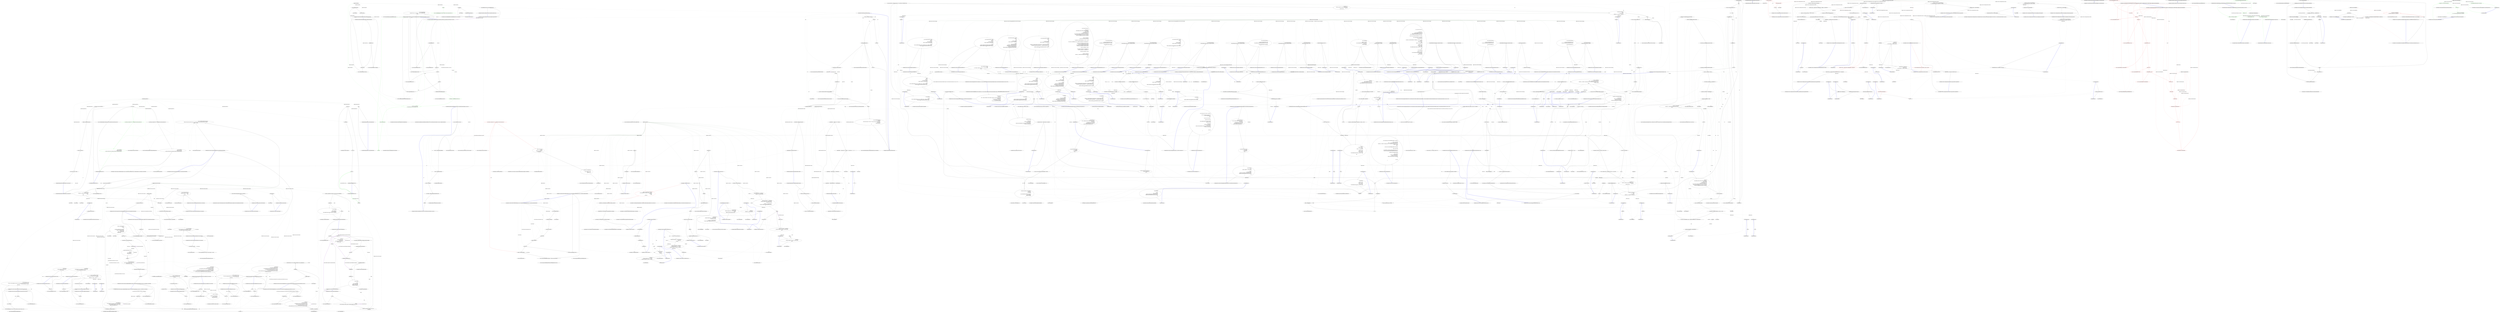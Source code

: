 digraph  {
n30 [label="HangFire.BackgroundJobServer", span=""];
n0 [label="Entry HangFire.BackgroundJobServer.BackgroundJobServer(params string[])", span="15-15", cluster="HangFire.BackgroundJobServer.BackgroundJobServer(params string[])"];
n1 [label="Exit HangFire.BackgroundJobServer.BackgroundJobServer(params string[])", span="15-15", cluster="HangFire.BackgroundJobServer.BackgroundJobServer(params string[])"];
n2 [label="Entry HangFire.BackgroundJobServer.BackgroundJobServer(int, params string[])", span="20-20", cluster="HangFire.BackgroundJobServer.BackgroundJobServer(int, params string[])"];
n3 [label="MachineName = Environment.MachineName", span="22-22", cluster="HangFire.BackgroundJobServer.BackgroundJobServer(int, params string[])"];
n5 [label="WorkerCount = workerCount", span="25-25", cluster="HangFire.BackgroundJobServer.BackgroundJobServer(int, params string[])"];
n6 [label="Queues = queues ?? new[] { ''default'' }", span="26-26", cluster="HangFire.BackgroundJobServer.BackgroundJobServer(int, params string[])"];
n4 [label="PollInterval = TimeSpan.FromSeconds(15)", span="23-23", cluster="HangFire.BackgroundJobServer.BackgroundJobServer(int, params string[])"];
n8 [label="Entry System.TimeSpan.FromSeconds(double)", span="0-0", cluster="System.TimeSpan.FromSeconds(double)"];
n7 [label="Exit HangFire.BackgroundJobServer.BackgroundJobServer(int, params string[])", span="20-20", cluster="HangFire.BackgroundJobServer.BackgroundJobServer(int, params string[])"];
n9 [label="Entry HangFire.BackgroundJobServer.Start()", span="52-52", cluster="HangFire.BackgroundJobServer.Start()"];
n10 [label="_server != null", span="54-54", cluster="HangFire.BackgroundJobServer.Start()"];
n11 [label="throw new InvalidOperationException(''Background job server has already been started. Please stop it first.'');", span="56-56", cluster="HangFire.BackgroundJobServer.Start()"];
n12 [label="var serverName = String.Format(''{0}:{1}'', MachineName, Process.GetCurrentProcess().Id)", span="59-59", cluster="HangFire.BackgroundJobServer.Start()"];
n13 [label="_server = new JobServer(\r\n                RedisFactory.BasicManager,\r\n                serverName, WorkerCount, Queues, JobActivator, PollInterval, TimeSpan.FromSeconds(5))", span="61-63", cluster="HangFire.BackgroundJobServer.Start()"];
n16 [label="Entry System.Diagnostics.Process.GetCurrentProcess()", span="0-0", cluster="System.Diagnostics.Process.GetCurrentProcess()"];
n17 [label="Entry string.Format(string, object, object)", span="0-0", cluster="string.Format(string, object, object)"];
n14 [label="Exit HangFire.BackgroundJobServer.Start()", span="52-52", cluster="HangFire.BackgroundJobServer.Start()"];
n18 [label="Entry HangFire.Server.JobServer.JobServer(IRedisClientsManager, string, int, System.Collections.Generic.IEnumerable<string>, HangFire.JobActivator, System.TimeSpan, System.TimeSpan)", span="33-33", cluster="HangFire.Server.JobServer.JobServer(IRedisClientsManager, string, int, System.Collections.Generic.IEnumerable<string>, HangFire.JobActivator, System.TimeSpan, System.TimeSpan)"];
n15 [label="Entry System.InvalidOperationException.InvalidOperationException(string)", span="0-0", cluster="System.InvalidOperationException.InvalidOperationException(string)"];
n19 [label="Entry HangFire.BackgroundJobServer.Stop()", span="70-70", cluster="HangFire.BackgroundJobServer.Stop()"];
n20 [label="_server != null", span="72-72", cluster="HangFire.BackgroundJobServer.Stop()"];
n21 [label="_server.Dispose()", span="74-74", cluster="HangFire.BackgroundJobServer.Stop()"];
n24 [label="return false;", span="79-79", cluster="HangFire.BackgroundJobServer.Stop()"];
n22 [label="_server = null", span="75-75", cluster="HangFire.BackgroundJobServer.Stop()"];
n26 [label="Entry HangFire.Server.JobServer.Dispose()", span="70-70", cluster="HangFire.Server.JobServer.Dispose()"];
n23 [label="return true;", span="77-77", cluster="HangFire.BackgroundJobServer.Stop()"];
n25 [label="Exit HangFire.BackgroundJobServer.Stop()", span="70-70", cluster="HangFire.BackgroundJobServer.Stop()"];
n27 [label="Entry HangFire.BackgroundJobServer.System.IDisposable.Dispose()", span="82-82", cluster="HangFire.BackgroundJobServer.System.IDisposable.Dispose()"];
n28 [label="Stop()", span="84-84", cluster="HangFire.BackgroundJobServer.System.IDisposable.Dispose()"];
n29 [label="Exit HangFire.BackgroundJobServer.System.IDisposable.Dispose()", span="82-82", cluster="HangFire.BackgroundJobServer.System.IDisposable.Dispose()"];
d12 [label="var serverName = String.Format(''{0}:{1}'', MachineName, Process.GetCurrentProcess().Id)", span="59-59", cluster="HangFire.BackgroundJobServer.Start()", color=green, community=0];
d13 [label="_server = new JobServer(\r\n                RedisFactory.BasicManager,\r\n                serverName, WorkerCount, Queues, JobActivator, PollInterval, TimeSpan.FromSeconds(5))", span="61-63", cluster="HangFire.BackgroundJobServer.Start()", color=green, community=0];
m0_100 [label="Entry Mock<T>.cstr", span="", cluster="Mock<T>.cstr", file="Client.feature.cs"];
m0_8 [label="Entry System.Collections.Generic.List<T>.List()", span="0-0", cluster="System.Collections.Generic.List<T>.List()", file="Client.feature.cs"];
m0_17 [label="Entry Hangfire.Core.Tests.Server.BackgroundProcessServerFacts.Ctor_ThrowsAnException_WhenStorageIsNull()", span="29-29", cluster="Hangfire.Core.Tests.Server.BackgroundProcessServerFacts.Ctor_ThrowsAnException_WhenStorageIsNull()", file="Client.feature.cs"];
m0_18 [label="var exception = Assert.Throws<ArgumentNullException>(\r\n                () => new BackgroundProcessServer(null, _processes, _properties))", span="31-32", cluster="Hangfire.Core.Tests.Server.BackgroundProcessServerFacts.Ctor_ThrowsAnException_WhenStorageIsNull()", file="Client.feature.cs"];
m0_19 [label="Assert.Equal(''storage'', exception.ParamName)", span="34-34", cluster="Hangfire.Core.Tests.Server.BackgroundProcessServerFacts.Ctor_ThrowsAnException_WhenStorageIsNull()", file="Client.feature.cs"];
m0_20 [label="Exit Hangfire.Core.Tests.Server.BackgroundProcessServerFacts.Ctor_ThrowsAnException_WhenStorageIsNull()", span="29-29", cluster="Hangfire.Core.Tests.Server.BackgroundProcessServerFacts.Ctor_ThrowsAnException_WhenStorageIsNull()", file="Client.feature.cs"];
m0_48 [label="Entry Hangfire.Core.Tests.Server.BackgroundProcessServerFacts.CreateServer()", span="84-84", cluster="Hangfire.Core.Tests.Server.BackgroundProcessServerFacts.CreateServer()", file="Client.feature.cs"];
m0_94 [label="return new BackgroundProcessServer(_storage.Object, _processes, _properties);", span="86-86", cluster="Hangfire.Core.Tests.Server.BackgroundProcessServerFacts.CreateServer()", color=red, community=0, file="Client.feature.cs"];
m0_95 [label="Exit Hangfire.Core.Tests.Server.BackgroundProcessServerFacts.CreateServer()", span="84-84", cluster="Hangfire.Core.Tests.Server.BackgroundProcessServerFacts.CreateServer()", file="Client.feature.cs"];
m0_22 [label="Entry Unk.Equal", span="", cluster="Unk.Equal", file="Client.feature.cs"];
m0_10 [label="Entry Mock<IStorageConnection>.cstr", span="", cluster="Mock<IStorageConnection>.cstr", file="Client.feature.cs"];
m0_0 [label="Entry Hangfire.Core.Tests.Server.BackgroundProcessServerFacts.BackgroundProcessServerFacts()", span="18-18", cluster="Hangfire.Core.Tests.Server.BackgroundProcessServerFacts.BackgroundProcessServerFacts()", file="Client.feature.cs"];
m0_1 [label="_storage = new Mock<JobStorage>()", span="20-20", cluster="Hangfire.Core.Tests.Server.BackgroundProcessServerFacts.BackgroundProcessServerFacts()", file="Client.feature.cs"];
m0_2 [label="_processes = new List<IServerProcess>()", span="21-21", cluster="Hangfire.Core.Tests.Server.BackgroundProcessServerFacts.BackgroundProcessServerFacts()", file="Client.feature.cs"];
m0_3 [label="_properties = new Dictionary<string, object> { { ''Queues'', _queues } }", span="22-22", cluster="Hangfire.Core.Tests.Server.BackgroundProcessServerFacts.BackgroundProcessServerFacts()", file="Client.feature.cs"];
m0_4 [label="_connection = new Mock<IStorageConnection>()", span="24-24", cluster="Hangfire.Core.Tests.Server.BackgroundProcessServerFacts.BackgroundProcessServerFacts()", file="Client.feature.cs"];
m0_5 [label="_storage.Setup(x => x.GetConnection()).Returns(_connection.Object)", span="25-25", cluster="Hangfire.Core.Tests.Server.BackgroundProcessServerFacts.BackgroundProcessServerFacts()", file="Client.feature.cs"];
m0_6 [label="Exit Hangfire.Core.Tests.Server.BackgroundProcessServerFacts.BackgroundProcessServerFacts()", span="18-18", cluster="Hangfire.Core.Tests.Server.BackgroundProcessServerFacts.BackgroundProcessServerFacts()", file="Client.feature.cs"];
m0_49 [label="Entry System.Threading.Thread.Sleep(int)", span="0-0", cluster="System.Threading.Thread.Sleep(int)", file="Client.feature.cs"];
m0_21 [label="Entry Unk.>", span="", cluster="Unk.>", file="Client.feature.cs"];
m0_34 [label="Entry BackgroundProcessServer.cstr", span="", cluster="BackgroundProcessServer.cstr", file="Client.feature.cs"];
m0_72 [label="Entry Hangfire.Core.Tests.Server.BackgroundProcessServerFacts.CreateProcessMock<T>()", span="89-89", cluster="Hangfire.Core.Tests.Server.BackgroundProcessServerFacts.CreateProcessMock<T>()", file="Client.feature.cs"];
m0_96 [label="var mock = new Mock<T>()", span="92-92", cluster="Hangfire.Core.Tests.Server.BackgroundProcessServerFacts.CreateProcessMock<T>()", color=red, community=0, file="Client.feature.cs"];
m0_97 [label="_processes.Add(mock.Object)", span="93-93", cluster="Hangfire.Core.Tests.Server.BackgroundProcessServerFacts.CreateProcessMock<T>()", color=red, community=0, file="Client.feature.cs"];
m0_98 [label="return mock;", span="95-95", cluster="Hangfire.Core.Tests.Server.BackgroundProcessServerFacts.CreateProcessMock<T>()", file="Client.feature.cs"];
m0_99 [label="Exit Hangfire.Core.Tests.Server.BackgroundProcessServerFacts.CreateProcessMock<T>()", span="89-89", cluster="Hangfire.Core.Tests.Server.BackgroundProcessServerFacts.CreateProcessMock<T>()", file="Client.feature.cs"];
m0_62 [label="Entry Hangfire.Core.Tests.Server.BackgroundProcessServerFacts.Execute_StartsAllTheComponents_InLoop_AndWaitsForThem()", span="68-68", cluster="Hangfire.Core.Tests.Server.BackgroundProcessServerFacts.Execute_StartsAllTheComponents_InLoop_AndWaitsForThem()", file="Client.feature.cs"];
m0_63 [label="var component1 = CreateProcessMock<IServerComponent>()", span="71-71", cluster="Hangfire.Core.Tests.Server.BackgroundProcessServerFacts.Execute_StartsAllTheComponents_InLoop_AndWaitsForThem()", file="Client.feature.cs"];
m0_64 [label="component1.Setup(x => x.Execute(It.IsAny<CancellationToken>())).Callback(() => Thread.Sleep(10))", span="72-72", cluster="Hangfire.Core.Tests.Server.BackgroundProcessServerFacts.Execute_StartsAllTheComponents_InLoop_AndWaitsForThem()", file="Client.feature.cs"];
m0_69 [label="component1.Verify(x => x.Execute(It.IsAny<CancellationToken>()), Times.AtLeast(5))", span="80-80", cluster="Hangfire.Core.Tests.Server.BackgroundProcessServerFacts.Execute_StartsAllTheComponents_InLoop_AndWaitsForThem()", color=red, community=0, file="Client.feature.cs"];
m0_65 [label="var component2 = CreateProcessMock<IBackgroundProcess>()", span="73-73", cluster="Hangfire.Core.Tests.Server.BackgroundProcessServerFacts.Execute_StartsAllTheComponents_InLoop_AndWaitsForThem()", file="Client.feature.cs"];
m0_66 [label="component2.Setup(x => x.Execute(It.IsAny<BackgroundProcessContext>())).Callback(() => Thread.Sleep(10))", span="74-74", cluster="Hangfire.Core.Tests.Server.BackgroundProcessServerFacts.Execute_StartsAllTheComponents_InLoop_AndWaitsForThem()", file="Client.feature.cs"];
m0_70 [label="component2.Verify(x => x.Execute(It.IsNotNull<BackgroundProcessContext>()), Times.AtLeast(5))", span="81-81", cluster="Hangfire.Core.Tests.Server.BackgroundProcessServerFacts.Execute_StartsAllTheComponents_InLoop_AndWaitsForThem()", file="Client.feature.cs"];
m0_67 [label="CreateServer()", span="77-77", cluster="Hangfire.Core.Tests.Server.BackgroundProcessServerFacts.Execute_StartsAllTheComponents_InLoop_AndWaitsForThem()", file="Client.feature.cs"];
m0_68 [label="Thread.Sleep(100)", span="77-77", cluster="Hangfire.Core.Tests.Server.BackgroundProcessServerFacts.Execute_StartsAllTheComponents_InLoop_AndWaitsForThem()", file="Client.feature.cs"];
m0_71 [label="Exit Hangfire.Core.Tests.Server.BackgroundProcessServerFacts.Execute_StartsAllTheComponents_InLoop_AndWaitsForThem()", span="68-68", cluster="Hangfire.Core.Tests.Server.BackgroundProcessServerFacts.Execute_StartsAllTheComponents_InLoop_AndWaitsForThem()", file="Client.feature.cs"];
m0_16 [label="Entry Unk.GetConnection", span="", cluster="Unk.GetConnection", file="Client.feature.cs"];
m0_35 [label="Entry Hangfire.Core.Tests.Server.BackgroundProcessServerFacts.Ctor_ThrowsAnException_WhenPropertiesArgumentIsNull()", span="47-47", cluster="Hangfire.Core.Tests.Server.BackgroundProcessServerFacts.Ctor_ThrowsAnException_WhenPropertiesArgumentIsNull()", file="Client.feature.cs"];
m0_36 [label="var exception = Assert.Throws<ArgumentNullException>(\r\n                () => new BackgroundProcessServer(_storage.Object, _processes, null))", span="49-50", cluster="Hangfire.Core.Tests.Server.BackgroundProcessServerFacts.Ctor_ThrowsAnException_WhenPropertiesArgumentIsNull()", file="Client.feature.cs"];
m0_37 [label="Assert.Equal(''properties'', exception.ParamName)", span="52-52", cluster="Hangfire.Core.Tests.Server.BackgroundProcessServerFacts.Ctor_ThrowsAnException_WhenPropertiesArgumentIsNull()", file="Client.feature.cs"];
m0_38 [label="Exit Hangfire.Core.Tests.Server.BackgroundProcessServerFacts.Ctor_ThrowsAnException_WhenPropertiesArgumentIsNull()", span="47-47", cluster="Hangfire.Core.Tests.Server.BackgroundProcessServerFacts.Ctor_ThrowsAnException_WhenPropertiesArgumentIsNull()", file="Client.feature.cs"];
m0_101 [label="Entry Unk.Add", span="", cluster="Unk.Add", file="Client.feature.cs"];
m0_9 [label="Entry System.Collections.Generic.Dictionary<TKey, TValue>.Dictionary()", span="0-0", cluster="System.Collections.Generic.Dictionary<TKey, TValue>.Dictionary()", file="Client.feature.cs"];
m0_11 [label="Entry Unk.Setup", span="", cluster="Unk.Setup", file="Client.feature.cs"];
m0_54 [label="Entry Unk.AnnounceServer", span="", cluster="Unk.AnnounceServer", file="Client.feature.cs"];
m0_91 [label="Entry lambda expression", span="81-81", cluster="lambda expression", file="Client.feature.cs"];
m0_13 [label="Entry lambda expression", span="25-25", cluster="lambda expression", file="Client.feature.cs"];
m0_14 [label="x.GetConnection()", span="25-25", cluster="lambda expression", file="Client.feature.cs"];
m0_15 [label="Exit lambda expression", span="25-25", cluster="lambda expression", file="Client.feature.cs"];
m0_23 [label="Entry lambda expression", span="32-32", cluster="lambda expression", file="Client.feature.cs"];
m0_24 [label="new BackgroundProcessServer(null, _processes, _properties)", span="32-32", cluster="lambda expression", file="Client.feature.cs"];
m0_25 [label="Exit lambda expression", span="32-32", cluster="lambda expression", file="Client.feature.cs"];
m0_31 [label="Entry lambda expression", span="41-41", cluster="lambda expression", file="Client.feature.cs"];
m0_32 [label="new BackgroundProcessServer(_storage.Object, null, _properties)", span="41-41", cluster="lambda expression", file="Client.feature.cs"];
m0_33 [label="Exit lambda expression", span="41-41", cluster="lambda expression", file="Client.feature.cs"];
m0_39 [label="Entry lambda expression", span="50-50", cluster="lambda expression", file="Client.feature.cs"];
m0_40 [label="new BackgroundProcessServer(_storage.Object, _processes, null)", span="50-50", cluster="lambda expression", file="Client.feature.cs"];
m0_41 [label="Exit lambda expression", span="50-50", cluster="lambda expression", file="Client.feature.cs"];
m0_51 [label="Entry lambda expression", span="60-62", cluster="lambda expression", file="Client.feature.cs"];
m0_58 [label="Entry lambda expression", span="64-64", cluster="lambda expression", file="Client.feature.cs"];
m0_52 [label="x.AnnounceServer(\r\n                It.IsNotNull<string>(),\r\n                It.Is<ServerContext>(y => y.Queues == _queues))", span="60-62", cluster="lambda expression", file="Client.feature.cs"];
m0_53 [label="Exit lambda expression", span="60-62", cluster="lambda expression", file="Client.feature.cs"];
m0_55 [label="Entry lambda expression", span="62-62", cluster="lambda expression", file="Client.feature.cs"];
m0_56 [label="y.Queues == _queues", span="62-62", cluster="lambda expression", file="Client.feature.cs"];
m0_57 [label="Exit lambda expression", span="62-62", cluster="lambda expression", file="Client.feature.cs"];
m0_59 [label="x.RemoveServer(It.IsNotNull<string>())", span="64-64", cluster="lambda expression", file="Client.feature.cs"];
m0_60 [label="Exit lambda expression", span="64-64", cluster="lambda expression", file="Client.feature.cs"];
m0_75 [label="Entry lambda expression", span="72-72", cluster="lambda expression", file="Client.feature.cs"];
m0_79 [label="Entry lambda expression", span="72-72", cluster="lambda expression", file="Client.feature.cs"];
m0_82 [label="Entry lambda expression", span="74-74", cluster="lambda expression", file="Client.feature.cs"];
m0_85 [label="Entry lambda expression", span="74-74", cluster="lambda expression", file="Client.feature.cs"];
m0_88 [label="Entry lambda expression", span="80-80", cluster="lambda expression", file="Client.feature.cs"];
m0_76 [label="x.Execute(It.IsAny<CancellationToken>())", span="72-72", cluster="lambda expression", file="Client.feature.cs"];
m0_77 [label="Exit lambda expression", span="72-72", cluster="lambda expression", file="Client.feature.cs"];
m0_80 [label="Thread.Sleep(10)", span="72-72", cluster="lambda expression", file="Client.feature.cs"];
m0_81 [label="Exit lambda expression", span="72-72", cluster="lambda expression", file="Client.feature.cs"];
m0_83 [label="x.Execute(It.IsAny<BackgroundProcessContext>())", span="74-74", cluster="lambda expression", file="Client.feature.cs"];
m0_84 [label="Exit lambda expression", span="74-74", cluster="lambda expression", file="Client.feature.cs"];
m0_86 [label="Thread.Sleep(10)", span="74-74", cluster="lambda expression", file="Client.feature.cs"];
m0_87 [label="Exit lambda expression", span="74-74", cluster="lambda expression", file="Client.feature.cs"];
m0_89 [label="x.Execute(It.IsAny<CancellationToken>())", span="80-80", cluster="lambda expression", color=red, community=0, file="Client.feature.cs"];
m0_90 [label="Exit lambda expression", span="80-80", cluster="lambda expression", file="Client.feature.cs"];
m0_92 [label="x.Execute(It.IsNotNull<BackgroundProcessContext>())", span="81-81", cluster="lambda expression", file="Client.feature.cs"];
m0_93 [label="Exit lambda expression", span="81-81", cluster="lambda expression", file="Client.feature.cs"];
m0_50 [label="Entry Unk.Verify", span="", cluster="Unk.Verify", file="Client.feature.cs"];
m0_74 [label="Entry Unk.AtLeast", span="", cluster="Unk.AtLeast", file="Client.feature.cs"];
m0_61 [label="Entry Unk.RemoveServer", span="", cluster="Unk.RemoveServer", file="Client.feature.cs"];
m0_78 [label="Entry Unk.Execute", span="", cluster="Unk.Execute", file="Client.feature.cs"];
m0_73 [label="Entry Unk.Callback", span="", cluster="Unk.Callback", file="Client.feature.cs"];
m0_12 [label="Entry Unk.Returns", span="", cluster="Unk.Returns", file="Client.feature.cs"];
m0_42 [label="Entry Hangfire.Core.Tests.Server.BackgroundProcessServerFacts.Ctor_AnnouncesTheServer_AndRemovesIt()", span="56-56", cluster="Hangfire.Core.Tests.Server.BackgroundProcessServerFacts.Ctor_AnnouncesTheServer_AndRemovesIt()", file="Client.feature.cs"];
m0_43 [label="CreateServer()", span="58-58", cluster="Hangfire.Core.Tests.Server.BackgroundProcessServerFacts.Ctor_AnnouncesTheServer_AndRemovesIt()", file="Client.feature.cs"];
m0_44 [label="Thread.Sleep(50)", span="58-58", cluster="Hangfire.Core.Tests.Server.BackgroundProcessServerFacts.Ctor_AnnouncesTheServer_AndRemovesIt()", file="Client.feature.cs"];
m0_45 [label="_connection.Verify(x => x.AnnounceServer(\r\n                It.IsNotNull<string>(),\r\n                It.Is<ServerContext>(y => y.Queues == _queues)))", span="60-62", cluster="Hangfire.Core.Tests.Server.BackgroundProcessServerFacts.Ctor_AnnouncesTheServer_AndRemovesIt()", file="Client.feature.cs"];
m0_46 [label="_connection.Verify(x => x.RemoveServer(It.IsNotNull<string>()))", span="64-64", cluster="Hangfire.Core.Tests.Server.BackgroundProcessServerFacts.Ctor_AnnouncesTheServer_AndRemovesIt()", file="Client.feature.cs"];
m0_47 [label="Exit Hangfire.Core.Tests.Server.BackgroundProcessServerFacts.Ctor_AnnouncesTheServer_AndRemovesIt()", span="56-56", cluster="Hangfire.Core.Tests.Server.BackgroundProcessServerFacts.Ctor_AnnouncesTheServer_AndRemovesIt()", file="Client.feature.cs"];
m0_27 [label="Entry Hangfire.Core.Tests.Server.BackgroundProcessServerFacts.Ctor_ThrowsAnException_WhenProcessesArgumentIsNull()", span="38-38", cluster="Hangfire.Core.Tests.Server.BackgroundProcessServerFacts.Ctor_ThrowsAnException_WhenProcessesArgumentIsNull()", file="Client.feature.cs"];
m0_28 [label="var exception = Assert.Throws<ArgumentNullException>(\r\n                () => new BackgroundProcessServer(_storage.Object, null, _properties))", span="40-41", cluster="Hangfire.Core.Tests.Server.BackgroundProcessServerFacts.Ctor_ThrowsAnException_WhenProcessesArgumentIsNull()", file="Client.feature.cs"];
m0_29 [label="Assert.Equal(''processes'', exception.ParamName)", span="43-43", cluster="Hangfire.Core.Tests.Server.BackgroundProcessServerFacts.Ctor_ThrowsAnException_WhenProcessesArgumentIsNull()", file="Client.feature.cs"];
m0_30 [label="Exit Hangfire.Core.Tests.Server.BackgroundProcessServerFacts.Ctor_ThrowsAnException_WhenProcessesArgumentIsNull()", span="38-38", cluster="Hangfire.Core.Tests.Server.BackgroundProcessServerFacts.Ctor_ThrowsAnException_WhenProcessesArgumentIsNull()", file="Client.feature.cs"];
m0_7 [label="Entry Mock<JobStorage>.cstr", span="", cluster="Mock<JobStorage>.cstr", file="Client.feature.cs"];
m0_26 [label="Entry Hangfire.Server.BackgroundProcessServer.BackgroundProcessServer(Hangfire.JobStorage, System.Collections.Generic.IEnumerable<Hangfire.Server.IServerProcess>, System.Collections.Generic.IDictionary<string, object>)", span="38-38", cluster="Hangfire.Server.BackgroundProcessServer.BackgroundProcessServer(Hangfire.JobStorage, System.Collections.Generic.IEnumerable<Hangfire.Server.IServerProcess>, System.Collections.Generic.IDictionary<string, object>)", file="Client.feature.cs"];
m0_102 [label="Hangfire.Core.Tests.Server.BackgroundProcessServerFacts", span="", file="Client.feature.cs"];
m1_21 [label="Entry HangFire.Server.SharedWorkerContext.SharedWorkerContext(HangFire.Server.SharedWorkerContext)", span="46-46", cluster="HangFire.Server.SharedWorkerContext.SharedWorkerContext(HangFire.Server.SharedWorkerContext)", file="ClientSteps.cs"];
m1_22 [label="Exit HangFire.Server.SharedWorkerContext.SharedWorkerContext(HangFire.Server.SharedWorkerContext)", span="46-46", cluster="HangFire.Server.SharedWorkerContext.SharedWorkerContext(HangFire.Server.SharedWorkerContext)", file="ClientSteps.cs"];
m1_20 [label="Entry System.ArgumentNullException.ArgumentNullException(string)", span="0-0", cluster="System.ArgumentNullException.ArgumentNullException(string)", file="ClientSteps.cs"];
m1_0 [label="Entry HangFire.Server.SharedWorkerContext.SharedWorkerContext(string, string[], HangFire.JobStorage, HangFire.Server.IJobPerformanceProcess, HangFire.JobActivator, HangFire.States.IStateMachineFactory)", span="23-23", cluster="HangFire.Server.SharedWorkerContext.SharedWorkerContext(string, string[], HangFire.JobStorage, HangFire.Server.IJobPerformanceProcess, HangFire.JobActivator, HangFire.States.IStateMachineFactory)", file="ClientSteps.cs"];
m1_1 [label="serverId == null", span="31-31", cluster="HangFire.Server.SharedWorkerContext.SharedWorkerContext(string, string[], HangFire.JobStorage, HangFire.Server.IJobPerformanceProcess, HangFire.JobActivator, HangFire.States.IStateMachineFactory)", color=red, community=0, file="ClientSteps.cs"];
m1_3 [label="queues == null", span="32-32", cluster="HangFire.Server.SharedWorkerContext.SharedWorkerContext(string, string[], HangFire.JobStorage, HangFire.Server.IJobPerformanceProcess, HangFire.JobActivator, HangFire.States.IStateMachineFactory)", color=red, community=0, file="ClientSteps.cs"];
m1_5 [label="storage == null", span="33-33", cluster="HangFire.Server.SharedWorkerContext.SharedWorkerContext(string, string[], HangFire.JobStorage, HangFire.Server.IJobPerformanceProcess, HangFire.JobActivator, HangFire.States.IStateMachineFactory)", color=red, community=0, file="ClientSteps.cs"];
m1_7 [label="performanceProcess == null", span="34-34", cluster="HangFire.Server.SharedWorkerContext.SharedWorkerContext(string, string[], HangFire.JobStorage, HangFire.Server.IJobPerformanceProcess, HangFire.JobActivator, HangFire.States.IStateMachineFactory)", color=red, community=0, file="ClientSteps.cs"];
m1_9 [label="activator == null", span="35-35", cluster="HangFire.Server.SharedWorkerContext.SharedWorkerContext(string, string[], HangFire.JobStorage, HangFire.Server.IJobPerformanceProcess, HangFire.JobActivator, HangFire.States.IStateMachineFactory)", color=red, community=0, file="ClientSteps.cs"];
m1_11 [label="stateMachineFactory == null", span="36-36", cluster="HangFire.Server.SharedWorkerContext.SharedWorkerContext(string, string[], HangFire.JobStorage, HangFire.Server.IJobPerformanceProcess, HangFire.JobActivator, HangFire.States.IStateMachineFactory)", color=red, community=0, file="ClientSteps.cs"];
m1_13 [label="ServerId = serverId", span="38-38", cluster="HangFire.Server.SharedWorkerContext.SharedWorkerContext(string, string[], HangFire.JobStorage, HangFire.Server.IJobPerformanceProcess, HangFire.JobActivator, HangFire.States.IStateMachineFactory)", color=red, community=0, file="ClientSteps.cs"];
m1_14 [label="Queues = queues", span="39-39", cluster="HangFire.Server.SharedWorkerContext.SharedWorkerContext(string, string[], HangFire.JobStorage, HangFire.Server.IJobPerformanceProcess, HangFire.JobActivator, HangFire.States.IStateMachineFactory)", color=red, community=0, file="ClientSteps.cs"];
m1_15 [label="Storage = storage", span="40-40", cluster="HangFire.Server.SharedWorkerContext.SharedWorkerContext(string, string[], HangFire.JobStorage, HangFire.Server.IJobPerformanceProcess, HangFire.JobActivator, HangFire.States.IStateMachineFactory)", color=red, community=0, file="ClientSteps.cs"];
m1_16 [label="PerformanceProcess = performanceProcess", span="41-41", cluster="HangFire.Server.SharedWorkerContext.SharedWorkerContext(string, string[], HangFire.JobStorage, HangFire.Server.IJobPerformanceProcess, HangFire.JobActivator, HangFire.States.IStateMachineFactory)", color=red, community=0, file="ClientSteps.cs"];
m1_17 [label="Activator = activator", span="42-42", cluster="HangFire.Server.SharedWorkerContext.SharedWorkerContext(string, string[], HangFire.JobStorage, HangFire.Server.IJobPerformanceProcess, HangFire.JobActivator, HangFire.States.IStateMachineFactory)", color=red, community=0, file="ClientSteps.cs"];
m1_18 [label="StateMachineFactory = stateMachineFactory", span="43-43", cluster="HangFire.Server.SharedWorkerContext.SharedWorkerContext(string, string[], HangFire.JobStorage, HangFire.Server.IJobPerformanceProcess, HangFire.JobActivator, HangFire.States.IStateMachineFactory)", color=red, community=0, file="ClientSteps.cs"];
m1_2 [label="throw new ArgumentNullException(''serverId'');", span="31-31", cluster="HangFire.Server.SharedWorkerContext.SharedWorkerContext(string, string[], HangFire.JobStorage, HangFire.Server.IJobPerformanceProcess, HangFire.JobActivator, HangFire.States.IStateMachineFactory)", color=red, community=0, file="ClientSteps.cs"];
m1_4 [label="throw new ArgumentNullException(''queues'');", span="32-32", cluster="HangFire.Server.SharedWorkerContext.SharedWorkerContext(string, string[], HangFire.JobStorage, HangFire.Server.IJobPerformanceProcess, HangFire.JobActivator, HangFire.States.IStateMachineFactory)", color=red, community=0, file="ClientSteps.cs"];
m1_6 [label="throw new ArgumentNullException(''storage'');", span="33-33", cluster="HangFire.Server.SharedWorkerContext.SharedWorkerContext(string, string[], HangFire.JobStorage, HangFire.Server.IJobPerformanceProcess, HangFire.JobActivator, HangFire.States.IStateMachineFactory)", color=red, community=0, file="ClientSteps.cs"];
m1_8 [label="throw new ArgumentNullException(''performanceProcess'');", span="34-34", cluster="HangFire.Server.SharedWorkerContext.SharedWorkerContext(string, string[], HangFire.JobStorage, HangFire.Server.IJobPerformanceProcess, HangFire.JobActivator, HangFire.States.IStateMachineFactory)", color=red, community=0, file="ClientSteps.cs"];
m1_10 [label="throw new ArgumentNullException(''activator'');", span="35-35", cluster="HangFire.Server.SharedWorkerContext.SharedWorkerContext(string, string[], HangFire.JobStorage, HangFire.Server.IJobPerformanceProcess, HangFire.JobActivator, HangFire.States.IStateMachineFactory)", color=red, community=0, file="ClientSteps.cs"];
m1_12 [label="throw new ArgumentNullException(''stateMachineFactory'');", span="36-36", cluster="HangFire.Server.SharedWorkerContext.SharedWorkerContext(string, string[], HangFire.JobStorage, HangFire.Server.IJobPerformanceProcess, HangFire.JobActivator, HangFire.States.IStateMachineFactory)", color=red, community=0, file="ClientSteps.cs"];
m1_19 [label="Exit HangFire.Server.SharedWorkerContext.SharedWorkerContext(string, string[], HangFire.JobStorage, HangFire.Server.IJobPerformanceProcess, HangFire.JobActivator, HangFire.States.IStateMachineFactory)", span="23-23", cluster="HangFire.Server.SharedWorkerContext.SharedWorkerContext(string, string[], HangFire.JobStorage, HangFire.Server.IJobPerformanceProcess, HangFire.JobActivator, HangFire.States.IStateMachineFactory)", file="ClientSteps.cs"];
m1_23 [label="HangFire.Server.SharedWorkerContext", span="", file="ClientSteps.cs"];
m7_0 [label="Entry HangFire.Client.IJobClient.CreateJob(string, System.Type, HangFire.States.JobState, object)", span="7-7", cluster="HangFire.Client.IJobClient.CreateJob(string, System.Type, HangFire.States.JobState, object)", file="IJobClient.cs"];
m7_1 [label="Exit HangFire.Client.IJobClient.CreateJob(string, System.Type, HangFire.States.JobState, object)", span="7-7", cluster="HangFire.Client.IJobClient.CreateJob(string, System.Type, HangFire.States.JobState, object)", file="IJobClient.cs"];
m9_10 [label="Entry System.ArgumentNullException.ArgumentNullException(string)", span="0-0", cluster="System.ArgumentNullException.ArgumentNullException(string)", file="JobClient.cs"];
m9_77 [label="Entry System.Collections.Generic.Dictionary<TKey, TValue>.Add(TKey, TValue)", span="0-0", cluster="System.Collections.Generic.Dictionary<TKey, TValue>.Add(TKey, TValue)", file="JobClient.cs"];
m9_16 [label="Entry HangFire.Client.JobClient.CreateJob(string, System.Type, HangFire.States.JobState, System.Collections.Generic.IDictionary<string, string>)", span="33-33", cluster="HangFire.Client.JobClient.CreateJob(string, System.Type, HangFire.States.JobState, System.Collections.Generic.IDictionary<string, string>)", file="JobClient.cs"];
m9_27 [label="var jobParameters = CreateJobParameters(jobType, args)", span="50-50", cluster="HangFire.Client.JobClient.CreateJob(string, System.Type, HangFire.States.JobState, System.Collections.Generic.IDictionary<string, string>)", color=green, community=0, file="JobClient.cs"];
m9_25 [label="!typeof(BackgroundJob).IsAssignableFrom(jobType)", span="41-41", cluster="HangFire.Client.JobClient.CreateJob(string, System.Type, HangFire.States.JobState, System.Collections.Generic.IDictionary<string, string>)", file="JobClient.cs"];
m9_28 [label="var context = new CreateContext(\r\n                    new ClientJobDescriptor(_redis, jobId, jobParameters, state))", span="52-53", cluster="HangFire.Client.JobClient.CreateJob(string, System.Type, HangFire.States.JobState, System.Collections.Generic.IDictionary<string, string>)", color=green, community=1, file="JobClient.cs"];
m9_29 [label="_jobCreator.CreateJob(context)", span="55-55", cluster="HangFire.Client.JobClient.CreateJob(string, System.Type, HangFire.States.JobState, System.Collections.Generic.IDictionary<string, string>)", color=green, community=0, file="JobClient.cs"];
m9_30 [label="return jobId;", span="57-57", cluster="HangFire.Client.JobClient.CreateJob(string, System.Type, HangFire.States.JobState, System.Collections.Generic.IDictionary<string, string>)", color=green, community=0, file="JobClient.cs"];
m9_31 [label=Exception, span="59-59", cluster="HangFire.Client.JobClient.CreateJob(string, System.Type, HangFire.States.JobState, System.Collections.Generic.IDictionary<string, string>)", color=green, community=0, file="JobClient.cs"];
m9_32 [label="throw new CreateJobFailedException(''Job creation was failed. See the inner exception for details.'', ex);", span="61-61", cluster="HangFire.Client.JobClient.CreateJob(string, System.Type, HangFire.States.JobState, System.Collections.Generic.IDictionary<string, string>)", color=green, community=0, file="JobClient.cs"];
m9_17 [label="String.IsNullOrEmpty(jobId)", span="36-36", cluster="HangFire.Client.JobClient.CreateJob(string, System.Type, HangFire.States.JobState, System.Collections.Generic.IDictionary<string, string>)", file="JobClient.cs"];
m9_19 [label="jobType == null", span="37-37", cluster="HangFire.Client.JobClient.CreateJob(string, System.Type, HangFire.States.JobState, System.Collections.Generic.IDictionary<string, string>)", file="JobClient.cs"];
m9_21 [label="state == null", span="38-38", cluster="HangFire.Client.JobClient.CreateJob(string, System.Type, HangFire.States.JobState, System.Collections.Generic.IDictionary<string, string>)", file="JobClient.cs"];
m9_23 [label="args == null", span="39-39", cluster="HangFire.Client.JobClient.CreateJob(string, System.Type, HangFire.States.JobState, System.Collections.Generic.IDictionary<string, string>)", file="JobClient.cs"];
m9_26 [label="throw new ArgumentException(\r\n                    String.Format(''The type '{0}' must inherit '{1}'.'', jobType, typeof(BackgroundJob)),\r\n                    ''jobType'');", span="43-45", cluster="HangFire.Client.JobClient.CreateJob(string, System.Type, HangFire.States.JobState, System.Collections.Generic.IDictionary<string, string>)", file="JobClient.cs"];
m9_18 [label="throw new ArgumentNullException(''jobId'');", span="36-36", cluster="HangFire.Client.JobClient.CreateJob(string, System.Type, HangFire.States.JobState, System.Collections.Generic.IDictionary<string, string>)", file="JobClient.cs"];
m9_20 [label="throw new ArgumentNullException(''jobType'');", span="37-37", cluster="HangFire.Client.JobClient.CreateJob(string, System.Type, HangFire.States.JobState, System.Collections.Generic.IDictionary<string, string>)", file="JobClient.cs"];
m9_22 [label="throw new ArgumentNullException(''state'');", span="38-38", cluster="HangFire.Client.JobClient.CreateJob(string, System.Type, HangFire.States.JobState, System.Collections.Generic.IDictionary<string, string>)", file="JobClient.cs"];
m9_24 [label="throw new ArgumentNullException(''args'');", span="39-39", cluster="HangFire.Client.JobClient.CreateJob(string, System.Type, HangFire.States.JobState, System.Collections.Generic.IDictionary<string, string>)", file="JobClient.cs"];
m9_33 [label="Exit HangFire.Client.JobClient.CreateJob(string, System.Type, HangFire.States.JobState, System.Collections.Generic.IDictionary<string, string>)", span="33-33", cluster="HangFire.Client.JobClient.CreateJob(string, System.Type, HangFire.States.JobState, System.Collections.Generic.IDictionary<string, string>)", file="JobClient.cs"];
m9_75 [label="Entry System.ComponentModel.TypeConverter.ConvertToInvariantString(object)", span="0-0", cluster="System.ComponentModel.TypeConverter.ConvertToInvariantString(object)", file="JobClient.cs"];
m9_43 [label="Entry HangFire.Client.JobClient.Dispose()", span="65-65", cluster="HangFire.Client.JobClient.Dispose()", file="JobClient.cs"];
m9_44 [label="_redis.Dispose()", span="67-67", cluster="HangFire.Client.JobClient.Dispose()", file="JobClient.cs"];
m9_45 [label="Exit HangFire.Client.JobClient.Dispose()", span="65-65", cluster="HangFire.Client.JobClient.Dispose()", file="JobClient.cs"];
m9_38 [label="Entry HangFire.Client.JobClient.CreateJobParameters(System.Type, System.Collections.Generic.IDictionary<string, string>)", span="70-70", cluster="HangFire.Client.JobClient.CreateJobParameters(System.Type, System.Collections.Generic.IDictionary<string, string>)", file="JobClient.cs"];
m9_47 [label="var job = new Dictionary<string, string>()", span="73-73", cluster="HangFire.Client.JobClient.CreateJobParameters(System.Type, System.Collections.Generic.IDictionary<string, string>)", file="JobClient.cs"];
m9_48 [label="job[''Type''] = jobType.AssemblyQualifiedName", span="74-74", cluster="HangFire.Client.JobClient.CreateJobParameters(System.Type, System.Collections.Generic.IDictionary<string, string>)", file="JobClient.cs"];
m9_49 [label="job[''Args''] = JobHelper.ToJson(jobArgs)", span="75-75", cluster="HangFire.Client.JobClient.CreateJobParameters(System.Type, System.Collections.Generic.IDictionary<string, string>)", file="JobClient.cs"];
m9_52 [label="return job;", span="79-79", cluster="HangFire.Client.JobClient.CreateJobParameters(System.Type, System.Collections.Generic.IDictionary<string, string>)", file="JobClient.cs"];
m9_50 [label="job[''State''] = String.Empty", span="76-76", cluster="HangFire.Client.JobClient.CreateJobParameters(System.Type, System.Collections.Generic.IDictionary<string, string>)", file="JobClient.cs"];
m9_51 [label="job[''CreatedAt''] = JobHelper.ToStringTimestamp(DateTime.UtcNow)", span="77-77", cluster="HangFire.Client.JobClient.CreateJobParameters(System.Type, System.Collections.Generic.IDictionary<string, string>)", file="JobClient.cs"];
m9_53 [label="Exit HangFire.Client.JobClient.CreateJobParameters(System.Type, System.Collections.Generic.IDictionary<string, string>)", span="70-70", cluster="HangFire.Client.JobClient.CreateJobParameters(System.Type, System.Collections.Generic.IDictionary<string, string>)", file="JobClient.cs"];
m9_35 [label="Entry System.Type.IsAssignableFrom(System.Type)", span="0-0", cluster="System.Type.IsAssignableFrom(System.Type)", file="JobClient.cs"];
m9_73 [label="Entry object.GetType()", span="0-0", cluster="object.GetType()", file="JobClient.cs"];
m9_55 [label="Entry HangFire.JobHelper.ToJson(object)", span="40-40", cluster="HangFire.JobHelper.ToJson(object)", file="JobClient.cs"];
m9_56 [label="Entry HangFire.JobHelper.ToStringTimestamp(System.DateTime)", span="63-63", cluster="HangFire.JobHelper.ToStringTimestamp(System.DateTime)", file="JobClient.cs"];
m9_71 [label="Entry System.ComponentModel.TypeDescriptor.GetProperties(object)", span="0-0", cluster="System.ComponentModel.TypeDescriptor.GetProperties(object)", file="JobClient.cs"];
m9_2 [label="Entry HangFire.Client.JobClient.JobClient(IRedisClientsManager, HangFire.Client.JobCreator)", span="18-18", cluster="HangFire.Client.JobClient.JobClient(IRedisClientsManager, HangFire.Client.JobCreator)", file="JobClient.cs"];
m9_7 [label="_redis = redisManager.GetClient()", span="23-23", cluster="HangFire.Client.JobClient.JobClient(IRedisClientsManager, HangFire.Client.JobCreator)", file="JobClient.cs"];
m9_8 [label="_jobCreator = jobCreator", span="24-24", cluster="HangFire.Client.JobClient.JobClient(IRedisClientsManager, HangFire.Client.JobCreator)", file="JobClient.cs"];
m9_5 [label="jobCreator == null", span="21-21", cluster="HangFire.Client.JobClient.JobClient(IRedisClientsManager, HangFire.Client.JobCreator)", file="JobClient.cs"];
m9_3 [label="redisManager == null", span="20-20", cluster="HangFire.Client.JobClient.JobClient(IRedisClientsManager, HangFire.Client.JobCreator)", file="JobClient.cs"];
m9_6 [label="throw new ArgumentNullException(''jobCreator'');", span="21-21", cluster="HangFire.Client.JobClient.JobClient(IRedisClientsManager, HangFire.Client.JobCreator)", file="JobClient.cs"];
m9_4 [label="throw new ArgumentNullException(''redisManager'');", span="20-20", cluster="HangFire.Client.JobClient.JobClient(IRedisClientsManager, HangFire.Client.JobCreator)", file="JobClient.cs"];
m9_9 [label="Exit HangFire.Client.JobClient.JobClient(IRedisClientsManager, HangFire.Client.JobCreator)", span="18-18", cluster="HangFire.Client.JobClient.JobClient(IRedisClientsManager, HangFire.Client.JobCreator)", file="JobClient.cs"];
m9_74 [label="Entry System.ComponentModel.TypeDescriptor.GetConverter(System.Type)", span="0-0", cluster="System.ComponentModel.TypeDescriptor.GetConverter(System.Type)", file="JobClient.cs"];
m9_11 [label="Entry Unk.GetClient", span="", cluster="Unk.GetClient", file="JobClient.cs"];
m9_54 [label="Entry System.Collections.Generic.Dictionary<TKey, TValue>.Dictionary()", span="0-0", cluster="System.Collections.Generic.Dictionary<TKey, TValue>.Dictionary()", file="JobClient.cs"];
m9_76 [label="Entry System.InvalidOperationException.InvalidOperationException(string, System.Exception)", span="0-0", cluster="System.InvalidOperationException.InvalidOperationException(string, System.Exception)", file="JobClient.cs"];
m9_72 [label="Entry System.ComponentModel.PropertyDescriptor.GetValue(object)", span="0-0", cluster="System.ComponentModel.PropertyDescriptor.GetValue(object)", file="JobClient.cs"];
m9_34 [label="Entry string.IsNullOrEmpty(string)", span="0-0", cluster="string.IsNullOrEmpty(string)", file="JobClient.cs"];
m9_46 [label="Entry Unk.Dispose", span="", cluster="Unk.Dispose", file="JobClient.cs"];
m9_41 [label="Entry HangFire.Client.JobCreator.CreateJob(HangFire.Client.CreateContext)", span="38-38", cluster="HangFire.Client.JobCreator.CreateJob(HangFire.Client.CreateContext)", file="JobClient.cs"];
m9_42 [label="Entry HangFire.Client.CreateJobFailedException.CreateJobFailedException(string, System.Exception)", span="22-22", cluster="HangFire.Client.CreateJobFailedException.CreateJobFailedException(string, System.Exception)", file="JobClient.cs"];
m9_15 [label="Entry HangFire.Client.JobClient.PropertiesToDictionary(object)", span="82-82", cluster="HangFire.Client.JobClient.PropertiesToDictionary(object)", file="JobClient.cs"];
m9_57 [label="var result = new Dictionary<string, string>()", span="84-84", cluster="HangFire.Client.JobClient.PropertiesToDictionary(object)", file="JobClient.cs"];
m9_58 [label="obj == null", span="85-85", cluster="HangFire.Client.JobClient.PropertiesToDictionary(object)", file="JobClient.cs"];
m9_60 [label="TypeDescriptor.GetProperties(obj)", span="87-87", cluster="HangFire.Client.JobClient.PropertiesToDictionary(object)", file="JobClient.cs"];
m9_61 [label="var propertyValue = descriptor.GetValue(obj)", span="89-89", cluster="HangFire.Client.JobClient.PropertiesToDictionary(object)", file="JobClient.cs"];
m9_67 [label="throw new InvalidOperationException(\r\n                            String.Format(\r\n                                ''Could not convert property '{0}' of type '{1}' to a string. See the inner exception for details.'',\r\n                                descriptor.Name,\r\n                                descriptor.PropertyType),\r\n                            ex);", span="101-106", cluster="HangFire.Client.JobClient.PropertiesToDictionary(object)", file="JobClient.cs"];
m9_59 [label="return result;", span="85-85", cluster="HangFire.Client.JobClient.PropertiesToDictionary(object)", file="JobClient.cs"];
m9_69 [label="return result;", span="113-113", cluster="HangFire.Client.JobClient.PropertiesToDictionary(object)", file="JobClient.cs"];
m9_68 [label="result.Add(descriptor.Name, value)", span="110-110", cluster="HangFire.Client.JobClient.PropertiesToDictionary(object)", file="JobClient.cs"];
m9_62 [label="string value = null", span="90-90", cluster="HangFire.Client.JobClient.PropertiesToDictionary(object)", file="JobClient.cs"];
m9_63 [label="propertyValue != null", span="92-92", cluster="HangFire.Client.JobClient.PropertiesToDictionary(object)", file="JobClient.cs"];
m9_64 [label="var converter = TypeDescriptor.GetConverter(propertyValue.GetType())", span="96-96", cluster="HangFire.Client.JobClient.PropertiesToDictionary(object)", file="JobClient.cs"];
m9_65 [label="value = converter.ConvertToInvariantString(propertyValue)", span="97-97", cluster="HangFire.Client.JobClient.PropertiesToDictionary(object)", file="JobClient.cs"];
m9_66 [label=Exception, span="99-99", cluster="HangFire.Client.JobClient.PropertiesToDictionary(object)", file="JobClient.cs"];
m9_70 [label="Exit HangFire.Client.JobClient.PropertiesToDictionary(object)", span="82-82", cluster="HangFire.Client.JobClient.PropertiesToDictionary(object)", file="JobClient.cs"];
m9_40 [label="Entry HangFire.Client.ClientJobDescriptor.ClientJobDescriptor(IRedisClient, string, System.Collections.Generic.IDictionary<string, string>, HangFire.States.JobState)", span="15-15", cluster="HangFire.Client.ClientJobDescriptor.ClientJobDescriptor(IRedisClient, string, System.Collections.Generic.IDictionary<string, string>, HangFire.States.JobState)", file="JobClient.cs"];
m9_36 [label="Entry System.ArgumentException.ArgumentException(string, string)", span="0-0", cluster="System.ArgumentException.ArgumentException(string, string)", file="JobClient.cs"];
m9_12 [label="Entry HangFire.Client.JobClient.CreateJob(string, System.Type, HangFire.States.JobState, object)", span="27-27", cluster="HangFire.Client.JobClient.CreateJob(string, System.Type, HangFire.States.JobState, object)", file="JobClient.cs"];
m9_13 [label="return CreateJob(jobId, jobType, state, PropertiesToDictionary(args));", span="30-30", cluster="HangFire.Client.JobClient.CreateJob(string, System.Type, HangFire.States.JobState, object)", file="JobClient.cs"];
m9_14 [label="Exit HangFire.Client.JobClient.CreateJob(string, System.Type, HangFire.States.JobState, object)", span="27-27", cluster="HangFire.Client.JobClient.CreateJob(string, System.Type, HangFire.States.JobState, object)", file="JobClient.cs"];
m9_39 [label="Entry HangFire.Client.CreateContext.CreateContext(HangFire.Client.ClientJobDescriptor)", span="12-12", cluster="HangFire.Client.CreateContext.CreateContext(HangFire.Client.ClientJobDescriptor)", file="JobClient.cs"];
m9_78 [label="HangFire.Client.JobClient", span="", file="JobClient.cs"];
m10_5 [label="Entry System.ArgumentNullException.ArgumentNullException(string)", span="0-0", cluster="System.ArgumentNullException.ArgumentNullException(string)", file="JobClient.feature.cs"];
m10_8 [label="Entry Hangfire.Dashboard.OwinDashboardResponse.SetExpire(System.DateTimeOffset?)", span="49-49", cluster="Hangfire.Dashboard.OwinDashboardResponse.SetExpire(System.DateTimeOffset?)", file="JobClient.feature.cs"];
m10_9 [label="_context.Response.Expires = value", span="51-51", cluster="Hangfire.Dashboard.OwinDashboardResponse.SetExpire(System.DateTimeOffset?)", color=green, community=0, file="JobClient.feature.cs"];
m10_10 [label="Exit Hangfire.Dashboard.OwinDashboardResponse.SetExpire(System.DateTimeOffset?)", span="49-49", cluster="Hangfire.Dashboard.OwinDashboardResponse.SetExpire(System.DateTimeOffset?)", file="JobClient.feature.cs"];
m10_11 [label="Entry Hangfire.Dashboard.OwinDashboardResponse.WriteAsync(string)", span="54-54", cluster="Hangfire.Dashboard.OwinDashboardResponse.WriteAsync(string)", file="JobClient.feature.cs"];
m10_12 [label="return _context.Response.WriteAsync(text);", span="56-56", cluster="Hangfire.Dashboard.OwinDashboardResponse.WriteAsync(string)", color=green, community=0, file="JobClient.feature.cs"];
m10_13 [label="Exit Hangfire.Dashboard.OwinDashboardResponse.WriteAsync(string)", span="54-54", cluster="Hangfire.Dashboard.OwinDashboardResponse.WriteAsync(string)", file="JobClient.feature.cs"];
m10_14 [label="Entry Unk.WriteAsync", span="", cluster="Unk.WriteAsync", file="JobClient.feature.cs"];
m10_6 [label="Entry Unk.nameof", span="", cluster="Unk.nameof", file="JobClient.feature.cs"];
m10_7 [label="Entry OwinContext.cstr", span="", cluster="OwinContext.cstr", file="JobClient.feature.cs"];
m10_0 [label="Entry Hangfire.Dashboard.OwinDashboardResponse.OwinDashboardResponse(System.Collections.Generic.IDictionary<string, object>)", span="29-29", cluster="Hangfire.Dashboard.OwinDashboardResponse.OwinDashboardResponse(System.Collections.Generic.IDictionary<string, object>)", file="JobClient.feature.cs"];
m10_1 [label="environment == null", span="31-31", cluster="Hangfire.Dashboard.OwinDashboardResponse.OwinDashboardResponse(System.Collections.Generic.IDictionary<string, object>)", color=green, community=0, file="JobClient.feature.cs"];
m10_2 [label="throw new ArgumentNullException(nameof(environment));", span="31-31", cluster="Hangfire.Dashboard.OwinDashboardResponse.OwinDashboardResponse(System.Collections.Generic.IDictionary<string, object>)", color=green, community=0, file="JobClient.feature.cs"];
m10_3 [label="_context = new OwinContext(environment)", span="32-32", cluster="Hangfire.Dashboard.OwinDashboardResponse.OwinDashboardResponse(System.Collections.Generic.IDictionary<string, object>)", color=green, community=0, file="JobClient.feature.cs"];
m10_4 [label="Exit Hangfire.Dashboard.OwinDashboardResponse.OwinDashboardResponse(System.Collections.Generic.IDictionary<string, object>)", span="29-29", cluster="Hangfire.Dashboard.OwinDashboardResponse.OwinDashboardResponse(System.Collections.Generic.IDictionary<string, object>)", file="JobClient.feature.cs"];
m10_15 [label="Hangfire.Dashboard.OwinDashboardResponse", span="", file="JobClient.feature.cs"];
m15_16 [label="Entry System.ArgumentNullException.ArgumentNullException(string)", span="0-0", cluster="System.ArgumentNullException.ArgumentNullException(string)", file="JobServer.cs"];
m15_22 [label="Entry HangFire.JobActivator.JobActivator()", span="4-4", cluster="HangFire.JobActivator.JobActivator()", file="JobServer.cs"];
m15_31 [label="Entry System.Threading.Thread.Join()", span="0-0", cluster="System.Threading.Thread.Join()", file="JobServer.cs"];
m15_51 [label="Entry HangFire.Server.JobServer.RunServer()", span="98-98", cluster="HangFire.Server.JobServer.RunServer()", file="JobServer.cs"];
m15_52 [label="AnnounceServer()", span="102-102", cluster="HangFire.Server.JobServer.RunServer()", file="JobServer.cs"];
m15_53 [label="StartServer()", span="103-103", cluster="HangFire.Server.JobServer.RunServer()", file="JobServer.cs"];
m15_54 [label=true, span="105-105", cluster="HangFire.Server.JobServer.RunServer()", file="JobServer.cs"];
m15_55 [label="Heartbeat()", span="107-107", cluster="HangFire.Server.JobServer.RunServer()", file="JobServer.cs"];
m15_57 [label="StopServer()", span="115-115", cluster="HangFire.Server.JobServer.RunServer()", file="JobServer.cs"];
m15_56 [label="_stopped.WaitOne(HeartbeatInterval)", span="109-109", cluster="HangFire.Server.JobServer.RunServer()", file="JobServer.cs"];
m15_58 [label="RemoveServer(_redis, _context.ServerName)", span="116-116", cluster="HangFire.Server.JobServer.RunServer()", file="JobServer.cs"];
m15_59 [label=Exception, span="118-118", cluster="HangFire.Server.JobServer.RunServer()", file="JobServer.cs"];
m15_60 [label="_logger.Fatal(''Unexpected exception caught.'', ex)", span="120-120", cluster="HangFire.Server.JobServer.RunServer()", file="JobServer.cs"];
m15_61 [label="Exit HangFire.Server.JobServer.RunServer()", span="98-98", cluster="HangFire.Server.JobServer.RunServer()", file="JobServer.cs"];
m15_0 [label="Entry HangFire.Server.JobServer.JobServer(IRedisClientsManager, string, int, System.Collections.Generic.IEnumerable<string>, System.TimeSpan, HangFire.JobActivator)", span="33-33", cluster="HangFire.Server.JobServer.JobServer(IRedisClientsManager, string, int, System.Collections.Generic.IEnumerable<string>, System.TimeSpan, HangFire.JobActivator)", file="JobServer.cs"];
m15_1 [label="_redis = redisManager.GetClient()", span="41-41", cluster="HangFire.Server.JobServer.JobServer(IRedisClientsManager, string, int, System.Collections.Generic.IEnumerable<string>, System.TimeSpan, HangFire.JobActivator)", file="JobServer.cs"];
m15_2 [label="_redisManager = redisManager", span="43-43", cluster="HangFire.Server.JobServer.JobServer(IRedisClientsManager, string, int, System.Collections.Generic.IEnumerable<string>, System.TimeSpan, HangFire.JobActivator)", file="JobServer.cs"];
m15_3 [label="_workerCount = workerCount", span="44-44", cluster="HangFire.Server.JobServer.JobServer(IRedisClientsManager, string, int, System.Collections.Generic.IEnumerable<string>, System.TimeSpan, HangFire.JobActivator)", file="JobServer.cs"];
m15_4 [label="_queues = queues", span="45-45", cluster="HangFire.Server.JobServer.JobServer(IRedisClientsManager, string, int, System.Collections.Generic.IEnumerable<string>, System.TimeSpan, HangFire.JobActivator)", file="JobServer.cs"];
m15_5 [label="_pollInterval = pollInterval", span="46-46", cluster="HangFire.Server.JobServer.JobServer(IRedisClientsManager, string, int, System.Collections.Generic.IEnumerable<string>, System.TimeSpan, HangFire.JobActivator)", file="JobServer.cs"];
m15_6 [label="queues == null", span="48-48", cluster="HangFire.Server.JobServer.JobServer(IRedisClientsManager, string, int, System.Collections.Generic.IEnumerable<string>, System.TimeSpan, HangFire.JobActivator)", file="JobServer.cs"];
m15_8 [label="pollInterval != pollInterval.Duration()", span="50-50", cluster="HangFire.Server.JobServer.JobServer(IRedisClientsManager, string, int, System.Collections.Generic.IEnumerable<string>, System.TimeSpan, HangFire.JobActivator)", file="JobServer.cs"];
m15_10 [label="var serverName = String.Format(''{0}:{1}'', machineName, Process.GetCurrentProcess().Id)", span="55-55", cluster="HangFire.Server.JobServer.JobServer(IRedisClientsManager, string, int, System.Collections.Generic.IEnumerable<string>, System.TimeSpan, HangFire.JobActivator)", color=red, community=0, file="JobServer.cs"];
m15_11 [label="_context = new ServerContext(\r\n                serverName,\r\n                jobActivator ?? new JobActivator(),\r\n                new JobPerformer())", span="57-60", cluster="HangFire.Server.JobServer.JobServer(IRedisClientsManager, string, int, System.Collections.Generic.IEnumerable<string>, System.TimeSpan, HangFire.JobActivator)", file="JobServer.cs"];
m15_7 [label="throw new ArgumentNullException(''queues'');", span="48-48", cluster="HangFire.Server.JobServer.JobServer(IRedisClientsManager, string, int, System.Collections.Generic.IEnumerable<string>, System.TimeSpan, HangFire.JobActivator)", file="JobServer.cs"];
m15_9 [label="throw new ArgumentOutOfRangeException(''pollInterval'', ''Poll interval value must be positive.'');", span="52-52", cluster="HangFire.Server.JobServer.JobServer(IRedisClientsManager, string, int, System.Collections.Generic.IEnumerable<string>, System.TimeSpan, HangFire.JobActivator)", file="JobServer.cs"];
m15_12 [label="_serverThread = new Thread(RunServer)\r\n                {\r\n                    Name = typeof(JobServer).Name,\r\n                    IsBackground = true\r\n                }", span="62-66", cluster="HangFire.Server.JobServer.JobServer(IRedisClientsManager, string, int, System.Collections.Generic.IEnumerable<string>, System.TimeSpan, HangFire.JobActivator)", file="JobServer.cs"];
m15_13 [label="_serverThread.Start()", span="67-67", cluster="HangFire.Server.JobServer.JobServer(IRedisClientsManager, string, int, System.Collections.Generic.IEnumerable<string>, System.TimeSpan, HangFire.JobActivator)", file="JobServer.cs"];
m15_14 [label="Exit HangFire.Server.JobServer.JobServer(IRedisClientsManager, string, int, System.Collections.Generic.IEnumerable<string>, System.TimeSpan, HangFire.JobActivator)", span="33-33", cluster="HangFire.Server.JobServer.JobServer(IRedisClientsManager, string, int, System.Collections.Generic.IEnumerable<string>, System.TimeSpan, HangFire.JobActivator)", file="JobServer.cs"];
m15_89 [label="Entry Unk.SetRangeInHash", span="", cluster="Unk.SetRangeInHash", file="JobServer.cs"];
m15_25 [label="Entry System.Threading.Thread.Start()", span="0-0", cluster="System.Threading.Thread.Start()", file="JobServer.cs"];
m15_26 [label="Entry HangFire.Server.JobServer.Dispose()", span="70-70", cluster="HangFire.Server.JobServer.Dispose()", file="JobServer.cs"];
m15_27 [label="_stopped.Set()", span="72-72", cluster="HangFire.Server.JobServer.Dispose()", file="JobServer.cs"];
m15_28 [label="_serverThread.Join()", span="73-73", cluster="HangFire.Server.JobServer.Dispose()", file="JobServer.cs"];
m15_29 [label="Exit HangFire.Server.JobServer.Dispose()", span="70-70", cluster="HangFire.Server.JobServer.Dispose()", file="JobServer.cs"];
m15_42 [label="Entry HangFire.Server.DequeuedJobsWatcher.DequeuedJobsWatcher(IRedisClientsManager)", span="21-21", cluster="HangFire.Server.DequeuedJobsWatcher.DequeuedJobsWatcher(IRedisClientsManager)", file="JobServer.cs"];
m15_96 [label="Entry Unk.SetEntryInHash", span="", cluster="Unk.SetEntryInHash", file="JobServer.cs"];
m15_81 [label="Entry Unk.AddItemToSet", span="", cluster="Unk.AddItemToSet", file="JobServer.cs"];
m15_85 [label="Entry string.Format(string, object)", span="0-0", cluster="string.Format(string, object)", file="JobServer.cs"];
m15_88 [label="Entry HangFire.JobHelper.ToStringTimestamp(System.DateTime)", span="55-55", cluster="HangFire.JobHelper.ToStringTimestamp(System.DateTime)", file="JobServer.cs"];
m15_41 [label="Entry HangFire.Server.SchedulePoller.SchedulePoller(IRedisClientsManager, System.TimeSpan)", span="21-21", cluster="HangFire.Server.SchedulePoller.SchedulePoller(IRedisClientsManager, System.TimeSpan)", file="JobServer.cs"];
m15_109 [label="Entry Unk.RemoveEntry", span="", cluster="Unk.RemoveEntry", file="JobServer.cs"];
m15_18 [label="Entry System.ArgumentOutOfRangeException.ArgumentOutOfRangeException(string, string)", span="0-0", cluster="System.ArgumentOutOfRangeException.ArgumentOutOfRangeException(string, string)", file="JobServer.cs"];
m15_87 [label="Entry int.ToString()", span="0-0", cluster="int.ToString()", file="JobServer.cs"];
m15_19 [label="Entry System.Diagnostics.Process.GetCurrentProcess()", span="0-0", cluster="System.Diagnostics.Process.GetCurrentProcess()", file="JobServer.cs"];
m15_38 [label="Entry HangFire.Server.ThreadWrapper.ThreadWrapper(HangFire.Server.IThreadWrappable)", span="10-10", cluster="HangFire.Server.ThreadWrapper.ThreadWrapper(HangFire.Server.IThreadWrappable)", file="JobServer.cs"];
m15_30 [label="Entry System.Threading.EventWaitHandle.Set()", span="0-0", cluster="System.Threading.EventWaitHandle.Set()", file="JobServer.cs"];
m15_94 [label="_redis.SetEntryInHash(\r\n                String.Format(''hangfire:server:{0}'', _context.ServerName),\r\n                ''Heartbeat'',\r\n                JobHelper.ToStringTimestamp(DateTime.UtcNow))", span="153-156", cluster="HangFire.Server.JobServer.Heartbeat()", file="JobServer.cs"];
m15_63 [label="Entry HangFire.Server.JobServer.Heartbeat()", span="151-151", cluster="HangFire.Server.JobServer.Heartbeat()", file="JobServer.cs"];
m15_95 [label="Exit HangFire.Server.JobServer.Heartbeat()", span="151-151", cluster="HangFire.Server.JobServer.Heartbeat()", file="JobServer.cs"];
m15_99 [label="transaction.QueueCommand(x => x.RemoveEntry(\r\n                    String.Format(''hangfire:server:{0}'', serverName),\r\n                    String.Format(''hangfire:server:{0}:queues'', serverName)))", span="167-169", cluster="HangFire.Server.JobServer.RemoveServer(IRedisClient, string)", file="JobServer.cs"];
m15_65 [label="Entry HangFire.Server.JobServer.RemoveServer(IRedisClient, string)", span="159-159", cluster="HangFire.Server.JobServer.RemoveServer(IRedisClient, string)", file="JobServer.cs"];
m15_97 [label="var transaction = redis.CreateTransaction()", span="161-161", cluster="HangFire.Server.JobServer.RemoveServer(IRedisClient, string)", file="JobServer.cs"];
m15_98 [label="transaction.QueueCommand(x => x.RemoveItemFromSet(\r\n                    ''hangfire:servers'',\r\n                    serverName))", span="163-165", cluster="HangFire.Server.JobServer.RemoveServer(IRedisClient, string)", file="JobServer.cs"];
m15_100 [label="transaction.Commit()", span="171-171", cluster="HangFire.Server.JobServer.RemoveServer(IRedisClient, string)", file="JobServer.cs"];
m15_101 [label="Exit HangFire.Server.JobServer.RemoveServer(IRedisClient, string)", span="159-159", cluster="HangFire.Server.JobServer.RemoveServer(IRedisClient, string)", file="JobServer.cs"];
m15_44 [label="Entry HangFire.Server.JobServer.StopServer()", span="89-89", cluster="HangFire.Server.JobServer.StopServer()", file="JobServer.cs"];
m15_45 [label="_serverWatchdog.Dispose()", span="91-91", cluster="HangFire.Server.JobServer.StopServer()", file="JobServer.cs"];
m15_46 [label="_fetchedJobsWatcher.Dispose()", span="92-92", cluster="HangFire.Server.JobServer.StopServer()", file="JobServer.cs"];
m15_47 [label="_schedulePoller.Dispose()", span="93-93", cluster="HangFire.Server.JobServer.StopServer()", file="JobServer.cs"];
m15_48 [label="_manager.Dispose()", span="94-94", cluster="HangFire.Server.JobServer.StopServer()", file="JobServer.cs"];
m15_49 [label="Exit HangFire.Server.JobServer.StopServer()", span="89-89", cluster="HangFire.Server.JobServer.StopServer()", file="JobServer.cs"];
m15_23 [label="Entry HangFire.Server.JobPerformer.JobPerformer()", span="13-13", cluster="HangFire.Server.JobPerformer.JobPerformer()", file="JobServer.cs"];
m15_15 [label="Entry Unk.GetClient", span="", cluster="Unk.GetClient", file="JobServer.cs"];
m15_86 [label="Entry System.Collections.Generic.Dictionary<TKey, TValue>.Dictionary()", span="0-0", cluster="System.Collections.Generic.Dictionary<TKey, TValue>.Dictionary()", file="JobServer.cs"];
m15_50 [label="Entry HangFire.Server.ThreadWrapper.Dispose()", span="23-23", cluster="HangFire.Server.ThreadWrapper.Dispose()", file="JobServer.cs"];
m15_93 [label="Entry Unk.AddItemToList", span="", cluster="Unk.AddItemToList", file="JobServer.cs"];
m15_62 [label="Entry HangFire.Server.JobServer.AnnounceServer()", span="124-124", cluster="HangFire.Server.JobServer.AnnounceServer()", file="JobServer.cs"];
m15_67 [label="var transaction = _redis.CreateTransaction()", span="126-126", cluster="HangFire.Server.JobServer.AnnounceServer()", file="JobServer.cs"];
m15_68 [label="transaction.QueueCommand(x => x.AddItemToSet(\r\n                    ''hangfire:servers'', _context.ServerName))", span="128-129", cluster="HangFire.Server.JobServer.AnnounceServer()", file="JobServer.cs"];
m15_69 [label="transaction.QueueCommand(x => x.SetRangeInHash(\r\n                    String.Format(''hangfire:server:{0}'', _context.ServerName),\r\n                    new Dictionary<string, string>\r\n                        {\r\n                            { ''WorkerCount'', _workerCount.ToString() },\r\n                            { ''StartedAt'', JobHelper.ToStringTimestamp(DateTime.UtcNow) },\r\n                        }))", span="131-137", cluster="HangFire.Server.JobServer.AnnounceServer()", file="JobServer.cs"];
m15_72 [label="transaction.QueueCommand(x => x.AddItemToList(\r\n                        String.Format(''hangfire:server:{0}:queues'', _context.ServerName),\r\n                        queue1))", span="142-144", cluster="HangFire.Server.JobServer.AnnounceServer()", file="JobServer.cs"];
m15_73 [label="transaction.Commit()", span="147-147", cluster="HangFire.Server.JobServer.AnnounceServer()", file="JobServer.cs"];
m15_70 [label=_queues, span="139-139", cluster="HangFire.Server.JobServer.AnnounceServer()", file="JobServer.cs"];
m15_71 [label="var queue1 = queue", span="141-141", cluster="HangFire.Server.JobServer.AnnounceServer()", file="JobServer.cs"];
m15_74 [label="Exit HangFire.Server.JobServer.AnnounceServer()", span="124-124", cluster="HangFire.Server.JobServer.AnnounceServer()", file="JobServer.cs"];
m15_105 [label="Entry Unk.RemoveItemFromSet", span="", cluster="Unk.RemoveItemFromSet", file="JobServer.cs"];
m15_66 [label="Entry Unk.Fatal", span="", cluster="Unk.Fatal", file="JobServer.cs"];
m15_17 [label="Entry System.TimeSpan.Duration()", span="0-0", cluster="System.TimeSpan.Duration()", file="JobServer.cs"];
m15_32 [label="Entry HangFire.Server.JobServer.StartServer()", span="76-76", cluster="HangFire.Server.JobServer.StartServer()", file="JobServer.cs"];
m15_33 [label="_manager = new ThreadWrapper(new JobManager(\r\n                new PrioritizedJobFetcher(_redisManager, _queues, _workerCount),\r\n                _redisManager, \r\n                _context, \r\n                _workerCount))", span="78-82", cluster="HangFire.Server.JobServer.StartServer()", color=red, community=0, file="JobServer.cs"];
m15_34 [label="_schedulePoller = new ThreadWrapper(new SchedulePoller(_redisManager, _pollInterval))", span="84-84", cluster="HangFire.Server.JobServer.StartServer()", file="JobServer.cs"];
m15_35 [label="_fetchedJobsWatcher = new ThreadWrapper(new DequeuedJobsWatcher(_redisManager))", span="85-85", cluster="HangFire.Server.JobServer.StartServer()", file="JobServer.cs"];
m15_36 [label="_serverWatchdog = new ThreadWrapper(new ServerWatchdog(_redisManager))", span="86-86", cluster="HangFire.Server.JobServer.StartServer()", file="JobServer.cs"];
m15_37 [label="Exit HangFire.Server.JobServer.StartServer()", span="76-76", cluster="HangFire.Server.JobServer.StartServer()", file="JobServer.cs"];
m15_106 [label="Entry lambda expression", span="167-169", cluster="lambda expression", file="JobServer.cs"];
m15_78 [label="Entry lambda expression", span="128-129", cluster="lambda expression", file="JobServer.cs"];
m15_82 [label="Entry lambda expression", span="131-137", cluster="lambda expression", file="JobServer.cs"];
m15_91 [label="x.AddItemToList(\r\n                        String.Format(''hangfire:server:{0}:queues'', _context.ServerName),\r\n                        queue1)", span="142-144", cluster="lambda expression", file="JobServer.cs"];
m15_90 [label="Entry lambda expression", span="142-144", cluster="lambda expression", file="JobServer.cs"];
m15_79 [label="x.AddItemToSet(\r\n                    ''hangfire:servers'', _context.ServerName)", span="128-129", cluster="lambda expression", file="JobServer.cs"];
m15_80 [label="Exit lambda expression", span="128-129", cluster="lambda expression", file="JobServer.cs"];
m15_83 [label="x.SetRangeInHash(\r\n                    String.Format(''hangfire:server:{0}'', _context.ServerName),\r\n                    new Dictionary<string, string>\r\n                        {\r\n                            { ''WorkerCount'', _workerCount.ToString() },\r\n                            { ''StartedAt'', JobHelper.ToStringTimestamp(DateTime.UtcNow) },\r\n                        })", span="131-137", cluster="lambda expression", file="JobServer.cs"];
m15_84 [label="Exit lambda expression", span="131-137", cluster="lambda expression", file="JobServer.cs"];
m15_92 [label="Exit lambda expression", span="142-144", cluster="lambda expression", file="JobServer.cs"];
m15_103 [label="x.RemoveItemFromSet(\r\n                    ''hangfire:servers'',\r\n                    serverName)", span="163-165", cluster="lambda expression", file="JobServer.cs"];
m15_107 [label="x.RemoveEntry(\r\n                    String.Format(''hangfire:server:{0}'', serverName),\r\n                    String.Format(''hangfire:server:{0}:queues'', serverName))", span="167-169", cluster="lambda expression", file="JobServer.cs"];
m15_102 [label="Entry lambda expression", span="163-165", cluster="lambda expression", file="JobServer.cs"];
m15_104 [label="Exit lambda expression", span="163-165", cluster="lambda expression", file="JobServer.cs"];
m15_108 [label="Exit lambda expression", span="167-169", cluster="lambda expression", file="JobServer.cs"];
m15_77 [label="Entry Unk.Commit", span="", cluster="Unk.Commit", file="JobServer.cs"];
m15_64 [label="Entry System.Threading.WaitHandle.WaitOne(System.TimeSpan)", span="0-0", cluster="System.Threading.WaitHandle.WaitOne(System.TimeSpan)", file="JobServer.cs"];
m15_21 [label="Entry HangFire.Server.ServerContext.ServerContext(string, HangFire.JobActivator, HangFire.Server.JobPerformer)", span="9-9", cluster="HangFire.Server.ServerContext.ServerContext(string, HangFire.JobActivator, HangFire.Server.JobPerformer)", file="JobServer.cs"];
m15_40 [label="Entry HangFire.Server.PrioritizedJobFetcher.PrioritizedJobFetcher(IRedisClientsManager, System.Collections.Generic.IEnumerable<string>, int)", span="13-13", cluster="HangFire.Server.PrioritizedJobFetcher.PrioritizedJobFetcher(IRedisClientsManager, System.Collections.Generic.IEnumerable<string>, int)", file="JobServer.cs"];
m15_43 [label="Entry HangFire.Server.ServerWatchdog.ServerWatchdog(IRedisClientsManager)", span="18-18", cluster="HangFire.Server.ServerWatchdog.ServerWatchdog(IRedisClientsManager)", file="JobServer.cs"];
m15_76 [label="Entry Unk.QueueCommand", span="", cluster="Unk.QueueCommand", file="JobServer.cs"];
m15_39 [label="Entry HangFire.Server.JobManager.JobManager(HangFire.Server.IJobFetcher, IRedisClientsManager, HangFire.Server.ServerContext, int)", span="18-18", cluster="HangFire.Server.JobManager.JobManager(HangFire.Server.IJobFetcher, IRedisClientsManager, HangFire.Server.ServerContext, int)", file="JobServer.cs"];
m15_75 [label="Entry Unk.CreateTransaction", span="", cluster="Unk.CreateTransaction", file="JobServer.cs"];
m15_24 [label="Entry System.Threading.Thread.Thread(System.Threading.ThreadStart)", span="0-0", cluster="System.Threading.Thread.Thread(System.Threading.ThreadStart)", file="JobServer.cs"];
m15_110 [label="HangFire.Server.JobServer", span="", file="JobServer.cs"];
m15_111 [label=queue1, span="", file="JobServer.cs"];
m15_112 [label=string, span="", file="JobServer.cs"];
m18_28 [label="Entry System.InvalidOperationException.InvalidOperationException()", span="0-0", cluster="System.InvalidOperationException.InvalidOperationException()", file="PrioritizedJobFetcher.cs"];
m18_4 [label="Entry HangFire.Server.PrefetchJobFetcher.PrefetchJobFetcher(HangFire.Server.JobFetcher, int)", span="27-27", cluster="HangFire.Server.PrefetchJobFetcher.PrefetchJobFetcher(HangFire.Server.JobFetcher, int)", file="PrioritizedJobFetcher.cs"];
m18_6 [label="Entry System.Collections.Generic.List<T>.Add(T)", span="0-0", cluster="System.Collections.Generic.List<T>.Add(T)", file="PrioritizedJobFetcher.cs"];
m18_22 [label="Entry Unk.ToList", span="", cluster="Unk.ToList", file="PrioritizedJobFetcher.cs"];
m18_25 [label="Entry Unk.WaitAny", span="", cluster="Unk.WaitAny", file="PrioritizedJobFetcher.cs"];
m18_26 [label="Entry System.Threading.CancellationToken.ThrowIfCancellationRequested()", span="0-0", cluster="System.Threading.CancellationToken.ThrowIfCancellationRequested()", file="PrioritizedJobFetcher.cs"];
m18_0 [label="Entry HangFire.Server.PrioritizedJobFetcher.PrioritizedJobFetcher(IRedisClientsManager, System.Collections.Generic.IEnumerable<string>, int)", span="13-13", cluster="HangFire.Server.PrioritizedJobFetcher.PrioritizedJobFetcher(IRedisClientsManager, System.Collections.Generic.IEnumerable<string>, int)", file="PrioritizedJobFetcher.cs"];
m18_1 [label=queues, span="17-17", cluster="HangFire.Server.PrioritizedJobFetcher.PrioritizedJobFetcher(IRedisClientsManager, System.Collections.Generic.IEnumerable<string>, int)", file="PrioritizedJobFetcher.cs"];
m18_2 [label="_fetchers.Add(new PrefetchJobFetcher(\r\n                    new JobFetcher(redisManager, queue), prefetchCount))", span="19-20", cluster="HangFire.Server.PrioritizedJobFetcher.PrioritizedJobFetcher(IRedisClientsManager, System.Collections.Generic.IEnumerable<string>, int)", color=red, community=0, file="PrioritizedJobFetcher.cs"];
m18_3 [label="Exit HangFire.Server.PrioritizedJobFetcher.PrioritizedJobFetcher(IRedisClientsManager, System.Collections.Generic.IEnumerable<string>, int)", span="13-13", cluster="HangFire.Server.PrioritizedJobFetcher.PrioritizedJobFetcher(IRedisClientsManager, System.Collections.Generic.IEnumerable<string>, int)", file="PrioritizedJobFetcher.cs"];
m18_10 [label="Entry HangFire.Server.DisposableCollection<T>.Dispose()", span="8-8", cluster="HangFire.Server.DisposableCollection<T>.Dispose()", file="PrioritizedJobFetcher.cs"];
m18_11 [label="Entry HangFire.Server.PrioritizedJobFetcher.DequeueJob(System.Threading.CancellationToken)", span="29-29", cluster="HangFire.Server.PrioritizedJobFetcher.DequeueJob(System.Threading.CancellationToken)", file="PrioritizedJobFetcher.cs"];
m18_12 [label="var waitHandles = _fetchers.Select(x => x.JobIsReady).ToList()", span="31-31", cluster="HangFire.Server.PrioritizedJobFetcher.DequeueJob(System.Threading.CancellationToken)", file="PrioritizedJobFetcher.cs"];
m18_13 [label="waitHandles.Add(cancellationToken.WaitHandle)", span="32-32", cluster="HangFire.Server.PrioritizedJobFetcher.DequeueJob(System.Threading.CancellationToken)", file="PrioritizedJobFetcher.cs"];
m18_14 [label="WaitHandle.WaitAny(waitHandles.ToArray())", span="34-34", cluster="HangFire.Server.PrioritizedJobFetcher.DequeueJob(System.Threading.CancellationToken)", file="PrioritizedJobFetcher.cs"];
m18_15 [label="cancellationToken.ThrowIfCancellationRequested()", span="36-36", cluster="HangFire.Server.PrioritizedJobFetcher.DequeueJob(System.Threading.CancellationToken)", file="PrioritizedJobFetcher.cs"];
m18_16 [label=_fetchers, span="38-38", cluster="HangFire.Server.PrioritizedJobFetcher.DequeueJob(System.Threading.CancellationToken)", file="PrioritizedJobFetcher.cs"];
m18_18 [label="return fetcher.DequeueJob(cancellationToken);", span="42-42", cluster="HangFire.Server.PrioritizedJobFetcher.DequeueJob(System.Threading.CancellationToken)", file="PrioritizedJobFetcher.cs"];
m18_17 [label="fetcher.PrefetchedCount > 0", span="40-40", cluster="HangFire.Server.PrioritizedJobFetcher.DequeueJob(System.Threading.CancellationToken)", file="PrioritizedJobFetcher.cs"];
m18_19 [label="throw new InvalidOperationException();", span="46-46", cluster="HangFire.Server.PrioritizedJobFetcher.DequeueJob(System.Threading.CancellationToken)", file="PrioritizedJobFetcher.cs"];
m18_20 [label="Exit HangFire.Server.PrioritizedJobFetcher.DequeueJob(System.Threading.CancellationToken)", span="29-29", cluster="HangFire.Server.PrioritizedJobFetcher.DequeueJob(System.Threading.CancellationToken)", file="PrioritizedJobFetcher.cs"];
m18_23 [label="Entry Unk.Add", span="", cluster="Unk.Add", file="PrioritizedJobFetcher.cs"];
m18_27 [label="Entry HangFire.Server.PrefetchJobFetcher.DequeueJob(System.Threading.CancellationToken)", span="50-50", cluster="HangFire.Server.PrefetchJobFetcher.DequeueJob(System.Threading.CancellationToken)", file="PrioritizedJobFetcher.cs"];
m18_24 [label="Entry Unk.ToArray", span="", cluster="Unk.ToArray", file="PrioritizedJobFetcher.cs"];
m18_29 [label="Entry lambda expression", span="31-31", cluster="lambda expression", file="PrioritizedJobFetcher.cs"];
m18_30 [label="x.JobIsReady", span="31-31", cluster="lambda expression", file="PrioritizedJobFetcher.cs"];
m18_31 [label="Exit lambda expression", span="31-31", cluster="lambda expression", file="PrioritizedJobFetcher.cs"];
m18_7 [label="Entry HangFire.Server.PrioritizedJobFetcher.Dispose()", span="24-24", cluster="HangFire.Server.PrioritizedJobFetcher.Dispose()", file="PrioritizedJobFetcher.cs"];
m18_8 [label="_fetchers.Dispose()", span="26-26", cluster="HangFire.Server.PrioritizedJobFetcher.Dispose()", file="PrioritizedJobFetcher.cs"];
m18_9 [label="Exit HangFire.Server.PrioritizedJobFetcher.Dispose()", span="24-24", cluster="HangFire.Server.PrioritizedJobFetcher.Dispose()", file="PrioritizedJobFetcher.cs"];
m18_5 [label="Entry HangFire.Server.JobFetcher.JobFetcher(IRedisClientsManager, string, System.TimeSpan?)", span="12-12", cluster="HangFire.Server.JobFetcher.JobFetcher(IRedisClientsManager, string, System.TimeSpan?)", file="PrioritizedJobFetcher.cs"];
m18_21 [label="Entry Unk.Select", span="", cluster="Unk.Select", file="PrioritizedJobFetcher.cs"];
m18_32 [label="HangFire.Server.PrioritizedJobFetcher", span="", file="PrioritizedJobFetcher.cs"];
m19_15 [label="Entry Unk.InfoFormat", span="", cluster="Unk.InfoFormat", file="SchedulePoller.feature.cs"];
m19_8 [label="Entry HangFire.BackgroundJobServerOptions.Log(ILog)", span="59-59", cluster="HangFire.BackgroundJobServerOptions.Log(ILog)", file="SchedulePoller.feature.cs"];
m19_9 [label="logger.InfoFormat(''Using the following options for HangFire Server:'')", span="61-61", cluster="HangFire.BackgroundJobServerOptions.Log(ILog)", file="SchedulePoller.feature.cs"];
m19_10 [label="logger.InfoFormat(''    Worker count: {0}.'', WorkerCount)", span="62-62", cluster="HangFire.BackgroundJobServerOptions.Log(ILog)", file="SchedulePoller.feature.cs"];
m19_11 [label="logger.InfoFormat(''    Listening queues: {0}.'', String.Join('', '', Queues.Select(x => ''''' + x + ''''')))", span="63-63", cluster="HangFire.BackgroundJobServerOptions.Log(ILog)", file="SchedulePoller.feature.cs"];
m19_12 [label="logger.InfoFormat(''    Shutdown timeout: {0}.'', ShutdownTimeout)", span="64-64", cluster="HangFire.BackgroundJobServerOptions.Log(ILog)", file="SchedulePoller.feature.cs"];
m19_13 [label="logger.InfoFormat(''    Schedule polling interval: {0}.'', SchedulePollingInterval)", span="65-65", cluster="HangFire.BackgroundJobServerOptions.Log(ILog)", file="SchedulePoller.feature.cs"];
m19_14 [label="Exit HangFire.BackgroundJobServerOptions.Log(ILog)", span="59-59", cluster="HangFire.BackgroundJobServerOptions.Log(ILog)", file="SchedulePoller.feature.cs"];
m19_0 [label="Entry HangFire.BackgroundJobServerOptions.BackgroundJobServerOptions()", span="13-13", cluster="HangFire.BackgroundJobServerOptions.BackgroundJobServerOptions()", file="SchedulePoller.feature.cs"];
m19_1 [label="WorkerCount = Environment.ProcessorCount * 5", span="15-15", cluster="HangFire.BackgroundJobServerOptions.BackgroundJobServerOptions()", file="SchedulePoller.feature.cs"];
m19_2 [label="ServerName = Environment.MachineName", span="16-16", cluster="HangFire.BackgroundJobServerOptions.BackgroundJobServerOptions()", file="SchedulePoller.feature.cs"];
m19_3 [label="Queues = new[] { EnqueuedState.DefaultQueue }", span="17-17", cluster="HangFire.BackgroundJobServerOptions.BackgroundJobServerOptions()", file="SchedulePoller.feature.cs"];
m19_4 [label="ShutdownTimeout = TimeSpan.FromSeconds(15)", span="18-18", cluster="HangFire.BackgroundJobServerOptions.BackgroundJobServerOptions()", file="SchedulePoller.feature.cs"];
m19_5 [label="SchedulePollingInterval = TimeSpan.FromSeconds(15)", span="19-19", cluster="HangFire.BackgroundJobServerOptions.BackgroundJobServerOptions()", file="SchedulePoller.feature.cs"];
m19_6 [label="Exit HangFire.BackgroundJobServerOptions.BackgroundJobServerOptions()", span="13-13", cluster="HangFire.BackgroundJobServerOptions.BackgroundJobServerOptions()", file="SchedulePoller.feature.cs"];
m19_17 [label="Entry Unk.Join", span="", cluster="Unk.Join", file="SchedulePoller.feature.cs"];
m19_18 [label="Entry lambda expression", span="63-63", cluster="lambda expression", file="SchedulePoller.feature.cs"];
m19_19 [label="''''' + x + '''''", span="63-63", cluster="lambda expression", file="SchedulePoller.feature.cs"];
m19_20 [label="Exit lambda expression", span="63-63", cluster="lambda expression", file="SchedulePoller.feature.cs"];
m19_16 [label="Entry Unk.Select", span="", cluster="Unk.Select", file="SchedulePoller.feature.cs"];
m19_21 [label="HangFire.BackgroundJobServerOptions", span="", file="SchedulePoller.feature.cs"];
m20_5 [label="Entry HangFire.Core.Tests.SharedWorkerContextMock.SharedWorkerContextMock()", span="11-11", cluster="HangFire.Core.Tests.SharedWorkerContextMock.SharedWorkerContextMock()", file="Server.feature.cs"];
m20_10 [label="Entry HangFire.Server.WorkerContext.WorkerContext(HangFire.Server.SharedWorkerContext, int)", span="27-27", cluster="HangFire.Server.WorkerContext.WorkerContext(HangFire.Server.SharedWorkerContext, int)", file="Server.feature.cs"];
m20_6 [label="Entry System.Lazy<T>.Lazy(System.Func<T>)", span="0-0", cluster="System.Lazy<T>.Lazy(System.Func<T>)", file="Server.feature.cs"];
m20_0 [label="Entry HangFire.Core.Tests.WorkerContextMock.WorkerContextMock()", span="9-9", cluster="HangFire.Core.Tests.WorkerContextMock.WorkerContextMock()", file="Server.feature.cs"];
m20_1 [label="SharedContext = new SharedWorkerContextMock()", span="11-11", cluster="HangFire.Core.Tests.WorkerContextMock.WorkerContextMock()", color=green, community=0, file="Server.feature.cs"];
m20_2 [label="WorkerNumber = 1", span="12-12", cluster="HangFire.Core.Tests.WorkerContextMock.WorkerContextMock()", color=green, community=0, file="Server.feature.cs"];
m20_3 [label="_context = new Lazy<WorkerContext>(\r\n                () => new WorkerContext(SharedContext.Object, WorkerNumber))", span="14-15", cluster="HangFire.Core.Tests.WorkerContextMock.WorkerContextMock()", color=green, community=0, file="Server.feature.cs"];
m20_4 [label="Exit HangFire.Core.Tests.WorkerContextMock.WorkerContextMock()", span="9-9", cluster="HangFire.Core.Tests.WorkerContextMock.WorkerContextMock()", file="Server.feature.cs"];
m20_7 [label="Entry lambda expression", span="15-15", cluster="lambda expression", file="Server.feature.cs"];
m20_8 [label="new WorkerContext(SharedContext.Object, WorkerNumber)", span="15-15", cluster="lambda expression", color=green, community=0, file="Server.feature.cs"];
m20_9 [label="Exit lambda expression", span="15-15", cluster="lambda expression", file="Server.feature.cs"];
m20_11 [label="HangFire.Core.Tests.WorkerContextMock", span="", file="Server.feature.cs"];
m21_91 [label="Entry System.Collections.Generic.List<T>.List()", span="0-0", cluster="System.Collections.Generic.List<T>.List()", file="ServerSteps.cs"];
m21_398 [label="Entry System.Func<T1, T2, T3, TResult>.Invoke(T1, T2, T3)", span="0-0", cluster="System.Func<T1, T2, T3, TResult>.Invoke(T1, T2, T3)", file="ServerSteps.cs"];
m21_115 [label="Entry long.Parse(string)", span="0-0", cluster="long.Parse(string)", file="ServerSteps.cs"];
m21_0 [label="Entry HangFire.SqlServer.SqlServerMonitoringApi.SqlServerMonitoringApi(string, HangFire.SqlServer.PersistentJobQueueProviderCollection)", span="35-35", cluster="HangFire.SqlServer.SqlServerMonitoringApi.SqlServerMonitoringApi(string, HangFire.SqlServer.PersistentJobQueueProviderCollection)", file="ServerSteps.cs"];
m21_1 [label="_connectionString = connectionString", span="39-39", cluster="HangFire.SqlServer.SqlServerMonitoringApi.SqlServerMonitoringApi(string, HangFire.SqlServer.PersistentJobQueueProviderCollection)", file="ServerSteps.cs"];
m21_2 [label="_queueProviders = queueProviders", span="40-40", cluster="HangFire.SqlServer.SqlServerMonitoringApi.SqlServerMonitoringApi(string, HangFire.SqlServer.PersistentJobQueueProviderCollection)", file="ServerSteps.cs"];
m21_3 [label="Exit HangFire.SqlServer.SqlServerMonitoringApi.SqlServerMonitoringApi(string, HangFire.SqlServer.PersistentJobQueueProviderCollection)", span="35-35", cluster="HangFire.SqlServer.SqlServerMonitoringApi.SqlServerMonitoringApi(string, HangFire.SqlServer.PersistentJobQueueProviderCollection)", file="ServerSteps.cs"];
m21_48 [label="Entry HangFire.SqlServer.SqlServerMonitoringApi.GetJobs<TDto>(SqlConnection, int, int, string, System.Func<HangFire.SqlServer.Entities.SqlJob, HangFire.Common.Job, System.Collections.Generic.Dictionary<string, string>, TDto>)", span="518-518", cluster="HangFire.SqlServer.SqlServerMonitoringApi.GetJobs<TDto>(SqlConnection, int, int, string, System.Func<HangFire.SqlServer.Entities.SqlJob, HangFire.Common.Job, System.Collections.Generic.Dictionary<string, string>, TDto>)", file="ServerSteps.cs"];
m21_385 [label="string jobsSql = @''\r\nselect * from (\r\n  select j.*, s.Reason as StateReason, s.Data as StateData, row_number() over (order by j.Id desc) as row_num\r\n  from HangFire.Job j\r\n  left join HangFire.State s on j.StateId = s.Id\r\n  where j.StateName = @stateName\r\n) as j where j.row_num between @start and @end\r\n''", span="525-532", cluster="HangFire.SqlServer.SqlServerMonitoringApi.GetJobs<TDto>(SqlConnection, int, int, string, System.Func<HangFire.SqlServer.Entities.SqlJob, HangFire.Common.Job, System.Collections.Generic.Dictionary<string, string>, TDto>)", file="ServerSteps.cs"];
m21_386 [label="var jobs = connection.Query<SqlJob>(\r\n                        jobsSql,\r\n                        new { stateName = stateName, start = @from + 1, end = @from + count })\r\n                        .ToList()", span="534-537", cluster="HangFire.SqlServer.SqlServerMonitoringApi.GetJobs<TDto>(SqlConnection, int, int, string, System.Func<HangFire.SqlServer.Entities.SqlJob, HangFire.Common.Job, System.Collections.Generic.Dictionary<string, string>, TDto>)", file="ServerSteps.cs"];
m21_387 [label="return DeserializeJobs(jobs, selector);", span="539-539", cluster="HangFire.SqlServer.SqlServerMonitoringApi.GetJobs<TDto>(SqlConnection, int, int, string, System.Func<HangFire.SqlServer.Entities.SqlJob, HangFire.Common.Job, System.Collections.Generic.Dictionary<string, string>, TDto>)", file="ServerSteps.cs"];
m21_388 [label="Exit HangFire.SqlServer.SqlServerMonitoringApi.GetJobs<TDto>(SqlConnection, int, int, string, System.Func<HangFire.SqlServer.Entities.SqlJob, HangFire.Common.Job, System.Collections.Generic.Dictionary<string, string>, TDto>)", span="518-518", cluster="HangFire.SqlServer.SqlServerMonitoringApi.GetJobs<TDto>(SqlConnection, int, int, string, System.Func<HangFire.SqlServer.Entities.SqlJob, HangFire.Common.Job, System.Collections.Generic.Dictionary<string, string>, TDto>)", file="ServerSteps.cs"];
m21_399 [label="Entry System.Collections.Generic.KeyValuePair<TKey, TValue>.KeyValuePair(TKey, TValue)", span="0-0", cluster="System.Collections.Generic.KeyValuePair<TKey, TValue>.KeyValuePair(TKey, TValue)", file="ServerSteps.cs"];
m21_234 [label="Entry HangFire.SqlServer.SqlServerMonitoringApi.GetStatistics()", span="314-314", cluster="HangFire.SqlServer.SqlServerMonitoringApi.GetStatistics()", file="ServerSteps.cs"];
m21_235 [label="return UseConnection(connection =>\r\n            {\r\n                const string sql = @''\r\nselect StateName as [State], count(id) as [Count] From HangFire.Job \r\ngroup by StateName\r\nhaving StateName is not null;\r\nselect count(Id) from HangFire.Server;\r\nselect sum([Value]) from HangFire.Counter where [Key] = N'stats:succeeded';\r\nselect sum([Value]) from HangFire.Counter where [Key] = N'stats:deleted';\r\nselect count(*) from HangFire.[Set] where [Key] = N'recurring-jobs';\r\n'';\r\n\r\n                var stats = new StatisticsDto();\r\n                using (var multi = connection.QueryMultiple(sql))\r\n                {\r\n                    var countByStates = multi.Read().ToDictionary(x => x.State, x => x.Count);\r\n\r\n                    Func<string, int> getCountIfExists = name => countByStates.ContainsKey(name) ? countByStates[name] : 0;\r\n\r\n                    stats.Enqueued = getCountIfExists(EnqueuedState.StateName);\r\n                    stats.Failed = getCountIfExists(FailedState.StateName);\r\n                    stats.Processing = getCountIfExists(ProcessingState.StateName);\r\n                    stats.Scheduled = getCountIfExists(ScheduledState.StateName);\r\n\r\n                    stats.Servers = multi.Read<int>().Single();\r\n\r\n                    stats.Succeeded = multi.Read<int?>().SingleOrDefault() ?? 0;\r\n                    stats.Deleted = multi.Read<int?>().SingleOrDefault() ?? 0;\r\n\r\n                    stats.Recurring = multi.Read<int>().Single();\r\n                }\r\n\r\n                stats.Queues = _queueProviders\r\n                    .SelectMany(x => x.GetJobQueueMonitoringApi(connection).GetQueues())\r\n                    .Count();\r\n\r\n                return stats;\r\n            });", span="316-353", cluster="HangFire.SqlServer.SqlServerMonitoringApi.GetStatistics()", file="ServerSteps.cs"];
m21_236 [label="Exit HangFire.SqlServer.SqlServerMonitoringApi.GetStatistics()", span="314-314", cluster="HangFire.SqlServer.SqlServerMonitoringApi.GetStatistics()", file="ServerSteps.cs"];
m21_52 [label="Entry HangFire.Storage.Monitoring.ProcessingJobDto.ProcessingJobDto()", span="23-23", cluster="HangFire.Storage.Monitoring.ProcessingJobDto.ProcessingJobDto()", file="ServerSteps.cs"];
m21_72 [label="Entry HangFire.SqlServer.SqlServerMonitoringApi.FailedByDatesCount()", span="117-117", cluster="HangFire.SqlServer.SqlServerMonitoringApi.FailedByDatesCount()", file="ServerSteps.cs"];
m21_73 [label="return UseConnection(connection => \r\n                GetTimelineStats(connection, ''failed''));", span="119-120", cluster="HangFire.SqlServer.SqlServerMonitoringApi.FailedByDatesCount()", file="ServerSteps.cs"];
m21_74 [label="Exit HangFire.SqlServer.SqlServerMonitoringApi.FailedByDatesCount()", span="117-117", cluster="HangFire.SqlServer.SqlServerMonitoringApi.FailedByDatesCount()", file="ServerSteps.cs"];
m21_361 [label="Entry Unk.Open", span="", cluster="Unk.Open", file="ServerSteps.cs"];
m21_7 [label="Entry HangFire.SqlServer.SqlServerMonitoringApi.UseConnection<T>(System.Func<SqlConnection, T>)", span="447-447", cluster="HangFire.SqlServer.SqlServerMonitoringApi.UseConnection<T>(System.Func<SqlConnection, T>)", file="ServerSteps.cs"];
m21_351 [label="var transaction = new TransactionScope(TransactionScopeOption.Required, new TransactionOptions { IsolationLevel = IsolationLevel.ReadUncommitted })", span="449-449", cluster="HangFire.SqlServer.SqlServerMonitoringApi.UseConnection<T>(System.Func<SqlConnection, T>)", file="ServerSteps.cs"];
m21_354 [label="var result = action(connection)", span="454-454", cluster="HangFire.SqlServer.SqlServerMonitoringApi.UseConnection<T>(System.Func<SqlConnection, T>)", file="ServerSteps.cs"];
m21_352 [label="var connection = new SqlConnection(_connectionString)", span="450-450", cluster="HangFire.SqlServer.SqlServerMonitoringApi.UseConnection<T>(System.Func<SqlConnection, T>)", file="ServerSteps.cs"];
m21_355 [label="transaction.Complete()", span="456-456", cluster="HangFire.SqlServer.SqlServerMonitoringApi.UseConnection<T>(System.Func<SqlConnection, T>)", file="ServerSteps.cs"];
m21_353 [label="connection.Open()", span="452-452", cluster="HangFire.SqlServer.SqlServerMonitoringApi.UseConnection<T>(System.Func<SqlConnection, T>)", file="ServerSteps.cs"];
m21_356 [label="return result;", span="458-458", cluster="HangFire.SqlServer.SqlServerMonitoringApi.UseConnection<T>(System.Func<SqlConnection, T>)", file="ServerSteps.cs"];
m21_357 [label="Exit HangFire.SqlServer.SqlServerMonitoringApi.UseConnection<T>(System.Func<SqlConnection, T>)", span="447-447", cluster="HangFire.SqlServer.SqlServerMonitoringApi.UseConnection<T>(System.Func<SqlConnection, T>)", file="ServerSteps.cs"];
m21_360 [label="Entry SqlConnection.cstr", span="", cluster="SqlConnection.cstr", file="ServerSteps.cs"];
m21_273 [label="Entry HangFire.SqlServer.IPersistentJobQueueMonitoringApi.GetQueues()", span="22-22", cluster="HangFire.SqlServer.IPersistentJobQueueMonitoringApi.GetQueues()", file="ServerSteps.cs"];
m21_411 [label="Entry Unk.ToString", span="", cluster="Unk.ToString", file="ServerSteps.cs"];
m21_194 [label="Entry HangFire.SqlServer.SqlServerMonitoringApi.JobDetails(string)", span="263-263", cluster="HangFire.SqlServer.SqlServerMonitoringApi.JobDetails(string)", file="ServerSteps.cs"];
m21_195 [label="return UseConnection(connection =>\r\n            {\r\n\r\n                const string sql = @''\r\nselect * from HangFire.Job where Id = @id\r\nselect * from HangFire.JobParameter where JobId = @id\r\nselect * from HangFire.State where JobId = @id order by Id desc'';\r\n\r\n                using (var multi = connection.QueryMultiple(sql, new { id = jobId }))\r\n                {\r\n                    var job = multi.Read<SqlJob>().SingleOrDefault();\r\n                    if (job == null) return null;\r\n\r\n                    var parameters = multi.Read<JobParameter>().ToDictionary(x => x.Name, x => x.Value);\r\n                    var history =\r\n                        multi.Read<SqlState>()\r\n                            .ToList()\r\n                            .Select(x => new StateHistoryDto\r\n                            {\r\n                                StateName = x.Name,\r\n                                CreatedAt = x.CreatedAt,\r\n                                Reason = x.Reason,\r\n                                Data = JobHelper.FromJson<Dictionary<string, string>>(x.Data)\r\n                            })\r\n                            .ToList();\r\n\r\n                    return new JobDetailsDto\r\n                    {\r\n                        CreatedAt = job.CreatedAt,\r\n                        Job = DeserializeJob(job.InvocationData, job.Arguments),\r\n                        History = history,\r\n                        Properties = parameters\r\n                    };\r\n                }\r\n            });", span="265-299", cluster="HangFire.SqlServer.SqlServerMonitoringApi.JobDetails(string)", file="ServerSteps.cs"];
m21_196 [label="Exit HangFire.SqlServer.SqlServerMonitoringApi.JobDetails(string)", span="263-263", cluster="HangFire.SqlServer.SqlServerMonitoringApi.JobDetails(string)", file="ServerSteps.cs"];
m21_258 [label="Entry System.Collections.Generic.IEnumerable<TSource>.SelectMany<TSource, TResult>(System.Func<TSource, System.Collections.Generic.IEnumerable<TResult>>)", span="0-0", cluster="System.Collections.Generic.IEnumerable<TSource>.SelectMany<TSource, TResult>(System.Func<TSource, System.Collections.Generic.IEnumerable<TResult>>)", file="ServerSteps.cs"];
m21_104 [label="Entry HangFire.Common.JobHelper.DeserializeNullableDateTime(string)", span="67-67", cluster="HangFire.Common.JobHelper.DeserializeNullableDateTime(string)", file="ServerSteps.cs"];
m21_367 [label="Entry Unk.DeserializeJobs", span="", cluster="Unk.DeserializeJobs", file="ServerSteps.cs"];
m21_36 [label="Entry HangFire.SqlServer.SqlServerMonitoringApi.ProcessingCount()", span="77-77", cluster="HangFire.SqlServer.SqlServerMonitoringApi.ProcessingCount()", file="ServerSteps.cs"];
m21_37 [label="return UseConnection(connection => \r\n                GetNumberOfJobsByStateName(connection, ProcessingState.StateName));", span="79-80", cluster="HangFire.SqlServer.SqlServerMonitoringApi.ProcessingCount()", file="ServerSteps.cs"];
m21_38 [label="Exit HangFire.SqlServer.SqlServerMonitoringApi.ProcessingCount()", span="77-77", cluster="HangFire.SqlServer.SqlServerMonitoringApi.ProcessingCount()", file="ServerSteps.cs"];
m21_181 [label="Entry HangFire.SqlServer.SqlServerMonitoringApi.HourlySucceededJobs()", span="251-251", cluster="HangFire.SqlServer.SqlServerMonitoringApi.HourlySucceededJobs()", file="ServerSteps.cs"];
m21_182 [label="return UseConnection(connection => \r\n                GetHourlyTimelineStats(connection, ''succeeded''));", span="253-254", cluster="HangFire.SqlServer.SqlServerMonitoringApi.HourlySucceededJobs()", file="ServerSteps.cs"];
m21_183 [label="Exit HangFire.SqlServer.SqlServerMonitoringApi.HourlySucceededJobs()", span="251-251", cluster="HangFire.SqlServer.SqlServerMonitoringApi.HourlySucceededJobs()", file="ServerSteps.cs"];
m21_179 [label="Entry HangFire.SqlServer.IPersistentJobQueueMonitoringApi.GetFetchedJobIds(string, int, int)", span="24-24", cluster="HangFire.SqlServer.IPersistentJobQueueMonitoringApi.GetFetchedJobIds(string, int, int)", file="ServerSteps.cs"];
m21_255 [label="Entry Unk.Read", span="", cluster="Unk.Read", file="ServerSteps.cs"];
m21_384 [label="Entry HangFire.Storage.InvocationData.Deserialize()", span="38-38", cluster="HangFire.Storage.InvocationData.Deserialize()", file="ServerSteps.cs"];
m21_105 [label="Entry HangFire.SqlServer.SqlServerMonitoringApi.SucceededJobs(int, int)", span="168-168", cluster="HangFire.SqlServer.SqlServerMonitoringApi.SucceededJobs(int, int)", file="ServerSteps.cs"];
m21_106 [label="return UseConnection(connection => GetJobs(\r\n                connection,\r\n                from,\r\n                count,\r\n                SucceededState.StateName,\r\n                (sqlJob, job, stateData) => new SucceededJobDto\r\n                {\r\n                    Job = job,\r\n                    TotalDuration = stateData.ContainsKey(''PerformanceDuration'') && stateData.ContainsKey(''Latency'')\r\n                        ? (long?)long.Parse(stateData[''PerformanceDuration'']) + (long?)long.Parse(stateData[''Latency''])\r\n                        : null,\r\n                    SucceededAt = JobHelper.DeserializeNullableDateTime(stateData[''SucceededAt''])\r\n                }));", span="170-182", cluster="HangFire.SqlServer.SqlServerMonitoringApi.SucceededJobs(int, int)", file="ServerSteps.cs"];
m21_107 [label="Exit HangFire.SqlServer.SqlServerMonitoringApi.SucceededJobs(int, int)", span="168-168", cluster="HangFire.SqlServer.SqlServerMonitoringApi.SucceededJobs(int, int)", file="ServerSteps.cs"];
m21_94 [label="Entry HangFire.SqlServer.SqlServerMonitoringApi.FailedJobs(int, int)", span="150-150", cluster="HangFire.SqlServer.SqlServerMonitoringApi.FailedJobs(int, int)", file="ServerSteps.cs"];
m21_95 [label="return UseConnection(connection => GetJobs(\r\n                connection,\r\n                from,\r\n                count,\r\n                FailedState.StateName,\r\n                (sqlJob, job, stateData) => new FailedJobDto\r\n                {\r\n                    Job = job,\r\n                    Reason = sqlJob.StateReason,\r\n                    ExceptionDetails = stateData[''ExceptionDetails''],\r\n                    ExceptionMessage = stateData[''ExceptionMessage''],\r\n                    ExceptionType = stateData[''ExceptionType''],\r\n                    FailedAt = JobHelper.DeserializeNullableDateTime(stateData[''FailedAt''])\r\n                }));", span="152-165", cluster="HangFire.SqlServer.SqlServerMonitoringApi.FailedJobs(int, int)", file="ServerSteps.cs"];
m21_96 [label="Exit HangFire.SqlServer.SqlServerMonitoringApi.FailedJobs(int, int)", span="150-150", cluster="HangFire.SqlServer.SqlServerMonitoringApi.FailedJobs(int, int)", file="ServerSteps.cs"];
m21_269 [label="Entry Unk.ContainsKey", span="", cluster="Unk.ContainsKey", file="ServerSteps.cs"];
m21_64 [label="Entry HangFire.Storage.Monitoring.ScheduledJobDto.ScheduledJobDto()", span="23-23", cluster="HangFire.Storage.Monitoring.ScheduledJobDto.ScheduledJobDto()", file="ServerSteps.cs"];
m21_146 [label="Entry Unk.EnqueuedJobs", span="", cluster="Unk.EnqueuedJobs", file="ServerSteps.cs"];
m21_65 [label="Entry HangFire.SqlServer.SqlServerMonitoringApi.SucceededByDatesCount()", span="111-111", cluster="HangFire.SqlServer.SqlServerMonitoringApi.SucceededByDatesCount()", file="ServerSteps.cs"];
m21_66 [label="return UseConnection(connection => \r\n                GetTimelineStats(connection, ''succeeded''));", span="113-114", cluster="HangFire.SqlServer.SqlServerMonitoringApi.SucceededByDatesCount()", file="ServerSteps.cs"];
m21_67 [label="Exit HangFire.SqlServer.SqlServerMonitoringApi.SucceededByDatesCount()", span="111-111", cluster="HangFire.SqlServer.SqlServerMonitoringApi.SucceededByDatesCount()", file="ServerSteps.cs"];
m21_383 [label="Entry HangFire.Common.JobHelper.FromJson<T>(string)", span="31-31", cluster="HangFire.Common.JobHelper.FromJson<T>(string)", file="ServerSteps.cs"];
m21_22 [label="Entry HangFire.SqlServer.SqlServerMonitoringApi.FetchedCount(string)", span="60-60", cluster="HangFire.SqlServer.SqlServerMonitoringApi.FetchedCount(string)", file="ServerSteps.cs"];
m21_23 [label="return UseConnection(connection =>\r\n            {\r\n                var queueApi = GetQueueApi(connection, queue);\r\n                var counters = queueApi.GetEnqueuedAndFetchedCount(queue);\r\n\r\n                return counters.FetchedCount ?? 0;\r\n            });", span="62-68", cluster="HangFire.SqlServer.SqlServerMonitoringApi.FetchedCount(string)", file="ServerSteps.cs"];
m21_24 [label="Exit HangFire.SqlServer.SqlServerMonitoringApi.FetchedCount(string)", span="60-60", cluster="HangFire.SqlServer.SqlServerMonitoringApi.FetchedCount(string)", file="ServerSteps.cs"];
m21_53 [label="Entry System.Collections.Generic.Dictionary<TKey, TValue>.ContainsKey(TKey)", span="0-0", cluster="System.Collections.Generic.Dictionary<TKey, TValue>.ContainsKey(TKey)", file="ServerSteps.cs"];
m21_254 [label="Entry HangFire.Storage.Monitoring.StatisticsDto.StatisticsDto()", span="18-18", cluster="HangFire.Storage.Monitoring.StatisticsDto.StatisticsDto()", file="ServerSteps.cs"];
m21_256 [label="Entry System.Func<T, TResult>.Invoke(T)", span="0-0", cluster="System.Func<T, TResult>.Invoke(T)", file="ServerSteps.cs"];
m21_400 [label="Entry int.ToString()", span="0-0", cluster="int.ToString()", file="ServerSteps.cs"];
m21_30 [label="Entry HangFire.SqlServer.SqlServerMonitoringApi.FailedCount()", span="71-71", cluster="HangFire.SqlServer.SqlServerMonitoringApi.FailedCount()", file="ServerSteps.cs"];
m21_31 [label="return UseConnection(connection => \r\n                GetNumberOfJobsByStateName(connection, FailedState.StateName));", span="73-74", cluster="HangFire.SqlServer.SqlServerMonitoringApi.FailedCount()", file="ServerSteps.cs"];
m21_32 [label="Exit HangFire.SqlServer.SqlServerMonitoringApi.FailedCount()", span="71-71", cluster="HangFire.SqlServer.SqlServerMonitoringApi.FailedCount()", file="ServerSteps.cs"];
m21_92 [label="Entry HangFire.Storage.Monitoring.ServerDto.ServerDto()", span="21-21", cluster="HangFire.Storage.Monitoring.ServerDto.ServerDto()", file="ServerSteps.cs"];
m21_389 [label="Entry HangFire.SqlServer.SqlServerMonitoringApi.DeserializeJobs<TDto>(System.Collections.Generic.ICollection<HangFire.SqlServer.Entities.SqlJob>, System.Func<HangFire.SqlServer.Entities.SqlJob, HangFire.Common.Job, System.Collections.Generic.Dictionary<string, string>, TDto>)", span="542-542", cluster="HangFire.SqlServer.SqlServerMonitoringApi.DeserializeJobs<TDto>(System.Collections.Generic.ICollection<HangFire.SqlServer.Entities.SqlJob>, System.Func<HangFire.SqlServer.Entities.SqlJob, HangFire.Common.Job, System.Collections.Generic.Dictionary<string, string>, TDto>)", file="ServerSteps.cs"];
m21_390 [label="var result = new List<KeyValuePair<string, TDto>>(jobs.Count)", span="546-546", cluster="HangFire.SqlServer.SqlServerMonitoringApi.DeserializeJobs<TDto>(System.Collections.Generic.ICollection<HangFire.SqlServer.Entities.SqlJob>, System.Func<HangFire.SqlServer.Entities.SqlJob, HangFire.Common.Job, System.Collections.Generic.Dictionary<string, string>, TDto>)", file="ServerSteps.cs"];
m21_391 [label=jobs, span="548-548", cluster="HangFire.SqlServer.SqlServerMonitoringApi.DeserializeJobs<TDto>(System.Collections.Generic.ICollection<HangFire.SqlServer.Entities.SqlJob>, System.Func<HangFire.SqlServer.Entities.SqlJob, HangFire.Common.Job, System.Collections.Generic.Dictionary<string, string>, TDto>)", file="ServerSteps.cs"];
m21_393 [label="var dto = selector(job, DeserializeJob(job.InvocationData, job.Arguments), stateData)", span="551-551", cluster="HangFire.SqlServer.SqlServerMonitoringApi.DeserializeJobs<TDto>(System.Collections.Generic.ICollection<HangFire.SqlServer.Entities.SqlJob>, System.Func<HangFire.SqlServer.Entities.SqlJob, HangFire.Common.Job, System.Collections.Generic.Dictionary<string, string>, TDto>)", file="ServerSteps.cs"];
m21_394 [label="result.Add(new KeyValuePair<string, TDto>(\r\n                    job.Id.ToString(), dto))", span="553-554", cluster="HangFire.SqlServer.SqlServerMonitoringApi.DeserializeJobs<TDto>(System.Collections.Generic.ICollection<HangFire.SqlServer.Entities.SqlJob>, System.Func<HangFire.SqlServer.Entities.SqlJob, HangFire.Common.Job, System.Collections.Generic.Dictionary<string, string>, TDto>)", file="ServerSteps.cs"];
m21_395 [label="return new JobList<TDto>(result);", span="557-557", cluster="HangFire.SqlServer.SqlServerMonitoringApi.DeserializeJobs<TDto>(System.Collections.Generic.ICollection<HangFire.SqlServer.Entities.SqlJob>, System.Func<HangFire.SqlServer.Entities.SqlJob, HangFire.Common.Job, System.Collections.Generic.Dictionary<string, string>, TDto>)", file="ServerSteps.cs"];
m21_392 [label="var stateData = JobHelper.FromJson<Dictionary<string, string>>(job.StateData)", span="550-550", cluster="HangFire.SqlServer.SqlServerMonitoringApi.DeserializeJobs<TDto>(System.Collections.Generic.ICollection<HangFire.SqlServer.Entities.SqlJob>, System.Func<HangFire.SqlServer.Entities.SqlJob, HangFire.Common.Job, System.Collections.Generic.Dictionary<string, string>, TDto>)", file="ServerSteps.cs"];
m21_396 [label="Exit HangFire.SqlServer.SqlServerMonitoringApi.DeserializeJobs<TDto>(System.Collections.Generic.ICollection<HangFire.SqlServer.Entities.SqlJob>, System.Func<HangFire.SqlServer.Entities.SqlJob, HangFire.Common.Job, System.Collections.Generic.Dictionary<string, string>, TDto>)", span="542-542", cluster="HangFire.SqlServer.SqlServerMonitoringApi.DeserializeJobs<TDto>(System.Collections.Generic.ICollection<HangFire.SqlServer.Entities.SqlJob>, System.Func<HangFire.SqlServer.Entities.SqlJob, HangFire.Common.Job, System.Collections.Generic.Dictionary<string, string>, TDto>)", file="ServerSteps.cs"];
m21_358 [label="Entry TransactionScope.cstr", span="", cluster="TransactionScope.cstr", file="ServerSteps.cs"];
m21_141 [label="Entry Unk.ToArray", span="", cluster="Unk.ToArray", file="ServerSteps.cs"];
m21_332 [label="Entry System.DateTime.AddDays(double)", span="0-0", cluster="System.DateTime.AddDays(double)", file="ServerSteps.cs"];
m21_210 [label="Entry HangFire.Storage.Monitoring.JobDetailsDto.JobDetailsDto()", span="22-22", cluster="HangFire.Storage.Monitoring.JobDetailsDto.JobDetailsDto()", file="ServerSteps.cs"];
m21_350 [label="Entry HangFire.SqlServer.PersistentJobQueueProviderCollection.GetProvider(string)", span="53-53", cluster="HangFire.SqlServer.PersistentJobQueueProviderCollection.GetProvider(string)", file="ServerSteps.cs"];
m21_125 [label="Entry HangFire.Storage.Monitoring.DeletedJobDto.DeletedJobDto()", span="7-7", cluster="HangFire.Storage.Monitoring.DeletedJobDto.DeletedJobDto()", file="ServerSteps.cs"];
m21_368 [label="Entry lambda expression", span="480-487", cluster="lambda expression", file="ServerSteps.cs"];
m21_8 [label="Entry lambda expression", span="45-46", cluster="lambda expression", file="ServerSteps.cs"];
m21_9 [label="GetNumberOfJobsByStateName(connection, ScheduledState.StateName)", span="46-46", cluster="lambda expression", file="ServerSteps.cs"];
m21_10 [label="Exit lambda expression", span="45-46", cluster="lambda expression", file="ServerSteps.cs"];
m21_16 [label="var queueApi = GetQueueApi(connection, queue)", span="53-53", cluster="lambda expression", file="ServerSteps.cs"];
m21_17 [label="var counters = queueApi.GetEnqueuedAndFetchedCount(queue)", span="54-54", cluster="lambda expression", file="ServerSteps.cs"];
m21_15 [label="Entry lambda expression", span="51-57", cluster="lambda expression", file="ServerSteps.cs"];
m21_18 [label="return counters.EnqueuedCount ?? 0;", span="56-56", cluster="lambda expression", file="ServerSteps.cs"];
m21_19 [label="Exit lambda expression", span="51-57", cluster="lambda expression", file="ServerSteps.cs"];
m21_26 [label="var queueApi = GetQueueApi(connection, queue)", span="64-64", cluster="lambda expression", file="ServerSteps.cs"];
m21_27 [label="var counters = queueApi.GetEnqueuedAndFetchedCount(queue)", span="65-65", cluster="lambda expression", file="ServerSteps.cs"];
m21_25 [label="Entry lambda expression", span="62-68", cluster="lambda expression", file="ServerSteps.cs"];
m21_28 [label="return counters.FetchedCount ?? 0;", span="67-67", cluster="lambda expression", file="ServerSteps.cs"];
m21_29 [label="Exit lambda expression", span="62-68", cluster="lambda expression", file="ServerSteps.cs"];
m21_33 [label="Entry lambda expression", span="73-74", cluster="lambda expression", file="ServerSteps.cs"];
m21_34 [label="GetNumberOfJobsByStateName(connection, FailedState.StateName)", span="74-74", cluster="lambda expression", file="ServerSteps.cs"];
m21_35 [label="Exit lambda expression", span="73-74", cluster="lambda expression", file="ServerSteps.cs"];
m21_39 [label="Entry lambda expression", span="79-80", cluster="lambda expression", file="ServerSteps.cs"];
m21_40 [label="GetNumberOfJobsByStateName(connection, ProcessingState.StateName)", span="80-80", cluster="lambda expression", file="ServerSteps.cs"];
m21_41 [label="Exit lambda expression", span="79-80", cluster="lambda expression", file="ServerSteps.cs"];
m21_46 [label="GetJobs(\r\n                connection,\r\n                from, count,\r\n                ProcessingState.StateName,\r\n                (sqlJob, job, stateData) => new ProcessingJobDto\r\n                {\r\n                    Job = job,\r\n                    ServerId = stateData.ContainsKey(''ServerId'') ? stateData[''ServerId''] : stateData[''ServerName''],\r\n                    StartedAt = JobHelper.DeserializeDateTime(stateData[''StartedAt'']),\r\n                })", span="85-94", cluster="lambda expression", file="ServerSteps.cs"];
m21_45 [label="Entry lambda expression", span="85-94", cluster="lambda expression", file="ServerSteps.cs"];
m21_47 [label="Exit lambda expression", span="85-94", cluster="lambda expression", file="ServerSteps.cs"];
m21_49 [label="Entry lambda expression", span="89-94", cluster="lambda expression", file="ServerSteps.cs"];
m21_50 [label="new ProcessingJobDto\r\n                {\r\n                    Job = job,\r\n                    ServerId = stateData.ContainsKey(''ServerId'') ? stateData[''ServerId''] : stateData[''ServerName''],\r\n                    StartedAt = JobHelper.DeserializeDateTime(stateData[''StartedAt'']),\r\n                }", span="89-94", cluster="lambda expression", file="ServerSteps.cs"];
m21_51 [label="Exit lambda expression", span="89-94", cluster="lambda expression", file="ServerSteps.cs"];
m21_59 [label="GetJobs(\r\n                connection,\r\n                from, count,\r\n                ScheduledState.StateName,\r\n                (sqlJob, job, stateData) => new ScheduledJobDto\r\n                {\r\n                    Job = job,\r\n                    EnqueueAt = JobHelper.DeserializeDateTime(stateData[''EnqueueAt'']),\r\n                    ScheduledAt = JobHelper.DeserializeDateTime(stateData[''ScheduledAt''])\r\n                })", span="99-108", cluster="lambda expression", file="ServerSteps.cs"];
m21_58 [label="Entry lambda expression", span="99-108", cluster="lambda expression", file="ServerSteps.cs"];
m21_60 [label="Exit lambda expression", span="99-108", cluster="lambda expression", file="ServerSteps.cs"];
m21_61 [label="Entry lambda expression", span="103-108", cluster="lambda expression", file="ServerSteps.cs"];
m21_62 [label="new ScheduledJobDto\r\n                {\r\n                    Job = job,\r\n                    EnqueueAt = JobHelper.DeserializeDateTime(stateData[''EnqueueAt'']),\r\n                    ScheduledAt = JobHelper.DeserializeDateTime(stateData[''ScheduledAt''])\r\n                }", span="103-108", cluster="lambda expression", file="ServerSteps.cs"];
m21_63 [label="Exit lambda expression", span="103-108", cluster="lambda expression", file="ServerSteps.cs"];
m21_68 [label="Entry lambda expression", span="113-114", cluster="lambda expression", file="ServerSteps.cs"];
m21_69 [label="GetTimelineStats(connection, ''succeeded'')", span="114-114", cluster="lambda expression", file="ServerSteps.cs"];
m21_70 [label="Exit lambda expression", span="113-114", cluster="lambda expression", file="ServerSteps.cs"];
m21_75 [label="Entry lambda expression", span="119-120", cluster="lambda expression", file="ServerSteps.cs"];
m21_76 [label="GetTimelineStats(connection, ''failed'')", span="120-120", cluster="lambda expression", file="ServerSteps.cs"];
m21_77 [label="Exit lambda expression", span="119-120", cluster="lambda expression", file="ServerSteps.cs"];
m21_82 [label="Entry lambda expression", span="125-147", cluster="lambda expression", file="ServerSteps.cs"];
m21_83 [label="var servers = connection.Query<Entities.Server>(\r\n                    @''select * from HangFire.Server'')\r\n                    .ToList()", span="127-129", cluster="lambda expression", file="ServerSteps.cs"];
m21_84 [label="var result = new List<ServerDto>()", span="131-131", cluster="lambda expression", file="ServerSteps.cs"];
m21_85 [label=servers, span="133-133", cluster="lambda expression", file="ServerSteps.cs"];
m21_87 [label="result.Add(new ServerDto\r\n                    {\r\n                        Name = server.Id,\r\n                        Heartbeat = server.LastHeartbeat,\r\n                        Queues = data.Queues,\r\n                        StartedAt = data.StartedAt.HasValue ? data.StartedAt.Value : DateTime.MinValue,\r\n                        WorkersCount = data.WorkerCount\r\n                    })", span="136-143", cluster="lambda expression", file="ServerSteps.cs"];
m21_88 [label="return result;", span="146-146", cluster="lambda expression", file="ServerSteps.cs"];
m21_86 [label="var data = JobHelper.FromJson<ServerData>(server.Data)", span="135-135", cluster="lambda expression", file="ServerSteps.cs"];
m21_89 [label="Exit lambda expression", span="125-147", cluster="lambda expression", file="ServerSteps.cs"];
m21_98 [label="GetJobs(\r\n                connection,\r\n                from,\r\n                count,\r\n                FailedState.StateName,\r\n                (sqlJob, job, stateData) => new FailedJobDto\r\n                {\r\n                    Job = job,\r\n                    Reason = sqlJob.StateReason,\r\n                    ExceptionDetails = stateData[''ExceptionDetails''],\r\n                    ExceptionMessage = stateData[''ExceptionMessage''],\r\n                    ExceptionType = stateData[''ExceptionType''],\r\n                    FailedAt = JobHelper.DeserializeNullableDateTime(stateData[''FailedAt''])\r\n                })", span="152-165", cluster="lambda expression", file="ServerSteps.cs"];
m21_97 [label="Entry lambda expression", span="152-165", cluster="lambda expression", file="ServerSteps.cs"];
m21_99 [label="Exit lambda expression", span="152-165", cluster="lambda expression", file="ServerSteps.cs"];
m21_100 [label="Entry lambda expression", span="157-165", cluster="lambda expression", file="ServerSteps.cs"];
m21_101 [label="new FailedJobDto\r\n                {\r\n                    Job = job,\r\n                    Reason = sqlJob.StateReason,\r\n                    ExceptionDetails = stateData[''ExceptionDetails''],\r\n                    ExceptionMessage = stateData[''ExceptionMessage''],\r\n                    ExceptionType = stateData[''ExceptionType''],\r\n                    FailedAt = JobHelper.DeserializeNullableDateTime(stateData[''FailedAt''])\r\n                }", span="157-165", cluster="lambda expression", file="ServerSteps.cs"];
m21_102 [label="Exit lambda expression", span="157-165", cluster="lambda expression", file="ServerSteps.cs"];
m21_109 [label="GetJobs(\r\n                connection,\r\n                from,\r\n                count,\r\n                SucceededState.StateName,\r\n                (sqlJob, job, stateData) => new SucceededJobDto\r\n                {\r\n                    Job = job,\r\n                    TotalDuration = stateData.ContainsKey(''PerformanceDuration'') && stateData.ContainsKey(''Latency'')\r\n                        ? (long?)long.Parse(stateData[''PerformanceDuration'']) + (long?)long.Parse(stateData[''Latency''])\r\n                        : null,\r\n                    SucceededAt = JobHelper.DeserializeNullableDateTime(stateData[''SucceededAt''])\r\n                })", span="170-182", cluster="lambda expression", file="ServerSteps.cs"];
m21_108 [label="Entry lambda expression", span="170-182", cluster="lambda expression", file="ServerSteps.cs"];
m21_110 [label="Exit lambda expression", span="170-182", cluster="lambda expression", file="ServerSteps.cs"];
m21_111 [label="Entry lambda expression", span="175-182", cluster="lambda expression", file="ServerSteps.cs"];
m21_112 [label="new SucceededJobDto\r\n                {\r\n                    Job = job,\r\n                    TotalDuration = stateData.ContainsKey(''PerformanceDuration'') && stateData.ContainsKey(''Latency'')\r\n                        ? (long?)long.Parse(stateData[''PerformanceDuration'']) + (long?)long.Parse(stateData[''Latency''])\r\n                        : null,\r\n                    SucceededAt = JobHelper.DeserializeNullableDateTime(stateData[''SucceededAt''])\r\n                }", span="175-182", cluster="lambda expression", file="ServerSteps.cs"];
m21_113 [label="Exit lambda expression", span="175-182", cluster="lambda expression", file="ServerSteps.cs"];
m21_120 [label="GetJobs(\r\n                connection,\r\n                from,\r\n                count,\r\n                DeletedState.StateName,\r\n                (sqlJob, job, stateData) => new DeletedJobDto\r\n                {\r\n                    Job = job,\r\n                    DeletedAt = JobHelper.DeserializeNullableDateTime(stateData[''DeletedAt''])\r\n                })", span="187-196", cluster="lambda expression", file="ServerSteps.cs"];
m21_119 [label="Entry lambda expression", span="187-196", cluster="lambda expression", file="ServerSteps.cs"];
m21_121 [label="Exit lambda expression", span="187-196", cluster="lambda expression", file="ServerSteps.cs"];
m21_122 [label="Entry lambda expression", span="192-196", cluster="lambda expression", file="ServerSteps.cs"];
m21_123 [label="new DeletedJobDto\r\n                {\r\n                    Job = job,\r\n                    DeletedAt = JobHelper.DeserializeNullableDateTime(stateData[''DeletedAt''])\r\n                }", span="192-196", cluster="lambda expression", file="ServerSteps.cs"];
m21_124 [label="Exit lambda expression", span="192-196", cluster="lambda expression", file="ServerSteps.cs"];
m21_129 [label="Entry lambda expression", span="201-226", cluster="lambda expression", file="ServerSteps.cs"];
m21_130 [label="var tuples = _queueProviders\r\n                    .Select(x => x.GetJobQueueMonitoringApi(connection))\r\n                    .SelectMany(x => x.GetQueues(), (monitoring, queue) => new { Monitoring = monitoring, Queue = queue })\r\n                    .OrderBy(x => x.Queue)\r\n                    .ToArray()", span="203-207", cluster="lambda expression", file="ServerSteps.cs"];
m21_148 [label="x.GetJobQueueMonitoringApi(connection)", span="204-204", cluster="lambda expression", file="ServerSteps.cs"];
m21_135 [label="result.Add(new QueueWithTopEnqueuedJobsDto\r\n                    {\r\n                        Name = tuple.Queue,\r\n                        Length = counters.EnqueuedCount ?? 0,\r\n                        Fetched = counters.FetchedCount,\r\n                        FirstJobs = EnqueuedJobs(connection, enqueuedJobIds)\r\n                    })", span="216-222", cluster="lambda expression", file="ServerSteps.cs"];
m21_131 [label="var result = new List<QueueWithTopEnqueuedJobsDto>(tuples.Length)", span="209-209", cluster="lambda expression", file="ServerSteps.cs"];
m21_147 [label="Entry lambda expression", span="204-204", cluster="lambda expression", file="ServerSteps.cs"];
m21_151 [label="Entry lambda expression", span="205-205", cluster="lambda expression", file="ServerSteps.cs"];
m21_155 [label="Entry lambda expression", span="205-205", cluster="lambda expression", file="ServerSteps.cs"];
m21_158 [label="Entry lambda expression", span="206-206", cluster="lambda expression", file="ServerSteps.cs"];
m21_132 [label=tuples, span="211-211", cluster="lambda expression", file="ServerSteps.cs"];
m21_136 [label="return result;", span="225-225", cluster="lambda expression", file="ServerSteps.cs"];
m21_133 [label="var enqueuedJobIds = tuple.Monitoring.GetEnqueuedJobIds(tuple.Queue, 0, 5)", span="213-213", cluster="lambda expression", file="ServerSteps.cs"];
m21_134 [label="var counters = tuple.Monitoring.GetEnqueuedAndFetchedCount(tuple.Queue)", span="214-214", cluster="lambda expression", file="ServerSteps.cs"];
m21_137 [label="Exit lambda expression", span="201-226", cluster="lambda expression", file="ServerSteps.cs"];
m21_149 [label="Exit lambda expression", span="204-204", cluster="lambda expression", file="ServerSteps.cs"];
m21_152 [label="x.GetQueues()", span="205-205", cluster="lambda expression", file="ServerSteps.cs"];
m21_153 [label="Exit lambda expression", span="205-205", cluster="lambda expression", file="ServerSteps.cs"];
m21_156 [label="new { Monitoring = monitoring, Queue = queue }", span="205-205", cluster="lambda expression", file="ServerSteps.cs"];
m21_157 [label="Exit lambda expression", span="205-205", cluster="lambda expression", file="ServerSteps.cs"];
m21_159 [label="x.Queue", span="206-206", cluster="lambda expression", file="ServerSteps.cs"];
m21_160 [label="Exit lambda expression", span="206-206", cluster="lambda expression", file="ServerSteps.cs"];
m21_165 [label="var queueApi = GetQueueApi(connection, queue)", span="233-233", cluster="lambda expression", file="ServerSteps.cs"];
m21_166 [label="var enqueuedJobIds = queueApi.GetEnqueuedJobIds(queue, from, perPage)", span="234-234", cluster="lambda expression", file="ServerSteps.cs"];
m21_164 [label="Entry lambda expression", span="231-237", cluster="lambda expression", file="ServerSteps.cs"];
m21_167 [label="return EnqueuedJobs(connection, enqueuedJobIds);", span="236-236", cluster="lambda expression", file="ServerSteps.cs"];
m21_168 [label="Exit lambda expression", span="231-237", cluster="lambda expression", file="ServerSteps.cs"];
m21_175 [label="var queueApi = GetQueueApi(connection, queue)", span="244-244", cluster="lambda expression", file="ServerSteps.cs"];
m21_176 [label="var fetchedJobIds = queueApi.GetFetchedJobIds(queue, from, perPage)", span="245-245", cluster="lambda expression", file="ServerSteps.cs"];
m21_174 [label="Entry lambda expression", span="242-248", cluster="lambda expression", file="ServerSteps.cs"];
m21_177 [label="return FetchedJobs(connection, fetchedJobIds);", span="247-247", cluster="lambda expression", file="ServerSteps.cs"];
m21_178 [label="Exit lambda expression", span="242-248", cluster="lambda expression", file="ServerSteps.cs"];
m21_184 [label="Entry lambda expression", span="253-254", cluster="lambda expression", file="ServerSteps.cs"];
m21_185 [label="GetHourlyTimelineStats(connection, ''succeeded'')", span="254-254", cluster="lambda expression", file="ServerSteps.cs"];
m21_186 [label="Exit lambda expression", span="253-254", cluster="lambda expression", file="ServerSteps.cs"];
m21_191 [label="Entry lambda expression", span="259-260", cluster="lambda expression", file="ServerSteps.cs"];
m21_192 [label="GetHourlyTimelineStats(connection, ''failed'')", span="260-260", cluster="lambda expression", file="ServerSteps.cs"];
m21_193 [label="Exit lambda expression", span="259-260", cluster="lambda expression", file="ServerSteps.cs"];
m21_199 [label="var multi = connection.QueryMultiple(sql, new { id = jobId })", span="273-273", cluster="lambda expression", file="ServerSteps.cs"];
m21_197 [label="Entry lambda expression", span="265-299", cluster="lambda expression", file="ServerSteps.cs"];
m21_198 [label="string sql = @''\r\nselect * from HangFire.Job where Id = @id\r\nselect * from HangFire.JobParameter where JobId = @id\r\nselect * from HangFire.State where JobId = @id order by Id desc''", span="268-271", cluster="lambda expression", file="ServerSteps.cs"];
m21_200 [label="var job = multi.Read<SqlJob>().SingleOrDefault()", span="275-275", cluster="lambda expression", file="ServerSteps.cs"];
m21_203 [label="var parameters = multi.Read<JobParameter>().ToDictionary(x => x.Name, x => x.Value)", span="278-278", cluster="lambda expression", file="ServerSteps.cs"];
m21_204 [label="var history =\r\n                        multi.Read<SqlState>()\r\n                            .ToList()\r\n                            .Select(x => new StateHistoryDto\r\n                            {\r\n                                StateName = x.Name,\r\n                                CreatedAt = x.CreatedAt,\r\n                                Reason = x.Reason,\r\n                                Data = JobHelper.FromJson<Dictionary<string, string>>(x.Data)\r\n                            })\r\n                            .ToList()", span="279-289", cluster="lambda expression", file="ServerSteps.cs"];
m21_201 [label="job == null", span="276-276", cluster="lambda expression", file="ServerSteps.cs"];
m21_205 [label="return new JobDetailsDto\r\n                    {\r\n                        CreatedAt = job.CreatedAt,\r\n                        Job = DeserializeJob(job.InvocationData, job.Arguments),\r\n                        History = history,\r\n                        Properties = parameters\r\n                    };", span="291-297", cluster="lambda expression", file="ServerSteps.cs"];
m21_202 [label="return null;", span="276-276", cluster="lambda expression", file="ServerSteps.cs"];
m21_212 [label="Entry lambda expression", span="278-278", cluster="lambda expression", file="ServerSteps.cs"];
m21_215 [label="Entry lambda expression", span="278-278", cluster="lambda expression", file="ServerSteps.cs"];
m21_218 [label="Entry lambda expression", span="282-288", cluster="lambda expression", file="ServerSteps.cs"];
m21_206 [label="Exit lambda expression", span="265-299", cluster="lambda expression", file="ServerSteps.cs"];
m21_213 [label="x.Name", span="278-278", cluster="lambda expression", file="ServerSteps.cs"];
m21_214 [label="Exit lambda expression", span="278-278", cluster="lambda expression", file="ServerSteps.cs"];
m21_216 [label="x.Value", span="278-278", cluster="lambda expression", file="ServerSteps.cs"];
m21_217 [label="Exit lambda expression", span="278-278", cluster="lambda expression", file="ServerSteps.cs"];
m21_219 [label="new StateHistoryDto\r\n                            {\r\n                                StateName = x.Name,\r\n                                CreatedAt = x.CreatedAt,\r\n                                Reason = x.Reason,\r\n                                Data = JobHelper.FromJson<Dictionary<string, string>>(x.Data)\r\n                            }", span="282-288", cluster="lambda expression", file="ServerSteps.cs"];
m21_220 [label="Exit lambda expression", span="282-288", cluster="lambda expression", file="ServerSteps.cs"];
m21_225 [label="Entry lambda expression", span="304-305", cluster="lambda expression", file="ServerSteps.cs"];
m21_226 [label="GetNumberOfJobsByStateName(connection, SucceededState.StateName)", span="305-305", cluster="lambda expression", file="ServerSteps.cs"];
m21_227 [label="Exit lambda expression", span="304-305", cluster="lambda expression", file="ServerSteps.cs"];
m21_231 [label="Entry lambda expression", span="310-311", cluster="lambda expression", file="ServerSteps.cs"];
m21_232 [label="GetNumberOfJobsByStateName(connection, DeletedState.StateName)", span="311-311", cluster="lambda expression", file="ServerSteps.cs"];
m21_233 [label="Exit lambda expression", span="310-311", cluster="lambda expression", file="ServerSteps.cs"];
m21_237 [label="Entry lambda expression", span="316-353", cluster="lambda expression", file="ServerSteps.cs"];
m21_238 [label="string sql = @''\r\nselect StateName as [State], count(id) as [Count] From HangFire.Job \r\ngroup by StateName\r\nhaving StateName is not null;\r\nselect count(Id) from HangFire.Server;\r\nselect sum([Value]) from HangFire.Counter where [Key] = N'stats:succeeded';\r\nselect sum([Value]) from HangFire.Counter where [Key] = N'stats:deleted';\r\nselect count(*) from HangFire.[Set] where [Key] = N'recurring-jobs';\r\n''", span="318-326", cluster="lambda expression", file="ServerSteps.cs"];
m21_240 [label="var multi = connection.QueryMultiple(sql)", span="329-329", cluster="lambda expression", file="ServerSteps.cs"];
m21_251 [label="stats.Queues = _queueProviders\r\n                    .SelectMany(x => x.GetJobQueueMonitoringApi(connection).GetQueues())\r\n                    .Count()", span="348-350", cluster="lambda expression", file="ServerSteps.cs"];
m21_271 [label="x.GetJobQueueMonitoringApi(connection).GetQueues()", span="349-349", cluster="lambda expression", file="ServerSteps.cs"];
m21_239 [label="var stats = new StatisticsDto()", span="328-328", cluster="lambda expression", file="ServerSteps.cs"];
m21_243 [label="stats.Enqueued = getCountIfExists(EnqueuedState.StateName)", span="335-335", cluster="lambda expression", file="ServerSteps.cs"];
m21_244 [label="stats.Failed = getCountIfExists(FailedState.StateName)", span="336-336", cluster="lambda expression", file="ServerSteps.cs"];
m21_245 [label="stats.Processing = getCountIfExists(ProcessingState.StateName)", span="337-337", cluster="lambda expression", file="ServerSteps.cs"];
m21_246 [label="stats.Scheduled = getCountIfExists(ScheduledState.StateName)", span="338-338", cluster="lambda expression", file="ServerSteps.cs"];
m21_247 [label="stats.Servers = multi.Read<int>().Single()", span="340-340", cluster="lambda expression", file="ServerSteps.cs"];
m21_248 [label="stats.Succeeded = multi.Read<int?>().SingleOrDefault() ?? 0", span="342-342", cluster="lambda expression", file="ServerSteps.cs"];
m21_249 [label="stats.Deleted = multi.Read<int?>().SingleOrDefault() ?? 0", span="343-343", cluster="lambda expression", file="ServerSteps.cs"];
m21_250 [label="stats.Recurring = multi.Read<int>().Single()", span="345-345", cluster="lambda expression", file="ServerSteps.cs"];
m21_252 [label="return stats;", span="352-352", cluster="lambda expression", file="ServerSteps.cs"];
m21_241 [label="var countByStates = multi.Read().ToDictionary(x => x.State, x => x.Count)", span="331-331", cluster="lambda expression", file="ServerSteps.cs"];
m21_242 [label="Func<string, int> getCountIfExists = name => countByStates.ContainsKey(name) ? countByStates[name] : 0", span="333-333", cluster="lambda expression", file="ServerSteps.cs"];
m21_260 [label="Entry lambda expression", span="331-331", cluster="lambda expression", file="ServerSteps.cs"];
m21_263 [label="Entry lambda expression", span="331-331", cluster="lambda expression", file="ServerSteps.cs"];
m21_267 [label="countByStates.ContainsKey(name) ? countByStates[name] : 0", span="333-333", cluster="lambda expression", file="ServerSteps.cs"];
m21_270 [label="Entry lambda expression", span="349-349", cluster="lambda expression", file="ServerSteps.cs"];
m21_253 [label="Exit lambda expression", span="316-353", cluster="lambda expression", file="ServerSteps.cs"];
m21_261 [label="x.State", span="331-331", cluster="lambda expression", file="ServerSteps.cs"];
m21_262 [label="Exit lambda expression", span="331-331", cluster="lambda expression", file="ServerSteps.cs"];
m21_264 [label="x.Count", span="331-331", cluster="lambda expression", file="ServerSteps.cs"];
m21_265 [label="Exit lambda expression", span="331-331", cluster="lambda expression", file="ServerSteps.cs"];
m21_266 [label="Entry lambda expression", span="333-333", cluster="lambda expression", file="ServerSteps.cs"];
m21_268 [label="Exit lambda expression", span="333-333", cluster="lambda expression", file="ServerSteps.cs"];
m21_272 [label="Exit lambda expression", span="349-349", cluster="lambda expression", file="ServerSteps.cs"];
m21_301 [label="String.Format(''stats:{0}:{1}'', type, x.ToString(''yyyy-MM-dd-HH''))", span="368-368", cluster="lambda expression", file="ServerSteps.cs"];
m21_300 [label="Entry lambda expression", span="368-368", cluster="lambda expression", file="ServerSteps.cs"];
m21_305 [label="Entry lambda expression", span="378-378", cluster="lambda expression", file="ServerSteps.cs"];
m21_308 [label="Entry lambda expression", span="378-378", cluster="lambda expression", file="ServerSteps.cs"];
m21_302 [label="Exit lambda expression", span="368-368", cluster="lambda expression", file="ServerSteps.cs"];
m21_306 [label="(string)x.Key", span="378-378", cluster="lambda expression", file="ServerSteps.cs"];
m21_307 [label="Exit lambda expression", span="378-378", cluster="lambda expression", file="ServerSteps.cs"];
m21_309 [label="(long)x.Count", span="378-378", cluster="lambda expression", file="ServerSteps.cs"];
m21_310 [label="Exit lambda expression", span="378-378", cluster="lambda expression", file="ServerSteps.cs"];
m21_337 [label="String.Format(''stats:{0}:{1}'', type, x)", span="410-410", cluster="lambda expression", file="ServerSteps.cs"];
m21_333 [label="Entry lambda expression", span="409-409", cluster="lambda expression", file="ServerSteps.cs"];
m21_336 [label="Entry lambda expression", span="410-410", cluster="lambda expression", file="ServerSteps.cs"];
m21_340 [label="Entry lambda expression", span="420-420", cluster="lambda expression", file="ServerSteps.cs"];
m21_343 [label="Entry lambda expression", span="420-420", cluster="lambda expression", file="ServerSteps.cs"];
m21_334 [label="x.ToString(''yyyy-MM-dd'')", span="409-409", cluster="lambda expression", file="ServerSteps.cs"];
m21_335 [label="Exit lambda expression", span="409-409", cluster="lambda expression", file="ServerSteps.cs"];
m21_338 [label="Exit lambda expression", span="410-410", cluster="lambda expression", file="ServerSteps.cs"];
m21_341 [label="(string)x.Key", span="420-420", cluster="lambda expression", file="ServerSteps.cs"];
m21_342 [label="Exit lambda expression", span="420-420", cluster="lambda expression", file="ServerSteps.cs"];
m21_344 [label="(long)x.Count", span="420-420", cluster="lambda expression", file="ServerSteps.cs"];
m21_345 [label="Exit lambda expression", span="420-420", cluster="lambda expression", file="ServerSteps.cs"];
m21_369 [label="new EnqueuedJobDto\r\n                {\r\n                    Job = job,\r\n                    State = sqlJob.StateName,\r\n                    EnqueuedAt = sqlJob.StateName == EnqueuedState.StateName\r\n                        ? JobHelper.DeserializeNullableDateTime(stateData[''EnqueuedAt''])\r\n                        : null\r\n                }", span="480-487", cluster="lambda expression", file="ServerSteps.cs"];
m21_370 [label="Exit lambda expression", span="480-487", cluster="lambda expression", file="ServerSteps.cs"];
m21_180 [label="Entry HangFire.SqlServer.SqlServerMonitoringApi.FetchedJobs(SqlConnection, System.Collections.Generic.IEnumerable<int>)", span="560-560", cluster="HangFire.SqlServer.SqlServerMonitoringApi.FetchedJobs(SqlConnection, System.Collections.Generic.IEnumerable<int>)", file="ServerSteps.cs"];
m21_402 [label="string fetchedJobsSql = @''\r\nselect j.*, jq.FetchedAt, s.Reason as StateReason, s.Data as StateData \r\nfrom HangFire.Job j\r\nleft join HangFire.State s on s.Id = j.StateId\r\nleft join HangFire.JobQueue jq on jq.JobId = j.Id\r\nwhere j.Id in @jobIds and jq.FetchedAt is not null''", span="564-569", cluster="HangFire.SqlServer.SqlServerMonitoringApi.FetchedJobs(SqlConnection, System.Collections.Generic.IEnumerable<int>)", file="ServerSteps.cs"];
m21_403 [label="var jobs = connection.Query<SqlJob>(\r\n                fetchedJobsSql,\r\n                new { jobIds = jobIds })\r\n                .ToList()", span="571-574", cluster="HangFire.SqlServer.SqlServerMonitoringApi.FetchedJobs(SqlConnection, System.Collections.Generic.IEnumerable<int>)", file="ServerSteps.cs"];
m21_404 [label="var result = new List<KeyValuePair<string, FetchedJobDto>>(jobs.Count)", span="576-576", cluster="HangFire.SqlServer.SqlServerMonitoringApi.FetchedJobs(SqlConnection, System.Collections.Generic.IEnumerable<int>)", file="ServerSteps.cs"];
m21_405 [label=jobs, span="578-578", cluster="HangFire.SqlServer.SqlServerMonitoringApi.FetchedJobs(SqlConnection, System.Collections.Generic.IEnumerable<int>)", file="ServerSteps.cs"];
m21_406 [label="result.Add(new KeyValuePair<string, FetchedJobDto>(\r\n                    job.Id.ToString(),\r\n                    new FetchedJobDto\r\n                    {\r\n                        Job = DeserializeJob(job.InvocationData, job.Arguments),\r\n                        State = job.StateName,\r\n                        FetchedAt = job.FetchedAt\r\n                    }))", span="580-587", cluster="HangFire.SqlServer.SqlServerMonitoringApi.FetchedJobs(SqlConnection, System.Collections.Generic.IEnumerable<int>)", file="ServerSteps.cs"];
m21_407 [label="return new JobList<FetchedJobDto>(result);", span="590-590", cluster="HangFire.SqlServer.SqlServerMonitoringApi.FetchedJobs(SqlConnection, System.Collections.Generic.IEnumerable<int>)", file="ServerSteps.cs"];
m21_408 [label="Exit HangFire.SqlServer.SqlServerMonitoringApi.FetchedJobs(SqlConnection, System.Collections.Generic.IEnumerable<int>)", span="560-560", cluster="HangFire.SqlServer.SqlServerMonitoringApi.FetchedJobs(SqlConnection, System.Collections.Generic.IEnumerable<int>)", file="ServerSteps.cs"];
m21_145 [label="Entry HangFire.Storage.Monitoring.QueueWithTopEnqueuedJobsDto.QueueWithTopEnqueuedJobsDto()", span="18-18", cluster="HangFire.Storage.Monitoring.QueueWithTopEnqueuedJobsDto.QueueWithTopEnqueuedJobsDto()", file="ServerSteps.cs"];
m21_93 [label="Entry System.Collections.Generic.List<T>.Add(T)", span="0-0", cluster="System.Collections.Generic.List<T>.Add(T)", file="ServerSteps.cs"];
m21_90 [label="Entry Unk.ToList", span="", cluster="Unk.ToList", file="ServerSteps.cs"];
m21_54 [label="Entry HangFire.Common.JobHelper.DeserializeDateTime(string)", span="56-56", cluster="HangFire.Common.JobHelper.DeserializeDateTime(string)", file="ServerSteps.cs"];
m21_339 [label="Entry Unk.Format", span="", cluster="Unk.Format", file="ServerSteps.cs"];
m21_412 [label="Entry HangFire.Storage.Monitoring.FetchedJobDto.FetchedJobDto()", span="21-21", cluster="HangFire.Storage.Monitoring.FetchedJobDto.FetchedJobDto()", file="ServerSteps.cs"];
m21_303 [label="Entry System.DateTime.ToString(string)", span="0-0", cluster="System.DateTime.ToString(string)", file="ServerSteps.cs"];
m21_171 [label="Entry HangFire.SqlServer.SqlServerMonitoringApi.FetchedJobs(string, int, int)", span="240-240", cluster="HangFire.SqlServer.SqlServerMonitoringApi.FetchedJobs(string, int, int)", file="ServerSteps.cs"];
m21_172 [label="return UseConnection(connection =>\r\n            {\r\n                var queueApi = GetQueueApi(connection, queue);\r\n                var fetchedJobIds = queueApi.GetFetchedJobIds(queue, from, perPage);\r\n\r\n                return FetchedJobs(connection, fetchedJobIds);\r\n            });", span="242-248", cluster="HangFire.SqlServer.SqlServerMonitoringApi.FetchedJobs(string, int, int)", file="ServerSteps.cs"];
m21_173 [label="Exit HangFire.SqlServer.SqlServerMonitoringApi.FetchedJobs(string, int, int)", span="240-240", cluster="HangFire.SqlServer.SqlServerMonitoringApi.FetchedJobs(string, int, int)", file="ServerSteps.cs"];
m21_142 [label="Entry List<QueueWithTopEnqueuedJobsDto>.cstr", span="", cluster="List<QueueWithTopEnqueuedJobsDto>.cstr", file="ServerSteps.cs"];
m21_299 [label="Entry Unk.ElementAt", span="", cluster="Unk.ElementAt", file="ServerSteps.cs"];
m21_410 [label="Entry KeyValuePair<string, FetchedJobDto>.cstr", span="", cluster="KeyValuePair<string, FetchedJobDto>.cstr", file="ServerSteps.cs"];
m21_296 [label="Entry Unk.Query", span="", cluster="Unk.Query", file="ServerSteps.cs"];
m21_42 [label="Entry HangFire.SqlServer.SqlServerMonitoringApi.ProcessingJobs(int, int)", span="83-83", cluster="HangFire.SqlServer.SqlServerMonitoringApi.ProcessingJobs(int, int)", file="ServerSteps.cs"];
m21_43 [label="return UseConnection(connection => GetJobs(\r\n                connection,\r\n                from, count,\r\n                ProcessingState.StateName,\r\n                (sqlJob, job, stateData) => new ProcessingJobDto\r\n                {\r\n                    Job = job,\r\n                    ServerId = stateData.ContainsKey(''ServerId'') ? stateData[''ServerId''] : stateData[''ServerName''],\r\n                    StartedAt = JobHelper.DeserializeDateTime(stateData[''StartedAt'']),\r\n                }));", span="85-94", cluster="HangFire.SqlServer.SqlServerMonitoringApi.ProcessingJobs(int, int)", file="ServerSteps.cs"];
m21_44 [label="Exit HangFire.SqlServer.SqlServerMonitoringApi.ProcessingJobs(int, int)", span="83-83", cluster="HangFire.SqlServer.SqlServerMonitoringApi.ProcessingJobs(int, int)", file="ServerSteps.cs"];
m21_297 [label="Entry Unk.Add", span="", cluster="Unk.Add", file="ServerSteps.cs"];
m21_362 [label="Entry Unk.Complete", span="", cluster="Unk.Complete", file="ServerSteps.cs"];
m21_359 [label="Entry TransactionOptions.cstr", span="", cluster="TransactionOptions.cstr", file="ServerSteps.cs"];
m21_409 [label="Entry List<KeyValuePair<string, FetchedJobDto>>.cstr", span="", cluster="List<KeyValuePair<string, FetchedJobDto>>.cstr", file="ServerSteps.cs"];
m21_20 [label="Entry HangFire.SqlServer.SqlServerMonitoringApi.GetQueueApi(SqlConnection, string)", span="437-437", cluster="HangFire.SqlServer.SqlServerMonitoringApi.GetQueueApi(SqlConnection, string)", file="ServerSteps.cs"];
m21_346 [label="var provider = _queueProviders.GetProvider(queueName)", span="441-441", cluster="HangFire.SqlServer.SqlServerMonitoringApi.GetQueueApi(SqlConnection, string)", file="ServerSteps.cs"];
m21_347 [label="var monitoringApi = provider.GetJobQueueMonitoringApi(connection)", span="442-442", cluster="HangFire.SqlServer.SqlServerMonitoringApi.GetQueueApi(SqlConnection, string)", file="ServerSteps.cs"];
m21_348 [label="return monitoringApi;", span="444-444", cluster="HangFire.SqlServer.SqlServerMonitoringApi.GetQueueApi(SqlConnection, string)", file="ServerSteps.cs"];
m21_349 [label="Exit HangFire.SqlServer.SqlServerMonitoringApi.GetQueueApi(SqlConnection, string)", span="437-437", cluster="HangFire.SqlServer.SqlServerMonitoringApi.GetQueueApi(SqlConnection, string)", file="ServerSteps.cs"];
m21_295 [label="Entry System.DateTime.AddHours(double)", span="0-0", cluster="System.DateTime.AddHours(double)", file="ServerSteps.cs"];
m21_4 [label="Entry HangFire.SqlServer.SqlServerMonitoringApi.ScheduledCount()", span="43-43", cluster="HangFire.SqlServer.SqlServerMonitoringApi.ScheduledCount()", file="ServerSteps.cs"];
m21_5 [label="return UseConnection(connection => \r\n                GetNumberOfJobsByStateName(connection, ScheduledState.StateName));", span="45-46", cluster="HangFire.SqlServer.SqlServerMonitoringApi.ScheduledCount()", file="ServerSteps.cs"];
m21_6 [label="Exit HangFire.SqlServer.SqlServerMonitoringApi.ScheduledCount()", span="43-43", cluster="HangFire.SqlServer.SqlServerMonitoringApi.ScheduledCount()", file="ServerSteps.cs"];
m21_207 [label="Entry Unk.QueryMultiple", span="", cluster="Unk.QueryMultiple", file="ServerSteps.cs"];
m21_114 [label="Entry HangFire.Storage.Monitoring.SucceededJobDto.SucceededJobDto()", span="23-23", cluster="HangFire.Storage.Monitoring.SucceededJobDto.SucceededJobDto()", file="ServerSteps.cs"];
m21_55 [label="Entry HangFire.SqlServer.SqlServerMonitoringApi.ScheduledJobs(int, int)", span="97-97", cluster="HangFire.SqlServer.SqlServerMonitoringApi.ScheduledJobs(int, int)", file="ServerSteps.cs"];
m21_56 [label="return UseConnection(connection => GetJobs(\r\n                connection,\r\n                from, count,\r\n                ScheduledState.StateName,\r\n                (sqlJob, job, stateData) => new ScheduledJobDto\r\n                {\r\n                    Job = job,\r\n                    EnqueueAt = JobHelper.DeserializeDateTime(stateData[''EnqueueAt'']),\r\n                    ScheduledAt = JobHelper.DeserializeDateTime(stateData[''ScheduledAt''])\r\n                }));", span="99-108", cluster="HangFire.SqlServer.SqlServerMonitoringApi.ScheduledJobs(int, int)", file="ServerSteps.cs"];
m21_57 [label="Exit HangFire.SqlServer.SqlServerMonitoringApi.ScheduledJobs(int, int)", span="97-97", cluster="HangFire.SqlServer.SqlServerMonitoringApi.ScheduledJobs(int, int)", file="ServerSteps.cs"];
m21_228 [label="Entry HangFire.SqlServer.SqlServerMonitoringApi.DeletedListCount()", span="308-308", cluster="HangFire.SqlServer.SqlServerMonitoringApi.DeletedListCount()", file="ServerSteps.cs"];
m21_229 [label="return UseConnection(connection => \r\n                GetNumberOfJobsByStateName(connection, DeletedState.StateName));", span="310-311", cluster="HangFire.SqlServer.SqlServerMonitoringApi.DeletedListCount()", file="ServerSteps.cs"];
m21_230 [label="Exit HangFire.SqlServer.SqlServerMonitoringApi.DeletedListCount()", span="308-308", cluster="HangFire.SqlServer.SqlServerMonitoringApi.DeletedListCount()", file="ServerSteps.cs"];
m21_161 [label="Entry HangFire.SqlServer.SqlServerMonitoringApi.EnqueuedJobs(string, int, int)", span="229-229", cluster="HangFire.SqlServer.SqlServerMonitoringApi.EnqueuedJobs(string, int, int)", file="ServerSteps.cs"];
m21_162 [label="return UseConnection(connection =>\r\n            {\r\n                var queueApi = GetQueueApi(connection, queue);\r\n                var enqueuedJobIds = queueApi.GetEnqueuedJobIds(queue, from, perPage);\r\n\r\n                return EnqueuedJobs(connection, enqueuedJobIds);\r\n            });", span="231-237", cluster="HangFire.SqlServer.SqlServerMonitoringApi.EnqueuedJobs(string, int, int)", file="ServerSteps.cs"];
m21_163 [label="Exit HangFire.SqlServer.SqlServerMonitoringApi.EnqueuedJobs(string, int, int)", span="229-229", cluster="HangFire.SqlServer.SqlServerMonitoringApi.EnqueuedJobs(string, int, int)", file="ServerSteps.cs"];
m21_78 [label="Entry HangFire.SqlServer.SqlServerMonitoringApi.Servers()", span="123-123", cluster="HangFire.SqlServer.SqlServerMonitoringApi.Servers()", file="ServerSteps.cs"];
m21_79 [label="return UseConnection<IList<ServerDto>>(connection =>\r\n            {\r\n                var servers = connection.Query<Entities.Server>(\r\n                    @''select * from HangFire.Server'')\r\n                    .ToList();\r\n\r\n                var result = new List<ServerDto>();\r\n\r\n                foreach (var server in servers)\r\n                {\r\n                    var data = JobHelper.FromJson<ServerData>(server.Data);\r\n                    result.Add(new ServerDto\r\n                    {\r\n                        Name = server.Id,\r\n                        Heartbeat = server.LastHeartbeat,\r\n                        Queues = data.Queues,\r\n                        StartedAt = data.StartedAt.HasValue ? data.StartedAt.Value : DateTime.MinValue,\r\n                        WorkersCount = data.WorkerCount\r\n                    });\r\n                }\r\n\r\n                return result;\r\n            });", span="125-147", cluster="HangFire.SqlServer.SqlServerMonitoringApi.Servers()", file="ServerSteps.cs"];
m21_80 [label="Exit HangFire.SqlServer.SqlServerMonitoringApi.Servers()", span="123-123", cluster="HangFire.SqlServer.SqlServerMonitoringApi.Servers()", file="ServerSteps.cs"];
m21_139 [label="Entry Unk.SelectMany", span="", cluster="Unk.SelectMany", file="ServerSteps.cs"];
m21_209 [label="Entry Unk.ToDictionary", span="", cluster="Unk.ToDictionary", file="ServerSteps.cs"];
m21_222 [label="Entry HangFire.SqlServer.SqlServerMonitoringApi.SucceededListCount()", span="302-302", cluster="HangFire.SqlServer.SqlServerMonitoringApi.SucceededListCount()", file="ServerSteps.cs"];
m21_223 [label="return UseConnection(connection => \r\n                GetNumberOfJobsByStateName(connection, SucceededState.StateName));", span="304-305", cluster="HangFire.SqlServer.SqlServerMonitoringApi.SucceededListCount()", file="ServerSteps.cs"];
m21_224 [label="Exit HangFire.SqlServer.SqlServerMonitoringApi.SucceededListCount()", span="302-302", cluster="HangFire.SqlServer.SqlServerMonitoringApi.SucceededListCount()", file="ServerSteps.cs"];
m21_376 [label="Entry HangFire.SqlServer.SqlServerMonitoringApi.DeserializeJob(string, string)", span="503-503", cluster="HangFire.SqlServer.SqlServerMonitoringApi.DeserializeJob(string, string)", file="ServerSteps.cs"];
m21_377 [label="var data = JobHelper.FromJson<InvocationData>(invocationData)", span="505-505", cluster="HangFire.SqlServer.SqlServerMonitoringApi.DeserializeJob(string, string)", file="ServerSteps.cs"];
m21_378 [label="data.Arguments = arguments", span="506-506", cluster="HangFire.SqlServer.SqlServerMonitoringApi.DeserializeJob(string, string)", file="ServerSteps.cs"];
m21_379 [label="return data.Deserialize();", span="510-510", cluster="HangFire.SqlServer.SqlServerMonitoringApi.DeserializeJob(string, string)", file="ServerSteps.cs"];
m21_380 [label=JobLoadException, span="512-512", cluster="HangFire.SqlServer.SqlServerMonitoringApi.DeserializeJob(string, string)", file="ServerSteps.cs"];
m21_381 [label="return null;", span="514-514", cluster="HangFire.SqlServer.SqlServerMonitoringApi.DeserializeJob(string, string)", file="ServerSteps.cs"];
m21_382 [label="Exit HangFire.SqlServer.SqlServerMonitoringApi.DeserializeJob(string, string)", span="503-503", cluster="HangFire.SqlServer.SqlServerMonitoringApi.DeserializeJob(string, string)", file="ServerSteps.cs"];
m21_371 [label="Entry HangFire.Storage.Monitoring.EnqueuedJobDto.EnqueuedJobDto()", span="23-23", cluster="HangFire.Storage.Monitoring.EnqueuedJobDto.EnqueuedJobDto()", file="ServerSteps.cs"];
m21_103 [label="Entry HangFire.Storage.Monitoring.FailedJobDto.FailedJobDto()", span="23-23", cluster="HangFire.Storage.Monitoring.FailedJobDto.FailedJobDto()", file="ServerSteps.cs"];
m21_21 [label="Entry HangFire.SqlServer.IPersistentJobQueueMonitoringApi.GetEnqueuedAndFetchedCount(string)", span="25-25", cluster="HangFire.SqlServer.IPersistentJobQueueMonitoringApi.GetEnqueuedAndFetchedCount(string)", file="ServerSteps.cs"];
m21_81 [label="Entry Unk.>", span="", cluster="Unk.>", file="ServerSteps.cs"];
m21_143 [label="Entry Unk.GetEnqueuedJobIds", span="", cluster="Unk.GetEnqueuedJobIds", file="ServerSteps.cs"];
m21_140 [label="Entry Unk.OrderBy", span="", cluster="Unk.OrderBy", file="ServerSteps.cs"];
m21_144 [label="Entry Unk.GetEnqueuedAndFetchedCount", span="", cluster="Unk.GetEnqueuedAndFetchedCount", file="ServerSteps.cs"];
m21_11 [label="Entry HangFire.SqlServer.SqlServerMonitoringApi.GetNumberOfJobsByStateName(SqlConnection, string)", span="490-490", cluster="HangFire.SqlServer.SqlServerMonitoringApi.GetNumberOfJobsByStateName(SqlConnection, string)", file="ServerSteps.cs"];
m21_372 [label="string sqlQuery = @''\r\nselect count(Id) from HangFire.Job where StateName = @state''", span="492-493", cluster="HangFire.SqlServer.SqlServerMonitoringApi.GetNumberOfJobsByStateName(SqlConnection, string)", file="ServerSteps.cs"];
m21_373 [label="var count = connection.Query<int>(\r\n                 sqlQuery,\r\n                 new { state = stateName })\r\n                 .Single()", span="495-498", cluster="HangFire.SqlServer.SqlServerMonitoringApi.GetNumberOfJobsByStateName(SqlConnection, string)", file="ServerSteps.cs"];
m21_374 [label="return count;", span="500-500", cluster="HangFire.SqlServer.SqlServerMonitoringApi.GetNumberOfJobsByStateName(SqlConnection, string)", file="ServerSteps.cs"];
m21_375 [label="Exit HangFire.SqlServer.SqlServerMonitoringApi.GetNumberOfJobsByStateName(SqlConnection, string)", span="490-490", cluster="HangFire.SqlServer.SqlServerMonitoringApi.GetNumberOfJobsByStateName(SqlConnection, string)", file="ServerSteps.cs"];
m21_154 [label="Entry Unk.GetQueues", span="", cluster="Unk.GetQueues", file="ServerSteps.cs"];
m21_298 [label="Entry System.Collections.Generic.Dictionary<TKey, TValue>.Dictionary()", span="0-0", cluster="System.Collections.Generic.Dictionary<TKey, TValue>.Dictionary()", file="ServerSteps.cs"];
m21_401 [label="Entry HangFire.Storage.Monitoring.JobList<TDto>.JobList(System.Collections.Generic.IEnumerable<System.Collections.Generic.KeyValuePair<string, TDto>>)", span="22-22", cluster="HangFire.Storage.Monitoring.JobList<TDto>.JobList(System.Collections.Generic.IEnumerable<System.Collections.Generic.KeyValuePair<string, TDto>>)", file="ServerSteps.cs"];
m21_116 [label="Entry HangFire.SqlServer.SqlServerMonitoringApi.DeletedJobs(int, int)", span="185-185", cluster="HangFire.SqlServer.SqlServerMonitoringApi.DeletedJobs(int, int)", file="ServerSteps.cs"];
m21_117 [label="return UseConnection(connection => GetJobs(\r\n                connection,\r\n                from,\r\n                count,\r\n                DeletedState.StateName,\r\n                (sqlJob, job, stateData) => new DeletedJobDto\r\n                {\r\n                    Job = job,\r\n                    DeletedAt = JobHelper.DeserializeNullableDateTime(stateData[''DeletedAt''])\r\n                }));", span="187-196", cluster="HangFire.SqlServer.SqlServerMonitoringApi.DeletedJobs(int, int)", file="ServerSteps.cs"];
m21_118 [label="Exit HangFire.SqlServer.SqlServerMonitoringApi.DeletedJobs(int, int)", span="185-185", cluster="HangFire.SqlServer.SqlServerMonitoringApi.DeletedJobs(int, int)", file="ServerSteps.cs"];
m21_12 [label="Entry HangFire.SqlServer.SqlServerMonitoringApi.EnqueuedCount(string)", span="49-49", cluster="HangFire.SqlServer.SqlServerMonitoringApi.EnqueuedCount(string)", file="ServerSteps.cs"];
m21_13 [label="return UseConnection(connection =>\r\n            {\r\n                var queueApi = GetQueueApi(connection, queue);\r\n                var counters = queueApi.GetEnqueuedAndFetchedCount(queue);\r\n\r\n                return counters.EnqueuedCount ?? 0;\r\n            });", span="51-57", cluster="HangFire.SqlServer.SqlServerMonitoringApi.EnqueuedCount(string)", file="ServerSteps.cs"];
m21_14 [label="Exit HangFire.SqlServer.SqlServerMonitoringApi.EnqueuedCount(string)", span="49-49", cluster="HangFire.SqlServer.SqlServerMonitoringApi.EnqueuedCount(string)", file="ServerSteps.cs"];
m21_170 [label="Entry HangFire.SqlServer.SqlServerMonitoringApi.EnqueuedJobs(SqlConnection, System.Collections.Generic.IEnumerable<int>)", span="462-462", cluster="HangFire.SqlServer.SqlServerMonitoringApi.EnqueuedJobs(SqlConnection, System.Collections.Generic.IEnumerable<int>)", file="ServerSteps.cs"];
m21_363 [label="string enqueuedJobsSql = @''\r\nselect j.*, s.Reason as StateReason, s.Data as StateData \r\nfrom HangFire.Job j\r\nleft join HangFire.State s on s.Id = j.StateId\r\nleft join HangFire.JobQueue jq on jq.JobId = j.Id\r\nwhere j.Id in @jobIds and jq.FetchedAt is null''", span="466-471", cluster="HangFire.SqlServer.SqlServerMonitoringApi.EnqueuedJobs(SqlConnection, System.Collections.Generic.IEnumerable<int>)", file="ServerSteps.cs"];
m21_364 [label="var jobs = connection.Query<SqlJob>(\r\n                enqueuedJobsSql,\r\n                new { jobIds = jobIds })\r\n                .ToList()", span="473-476", cluster="HangFire.SqlServer.SqlServerMonitoringApi.EnqueuedJobs(SqlConnection, System.Collections.Generic.IEnumerable<int>)", file="ServerSteps.cs"];
m21_365 [label="return DeserializeJobs(\r\n                jobs,\r\n                (sqlJob, job, stateData) => new EnqueuedJobDto\r\n                {\r\n                    Job = job,\r\n                    State = sqlJob.StateName,\r\n                    EnqueuedAt = sqlJob.StateName == EnqueuedState.StateName\r\n                        ? JobHelper.DeserializeNullableDateTime(stateData[''EnqueuedAt''])\r\n                        : null\r\n                });", span="478-487", cluster="HangFire.SqlServer.SqlServerMonitoringApi.EnqueuedJobs(SqlConnection, System.Collections.Generic.IEnumerable<int>)", file="ServerSteps.cs"];
m21_366 [label="Exit HangFire.SqlServer.SqlServerMonitoringApi.EnqueuedJobs(SqlConnection, System.Collections.Generic.IEnumerable<int>)", span="462-462", cluster="HangFire.SqlServer.SqlServerMonitoringApi.EnqueuedJobs(SqlConnection, System.Collections.Generic.IEnumerable<int>)", file="ServerSteps.cs"];
m21_188 [label="Entry HangFire.SqlServer.SqlServerMonitoringApi.HourlyFailedJobs()", span="257-257", cluster="HangFire.SqlServer.SqlServerMonitoringApi.HourlyFailedJobs()", file="ServerSteps.cs"];
m21_189 [label="return UseConnection(connection => \r\n                GetHourlyTimelineStats(connection, ''failed''));", span="259-260", cluster="HangFire.SqlServer.SqlServerMonitoringApi.HourlyFailedJobs()", file="ServerSteps.cs"];
m21_190 [label="Exit HangFire.SqlServer.SqlServerMonitoringApi.HourlyFailedJobs()", span="257-257", cluster="HangFire.SqlServer.SqlServerMonitoringApi.HourlyFailedJobs()", file="ServerSteps.cs"];
m21_169 [label="Entry HangFire.SqlServer.IPersistentJobQueueMonitoringApi.GetEnqueuedJobIds(string, int, int)", span="23-23", cluster="HangFire.SqlServer.IPersistentJobQueueMonitoringApi.GetEnqueuedJobIds(string, int, int)", file="ServerSteps.cs"];
m21_259 [label="Entry System.Collections.Generic.IEnumerable<TSource>.Count<TSource>()", span="0-0", cluster="System.Collections.Generic.IEnumerable<TSource>.Count<TSource>()", file="ServerSteps.cs"];
m21_138 [label="Entry Unk.Select", span="", cluster="Unk.Select", file="ServerSteps.cs"];
m21_150 [label="Entry Unk.GetJobQueueMonitoringApi", span="", cluster="Unk.GetJobQueueMonitoringApi", file="ServerSteps.cs"];
m21_221 [label="Entry HangFire.Storage.Monitoring.StateHistoryDto.StateHistoryDto()", span="21-21", cluster="HangFire.Storage.Monitoring.StateHistoryDto.StateHistoryDto()", file="ServerSteps.cs"];
m21_397 [label="Entry System.Collections.Generic.List<T>.List(int)", span="0-0", cluster="System.Collections.Generic.List<T>.List(int)", file="ServerSteps.cs"];
m21_257 [label="Entry Unk.Single", span="", cluster="Unk.Single", file="ServerSteps.cs"];
m21_71 [label="Entry HangFire.SqlServer.SqlServerMonitoringApi.GetTimelineStats(SqlConnection, string)", span="395-395", cluster="HangFire.SqlServer.SqlServerMonitoringApi.GetTimelineStats(SqlConnection, string)", file="ServerSteps.cs"];
m21_311 [label="var endDate = DateTime.UtcNow.Date", span="399-399", cluster="HangFire.SqlServer.SqlServerMonitoringApi.GetTimelineStats(SqlConnection, string)", file="ServerSteps.cs"];
m21_318 [label="var keys = stringDates.Select(x => String.Format(''stats:{0}:{1}'', type, x)).ToList()", span="410-410", cluster="HangFire.SqlServer.SqlServerMonitoringApi.GetTimelineStats(SqlConnection, string)", file="ServerSteps.cs"];
m21_320 [label="var valuesMap = connection.Query(\r\n                sqlQuery,\r\n                new { keys = keys })\r\n                .ToDictionary(x => (string)x.Key, x => (long)x.Count)", span="417-420", cluster="HangFire.SqlServer.SqlServerMonitoringApi.GetTimelineStats(SqlConnection, string)", file="ServerSteps.cs"];
m21_312 [label="var startDate = endDate.AddDays(-7)", span="400-400", cluster="HangFire.SqlServer.SqlServerMonitoringApi.GetTimelineStats(SqlConnection, string)", file="ServerSteps.cs"];
m21_314 [label="startDate <= endDate", span="403-403", cluster="HangFire.SqlServer.SqlServerMonitoringApi.GetTimelineStats(SqlConnection, string)", file="ServerSteps.cs"];
m21_315 [label="dates.Add(endDate)", span="405-405", cluster="HangFire.SqlServer.SqlServerMonitoringApi.GetTimelineStats(SqlConnection, string)", file="ServerSteps.cs"];
m21_316 [label="endDate = endDate.AddDays(-1)", span="406-406", cluster="HangFire.SqlServer.SqlServerMonitoringApi.GetTimelineStats(SqlConnection, string)", file="ServerSteps.cs"];
m21_313 [label="var dates = new List<DateTime>()", span="401-401", cluster="HangFire.SqlServer.SqlServerMonitoringApi.GetTimelineStats(SqlConnection, string)", file="ServerSteps.cs"];
m21_317 [label="var stringDates = dates.Select(x => x.ToString(''yyyy-MM-dd'')).ToList()", span="409-409", cluster="HangFire.SqlServer.SqlServerMonitoringApi.GetTimelineStats(SqlConnection, string)", file="ServerSteps.cs"];
m21_328 [label="result.Add(dates[i], value)", span="431-431", cluster="HangFire.SqlServer.SqlServerMonitoringApi.GetTimelineStats(SqlConnection, string)", file="ServerSteps.cs"];
m21_326 [label="i < stringDates.Count", span="428-428", cluster="HangFire.SqlServer.SqlServerMonitoringApi.GetTimelineStats(SqlConnection, string)", file="ServerSteps.cs"];
m21_319 [label="string sqlQuery = @''\r\nselect [Key], count([Value]) as Count from [HangFire].[Counter]\r\ngroup by [Key]\r\nhaving [Key] in @keys''", span="412-415", cluster="HangFire.SqlServer.SqlServerMonitoringApi.GetTimelineStats(SqlConnection, string)", file="ServerSteps.cs"];
m21_321 [label=keys, span="422-422", cluster="HangFire.SqlServer.SqlServerMonitoringApi.GetTimelineStats(SqlConnection, string)", file="ServerSteps.cs"];
m21_322 [label="!valuesMap.ContainsKey(key)", span="424-424", cluster="HangFire.SqlServer.SqlServerMonitoringApi.GetTimelineStats(SqlConnection, string)", file="ServerSteps.cs"];
m21_323 [label="valuesMap.Add(key, 0)", span="424-424", cluster="HangFire.SqlServer.SqlServerMonitoringApi.GetTimelineStats(SqlConnection, string)", file="ServerSteps.cs"];
m21_327 [label="var value = valuesMap[valuesMap.Keys.ElementAt(i)]", span="430-430", cluster="HangFire.SqlServer.SqlServerMonitoringApi.GetTimelineStats(SqlConnection, string)", file="ServerSteps.cs"];
m21_324 [label="var result = new Dictionary<DateTime, long>()", span="427-427", cluster="HangFire.SqlServer.SqlServerMonitoringApi.GetTimelineStats(SqlConnection, string)", file="ServerSteps.cs"];
m21_325 [label="var i = 0", span="428-428", cluster="HangFire.SqlServer.SqlServerMonitoringApi.GetTimelineStats(SqlConnection, string)", file="ServerSteps.cs"];
m21_330 [label="return result;", span="434-434", cluster="HangFire.SqlServer.SqlServerMonitoringApi.GetTimelineStats(SqlConnection, string)", file="ServerSteps.cs"];
m21_329 [label="i++", span="428-428", cluster="HangFire.SqlServer.SqlServerMonitoringApi.GetTimelineStats(SqlConnection, string)", file="ServerSteps.cs"];
m21_331 [label="Exit HangFire.SqlServer.SqlServerMonitoringApi.GetTimelineStats(SqlConnection, string)", span="395-395", cluster="HangFire.SqlServer.SqlServerMonitoringApi.GetTimelineStats(SqlConnection, string)", file="ServerSteps.cs"];
m21_126 [label="Entry HangFire.SqlServer.SqlServerMonitoringApi.Queues()", span="199-199", cluster="HangFire.SqlServer.SqlServerMonitoringApi.Queues()", file="ServerSteps.cs"];
m21_127 [label="return UseConnection<IList<QueueWithTopEnqueuedJobsDto>>(connection =>\r\n            {\r\n                var tuples = _queueProviders\r\n                    .Select(x => x.GetJobQueueMonitoringApi(connection))\r\n                    .SelectMany(x => x.GetQueues(), (monitoring, queue) => new { Monitoring = monitoring, Queue = queue })\r\n                    .OrderBy(x => x.Queue)\r\n                    .ToArray();\r\n\r\n                var result = new List<QueueWithTopEnqueuedJobsDto>(tuples.Length);\r\n\r\n                foreach (var tuple in tuples)\r\n                {\r\n                    var enqueuedJobIds = tuple.Monitoring.GetEnqueuedJobIds(tuple.Queue, 0, 5);\r\n                    var counters = tuple.Monitoring.GetEnqueuedAndFetchedCount(tuple.Queue);\r\n\r\n                    result.Add(new QueueWithTopEnqueuedJobsDto\r\n                    {\r\n                        Name = tuple.Queue,\r\n                        Length = counters.EnqueuedCount ?? 0,\r\n                        Fetched = counters.FetchedCount,\r\n                        FirstJobs = EnqueuedJobs(connection, enqueuedJobIds)\r\n                    });\r\n                }\r\n\r\n                return result;\r\n            });", span="201-226", cluster="HangFire.SqlServer.SqlServerMonitoringApi.Queues()", file="ServerSteps.cs"];
m21_128 [label="Exit HangFire.SqlServer.SqlServerMonitoringApi.Queues()", span="199-199", cluster="HangFire.SqlServer.SqlServerMonitoringApi.Queues()", file="ServerSteps.cs"];
m21_187 [label="Entry HangFire.SqlServer.SqlServerMonitoringApi.GetHourlyTimelineStats(SqlConnection, string)", span="356-356", cluster="HangFire.SqlServer.SqlServerMonitoringApi.GetHourlyTimelineStats(SqlConnection, string)", file="ServerSteps.cs"];
m21_274 [label="var endDate = DateTime.UtcNow", span="360-360", cluster="HangFire.SqlServer.SqlServerMonitoringApi.GetHourlyTimelineStats(SqlConnection, string)", file="ServerSteps.cs"];
m21_281 [label="var keys = dates.Select(x => String.Format(''stats:{0}:{1}'', type, x.ToString(''yyyy-MM-dd-HH''))).ToList()", span="368-368", cluster="HangFire.SqlServer.SqlServerMonitoringApi.GetHourlyTimelineStats(SqlConnection, string)", file="ServerSteps.cs"];
m21_283 [label="var valuesMap = connection.Query(\r\n                sqlQuery,\r\n                new { keys = keys })\r\n                .ToDictionary(x => (string)x.Key, x => (long)x.Count)", span="375-378", cluster="HangFire.SqlServer.SqlServerMonitoringApi.GetHourlyTimelineStats(SqlConnection, string)", file="ServerSteps.cs"];
m21_275 [label="var dates = new List<DateTime>()", span="361-361", cluster="HangFire.SqlServer.SqlServerMonitoringApi.GetHourlyTimelineStats(SqlConnection, string)", file="ServerSteps.cs"];
m21_278 [label="dates.Add(endDate)", span="364-364", cluster="HangFire.SqlServer.SqlServerMonitoringApi.GetHourlyTimelineStats(SqlConnection, string)", file="ServerSteps.cs"];
m21_279 [label="endDate = endDate.AddHours(-1)", span="365-365", cluster="HangFire.SqlServer.SqlServerMonitoringApi.GetHourlyTimelineStats(SqlConnection, string)", file="ServerSteps.cs"];
m21_276 [label="var i = 0", span="362-362", cluster="HangFire.SqlServer.SqlServerMonitoringApi.GetHourlyTimelineStats(SqlConnection, string)", file="ServerSteps.cs"];
m21_289 [label="i < dates.Count", span="386-386", cluster="HangFire.SqlServer.SqlServerMonitoringApi.GetHourlyTimelineStats(SqlConnection, string)", file="ServerSteps.cs"];
m21_291 [label="result.Add(dates[i], value)", span="389-389", cluster="HangFire.SqlServer.SqlServerMonitoringApi.GetHourlyTimelineStats(SqlConnection, string)", file="ServerSteps.cs"];
m21_277 [label="i < 24", span="362-362", cluster="HangFire.SqlServer.SqlServerMonitoringApi.GetHourlyTimelineStats(SqlConnection, string)", file="ServerSteps.cs"];
m21_280 [label="i++", span="362-362", cluster="HangFire.SqlServer.SqlServerMonitoringApi.GetHourlyTimelineStats(SqlConnection, string)", file="ServerSteps.cs"];
m21_282 [label="string sqlQuery = @''\r\nselect [Key], count([Value]) as Count from [HangFire].[Counter]\r\ngroup by [Key]\r\nhaving [Key] in @keys''", span="370-373", cluster="HangFire.SqlServer.SqlServerMonitoringApi.GetHourlyTimelineStats(SqlConnection, string)", file="ServerSteps.cs"];
m21_284 [label=keys, span="380-380", cluster="HangFire.SqlServer.SqlServerMonitoringApi.GetHourlyTimelineStats(SqlConnection, string)", file="ServerSteps.cs"];
m21_285 [label="!valuesMap.ContainsKey(key)", span="382-382", cluster="HangFire.SqlServer.SqlServerMonitoringApi.GetHourlyTimelineStats(SqlConnection, string)", file="ServerSteps.cs"];
m21_286 [label="valuesMap.Add(key, 0)", span="382-382", cluster="HangFire.SqlServer.SqlServerMonitoringApi.GetHourlyTimelineStats(SqlConnection, string)", file="ServerSteps.cs"];
m21_290 [label="var value = valuesMap[valuesMap.Keys.ElementAt(i)]", span="388-388", cluster="HangFire.SqlServer.SqlServerMonitoringApi.GetHourlyTimelineStats(SqlConnection, string)", file="ServerSteps.cs"];
m21_287 [label="var result = new Dictionary<DateTime, long>()", span="385-385", cluster="HangFire.SqlServer.SqlServerMonitoringApi.GetHourlyTimelineStats(SqlConnection, string)", file="ServerSteps.cs"];
m21_288 [label="var i = 0", span="386-386", cluster="HangFire.SqlServer.SqlServerMonitoringApi.GetHourlyTimelineStats(SqlConnection, string)", file="ServerSteps.cs"];
m21_293 [label="return result;", span="392-392", cluster="HangFire.SqlServer.SqlServerMonitoringApi.GetHourlyTimelineStats(SqlConnection, string)", file="ServerSteps.cs"];
m21_292 [label="i++", span="386-386", cluster="HangFire.SqlServer.SqlServerMonitoringApi.GetHourlyTimelineStats(SqlConnection, string)", file="ServerSteps.cs"];
m21_294 [label="Exit HangFire.SqlServer.SqlServerMonitoringApi.GetHourlyTimelineStats(SqlConnection, string)", span="356-356", cluster="HangFire.SqlServer.SqlServerMonitoringApi.GetHourlyTimelineStats(SqlConnection, string)", file="ServerSteps.cs"];
m21_208 [label="Entry Unk.SingleOrDefault", span="", cluster="Unk.SingleOrDefault", file="ServerSteps.cs"];
m21_211 [label="Entry Unk.DeserializeJob", span="", cluster="Unk.DeserializeJob", file="ServerSteps.cs"];
m21_413 [label="HangFire.SqlServer.SqlServerMonitoringApi", span="", file="ServerSteps.cs"];
m21_414 [label=string, span="", file="ServerSteps.cs"];
m21_415 [label=string, span="", file="ServerSteps.cs"];
m21_416 [label=int, span="", file="ServerSteps.cs"];
m21_417 [label=int, span="", file="ServerSteps.cs"];
m21_418 [label=int, span="", file="ServerSteps.cs"];
m21_419 [label=int, span="", file="ServerSteps.cs"];
m21_420 [label=int, span="", file="ServerSteps.cs"];
m21_421 [label=int, span="", file="ServerSteps.cs"];
m21_422 [label=int, span="", file="ServerSteps.cs"];
m21_423 [label=int, span="", file="ServerSteps.cs"];
m21_424 [label=int, span="", file="ServerSteps.cs"];
m21_425 [label=int, span="", file="ServerSteps.cs"];
m21_426 [label=SqlConnection, span="", file="ServerSteps.cs"];
m21_427 [label=string, span="", file="ServerSteps.cs"];
m21_428 [label=int, span="", file="ServerSteps.cs"];
m21_429 [label=int, span="", file="ServerSteps.cs"];
m21_430 [label=string, span="", file="ServerSteps.cs"];
m21_431 [label=int, span="", file="ServerSteps.cs"];
m21_432 [label=int, span="", file="ServerSteps.cs"];
m21_433 [label=string, span="", file="ServerSteps.cs"];
m21_434 [label=countByStates, span="", file="ServerSteps.cs"];
m21_435 [label=SqlConnection, span="", file="ServerSteps.cs"];
m21_436 [label=string, span="", file="ServerSteps.cs"];
m21_437 [label=string, span="", file="ServerSteps.cs"];
m22_8 [label="Entry System.ArgumentNullException.ArgumentNullException(string)", span="0-0", cluster="System.ArgumentNullException.ArgumentNullException(string)", file="ServerWatchdog.feature.cs"];
m22_150 [label="Entry HangFire.SqlServer.SqlServerConnection.AnnounceServer(string, HangFire.Server.ServerContext)", span="277-277", cluster="HangFire.SqlServer.SqlServerConnection.AnnounceServer(string, HangFire.Server.ServerContext)", file="ServerWatchdog.feature.cs"];
m22_151 [label="serverId == null", span="279-279", cluster="HangFire.SqlServer.SqlServerConnection.AnnounceServer(string, HangFire.Server.ServerContext)", file="ServerWatchdog.feature.cs"];
m22_153 [label="context == null", span="280-280", cluster="HangFire.SqlServer.SqlServerConnection.AnnounceServer(string, HangFire.Server.ServerContext)", file="ServerWatchdog.feature.cs"];
m22_155 [label="var data = new ServerData\r\n            {\r\n                WorkerCount = context.WorkerCount,\r\n                Queues = context.Queues,\r\n                StartedAt = DateTime.UtcNow,\r\n            }", span="282-287", cluster="HangFire.SqlServer.SqlServerConnection.AnnounceServer(string, HangFire.Server.ServerContext)", file="ServerWatchdog.feature.cs"];
m22_156 [label="_connection.Execute(\r\n                @''merge HangFire.Server as Target ''\r\n                + @''using (VALUES (@id, @data, @heartbeat)) as Source (Id, Data, Heartbeat) ''\r\n                + @''on Target.Id = Source.Id ''\r\n                + @''when matched then update set Data = Source.Data, LastHeartbeat = Source.Heartbeat ''\r\n                + @''when not matched then insert (Id, Data, LastHeartbeat) values (Source.Id, Source.Data, Source.Heartbeat);'',\r\n                new { id = serverId, data = JobHelper.ToJson(data), heartbeat = DateTime.UtcNow })", span="289-295", cluster="HangFire.SqlServer.SqlServerConnection.AnnounceServer(string, HangFire.Server.ServerContext)", file="ServerWatchdog.feature.cs"];
m22_152 [label="throw new ArgumentNullException(''serverId'');", span="279-279", cluster="HangFire.SqlServer.SqlServerConnection.AnnounceServer(string, HangFire.Server.ServerContext)", file="ServerWatchdog.feature.cs"];
m22_154 [label="throw new ArgumentNullException(''context'');", span="280-280", cluster="HangFire.SqlServer.SqlServerConnection.AnnounceServer(string, HangFire.Server.ServerContext)", file="ServerWatchdog.feature.cs"];
m22_157 [label="Exit HangFire.SqlServer.SqlServerConnection.AnnounceServer(string, HangFire.Server.ServerContext)", span="277-277", cluster="HangFire.SqlServer.SqlServerConnection.AnnounceServer(string, HangFire.Server.ServerContext)", file="ServerWatchdog.feature.cs"];
m22_102 [label="Entry HangFire.SqlServer.SqlServerConnection.GetJobParameter(string, string)", span="209-209", cluster="HangFire.SqlServer.SqlServerConnection.GetJobParameter(string, string)", file="ServerWatchdog.feature.cs"];
m22_103 [label="id == null", span="211-211", cluster="HangFire.SqlServer.SqlServerConnection.GetJobParameter(string, string)", file="ServerWatchdog.feature.cs"];
m22_105 [label="name == null", span="212-212", cluster="HangFire.SqlServer.SqlServerConnection.GetJobParameter(string, string)", file="ServerWatchdog.feature.cs"];
m22_107 [label="return _connection.Query<string>(\r\n                @''select Value from HangFire.JobParameter where JobId = @id and Name = @name'',\r\n                new { id = id, name = name })\r\n                .SingleOrDefault();", span="214-217", cluster="HangFire.SqlServer.SqlServerConnection.GetJobParameter(string, string)", file="ServerWatchdog.feature.cs"];
m22_104 [label="throw new ArgumentNullException(''id'');", span="211-211", cluster="HangFire.SqlServer.SqlServerConnection.GetJobParameter(string, string)", file="ServerWatchdog.feature.cs"];
m22_106 [label="throw new ArgumentNullException(''name'');", span="212-212", cluster="HangFire.SqlServer.SqlServerConnection.GetJobParameter(string, string)", file="ServerWatchdog.feature.cs"];
m22_108 [label="Exit HangFire.SqlServer.SqlServerConnection.GetJobParameter(string, string)", span="209-209", cluster="HangFire.SqlServer.SqlServerConnection.GetJobParameter(string, string)", file="ServerWatchdog.feature.cs"];
m22_124 [label="Entry HangFire.SqlServer.SqlServerConnection.SetRangeInHash(string, System.Collections.Generic.IEnumerable<System.Collections.Generic.KeyValuePair<string, string>>)", span="242-242", cluster="HangFire.SqlServer.SqlServerConnection.SetRangeInHash(string, System.Collections.Generic.IEnumerable<System.Collections.Generic.KeyValuePair<string, string>>)", file="ServerWatchdog.feature.cs"];
m22_125 [label="key == null", span="244-244", cluster="HangFire.SqlServer.SqlServerConnection.SetRangeInHash(string, System.Collections.Generic.IEnumerable<System.Collections.Generic.KeyValuePair<string, string>>)", file="ServerWatchdog.feature.cs"];
m22_127 [label="keyValuePairs == null", span="245-245", cluster="HangFire.SqlServer.SqlServerConnection.SetRangeInHash(string, System.Collections.Generic.IEnumerable<System.Collections.Generic.KeyValuePair<string, string>>)", file="ServerWatchdog.feature.cs"];
m22_131 [label=keyValuePairs, span="256-256", cluster="HangFire.SqlServer.SqlServerConnection.SetRangeInHash(string, System.Collections.Generic.IEnumerable<System.Collections.Generic.KeyValuePair<string, string>>)", file="ServerWatchdog.feature.cs"];
m22_132 [label="_connection.Execute(sql, new { key = key, field = keyValuePair.Key, value = keyValuePair.Value })", span="258-258", cluster="HangFire.SqlServer.SqlServerConnection.SetRangeInHash(string, System.Collections.Generic.IEnumerable<System.Collections.Generic.KeyValuePair<string, string>>)", file="ServerWatchdog.feature.cs"];
m22_126 [label="throw new ArgumentNullException(''key'');", span="244-244", cluster="HangFire.SqlServer.SqlServerConnection.SetRangeInHash(string, System.Collections.Generic.IEnumerable<System.Collections.Generic.KeyValuePair<string, string>>)", file="ServerWatchdog.feature.cs"];
m22_128 [label="throw new ArgumentNullException(''keyValuePairs'');", span="245-245", cluster="HangFire.SqlServer.SqlServerConnection.SetRangeInHash(string, System.Collections.Generic.IEnumerable<System.Collections.Generic.KeyValuePair<string, string>>)", file="ServerWatchdog.feature.cs"];
m22_129 [label="string sql = @''\r\nmerge HangFire.Hash as Target\r\nusing (VALUES (@key, @field, @value)) as Source ([Key], Field, Value)\r\non Target.[Key] = Source.[Key] and Target.Field = Source.Field\r\nwhen matched then update set Value = Source.Value\r\nwhen not matched then insert ([Key], Field, Value) values (Source.[Key], Source.Field, Source.Value);''", span="247-252", cluster="HangFire.SqlServer.SqlServerConnection.SetRangeInHash(string, System.Collections.Generic.IEnumerable<System.Collections.Generic.KeyValuePair<string, string>>)", file="ServerWatchdog.feature.cs"];
m22_130 [label="var transaction = new TransactionScope()", span="254-254", cluster="HangFire.SqlServer.SqlServerConnection.SetRangeInHash(string, System.Collections.Generic.IEnumerable<System.Collections.Generic.KeyValuePair<string, string>>)", file="ServerWatchdog.feature.cs"];
m22_133 [label="transaction.Complete()", span="261-261", cluster="HangFire.SqlServer.SqlServerConnection.SetRangeInHash(string, System.Collections.Generic.IEnumerable<System.Collections.Generic.KeyValuePair<string, string>>)", file="ServerWatchdog.feature.cs"];
m22_134 [label="Exit HangFire.SqlServer.SqlServerConnection.SetRangeInHash(string, System.Collections.Generic.IEnumerable<System.Collections.Generic.KeyValuePair<string, string>>)", span="242-242", cluster="HangFire.SqlServer.SqlServerConnection.SetRangeInHash(string, System.Collections.Generic.IEnumerable<System.Collections.Generic.KeyValuePair<string, string>>)", file="ServerWatchdog.feature.cs"];
m22_158 [label="Entry HangFire.SqlServer.Entities.ServerData.ServerData()", span="20-20", cluster="HangFire.SqlServer.Entities.ServerData.ServerData()", file="ServerWatchdog.feature.cs"];
m22_85 [label="Entry HangFire.SqlServer.SqlServerConnection.GetStateData(string)", span="171-171", cluster="HangFire.SqlServer.SqlServerConnection.GetStateData(string)", file="ServerWatchdog.feature.cs"];
m22_86 [label="jobId == null", span="173-173", cluster="HangFire.SqlServer.SqlServerConnection.GetStateData(string)", file="ServerWatchdog.feature.cs"];
m22_89 [label="var sqlState = _connection.Query<SqlState>(sql, new { jobId = jobId }).SingleOrDefault()", span="181-181", cluster="HangFire.SqlServer.SqlServerConnection.GetStateData(string)", file="ServerWatchdog.feature.cs"];
m22_87 [label="throw new ArgumentNullException(''jobId'');", span="173-173", cluster="HangFire.SqlServer.SqlServerConnection.GetStateData(string)", file="ServerWatchdog.feature.cs"];
m22_88 [label="string sql = @''\r\nselect s.Name, s.Reason, s.Data\r\nfrom HangFire.State s\r\ninner join HangFire.Job j on j.StateId = s.Id\r\nwhere j.Id = @jobId''", span="175-179", cluster="HangFire.SqlServer.SqlServerConnection.GetStateData(string)", file="ServerWatchdog.feature.cs"];
m22_90 [label="sqlState == null", span="182-182", cluster="HangFire.SqlServer.SqlServerConnection.GetStateData(string)", file="ServerWatchdog.feature.cs"];
m22_92 [label="return new StateData\r\n            {\r\n                Name = sqlState.Name,\r\n                Reason = sqlState.Reason,\r\n                Data = JobHelper.FromJson<Dictionary<string, string>>(sqlState.Data)\r\n            };", span="187-192", cluster="HangFire.SqlServer.SqlServerConnection.GetStateData(string)", file="ServerWatchdog.feature.cs"];
m22_91 [label="return null;", span="184-184", cluster="HangFire.SqlServer.SqlServerConnection.GetStateData(string)", file="ServerWatchdog.feature.cs"];
m22_93 [label="Exit HangFire.SqlServer.SqlServerConnection.GetStateData(string)", span="171-171", cluster="HangFire.SqlServer.SqlServerConnection.GetStateData(string)", file="ServerWatchdog.feature.cs"];
m22_143 [label="Entry Unk.ToDictionary", span="", cluster="Unk.ToDictionary", file="ServerWatchdog.feature.cs"];
m22_21 [label="Entry string.Format(string, object)", span="0-0", cluster="string.Format(string, object)", file="ServerWatchdog.feature.cs"];
m22_17 [label="Entry HangFire.SqlServer.SqlServerConnection.AcquireDistributedLock(string, System.TimeSpan)", span="56-56", cluster="HangFire.SqlServer.SqlServerConnection.AcquireDistributedLock(string, System.TimeSpan)", file="ServerWatchdog.feature.cs"];
m22_18 [label="return new SqlServerDistributedLock(\r\n                String.Format(''HangFire:{0}'', resource),\r\n                timeout,\r\n                _connection);", span="58-61", cluster="HangFire.SqlServer.SqlServerConnection.AcquireDistributedLock(string, System.TimeSpan)", file="ServerWatchdog.feature.cs"];
m22_19 [label="Exit HangFire.SqlServer.SqlServerConnection.AcquireDistributedLock(string, System.TimeSpan)", span="56-56", cluster="HangFire.SqlServer.SqlServerConnection.AcquireDistributedLock(string, System.TimeSpan)", file="ServerWatchdog.feature.cs"];
m22_176 [label="Entry System.TimeSpan.Negate()", span="0-0", cluster="System.TimeSpan.Negate()", file="ServerWatchdog.feature.cs"];
m22_62 [label="Entry Unk.>", span="", cluster="Unk.>", file="ServerWatchdog.feature.cs"];
m22_66 [label="Entry HangFire.SqlServer.SqlServerConnection.GetJobData(string)", span="134-134", cluster="HangFire.SqlServer.SqlServerConnection.GetJobData(string)", file="ServerWatchdog.feature.cs"];
m22_67 [label="id == null", span="136-136", cluster="HangFire.SqlServer.SqlServerConnection.GetJobData(string)", file="ServerWatchdog.feature.cs"];
m22_70 [label="var jobData = _connection.Query<SqlJob>(sql, new { id = id })\r\n                .SingleOrDefault()", span="141-142", cluster="HangFire.SqlServer.SqlServerConnection.GetJobData(string)", file="ServerWatchdog.feature.cs"];
m22_68 [label="throw new ArgumentNullException(''id'');", span="136-136", cluster="HangFire.SqlServer.SqlServerConnection.GetJobData(string)", file="ServerWatchdog.feature.cs"];
m22_69 [label="string sql = \r\n                @''select InvocationData, StateName, Arguments, CreatedAt from HangFire.Job where id = @id''", span="138-139", cluster="HangFire.SqlServer.SqlServerConnection.GetJobData(string)", file="ServerWatchdog.feature.cs"];
m22_71 [label="jobData == null", span="144-144", cluster="HangFire.SqlServer.SqlServerConnection.GetJobData(string)", file="ServerWatchdog.feature.cs"];
m22_73 [label="var invocationData = JobHelper.FromJson<InvocationData>(jobData.InvocationData)", span="147-147", cluster="HangFire.SqlServer.SqlServerConnection.GetJobData(string)", file="ServerWatchdog.feature.cs"];
m22_74 [label="invocationData.Arguments = jobData.Arguments", span="148-148", cluster="HangFire.SqlServer.SqlServerConnection.GetJobData(string)", file="ServerWatchdog.feature.cs"];
m22_80 [label="return new JobData\r\n            {\r\n                Job = job,\r\n                State = jobData.StateName,\r\n                CreatedAt = jobData.CreatedAt,\r\n                LoadException = loadException\r\n            };", span="162-168", cluster="HangFire.SqlServer.SqlServerConnection.GetJobData(string)", file="ServerWatchdog.feature.cs"];
m22_72 [label="return null;", span="144-144", cluster="HangFire.SqlServer.SqlServerConnection.GetJobData(string)", file="ServerWatchdog.feature.cs"];
m22_77 [label="job = invocationData.Deserialize()", span="155-155", cluster="HangFire.SqlServer.SqlServerConnection.GetJobData(string)", file="ServerWatchdog.feature.cs"];
m22_75 [label="Job job = null", span="150-150", cluster="HangFire.SqlServer.SqlServerConnection.GetJobData(string)", file="ServerWatchdog.feature.cs"];
m22_76 [label="JobLoadException loadException = null", span="151-151", cluster="HangFire.SqlServer.SqlServerConnection.GetJobData(string)", file="ServerWatchdog.feature.cs"];
m22_78 [label=JobLoadException, span="157-157", cluster="HangFire.SqlServer.SqlServerConnection.GetJobData(string)", file="ServerWatchdog.feature.cs"];
m22_79 [label="loadException = ex", span="159-159", cluster="HangFire.SqlServer.SqlServerConnection.GetJobData(string)", file="ServerWatchdog.feature.cs"];
m22_81 [label="Exit HangFire.SqlServer.SqlServerConnection.GetJobData(string)", span="134-134", cluster="HangFire.SqlServer.SqlServerConnection.GetJobData(string)", file="ServerWatchdog.feature.cs"];
m22_13 [label="Entry HangFire.SqlServer.SqlServerConnection.CreateWriteTransaction()", span="51-51", cluster="HangFire.SqlServer.SqlServerConnection.CreateWriteTransaction()", file="ServerWatchdog.feature.cs"];
m22_14 [label="return new SqlServerWriteOnlyTransaction(_connection, _queueProviders);", span="53-53", cluster="HangFire.SqlServer.SqlServerConnection.CreateWriteTransaction()", file="ServerWatchdog.feature.cs"];
m22_15 [label="Exit HangFire.SqlServer.SqlServerConnection.CreateWriteTransaction()", span="51-51", cluster="HangFire.SqlServer.SqlServerConnection.CreateWriteTransaction()", file="ServerWatchdog.feature.cs"];
m22_16 [label="Entry HangFire.SqlServer.SqlServerWriteOnlyTransaction.SqlServerWriteOnlyTransaction(SqlConnection, HangFire.SqlServer.PersistentJobQueueProviderCollection)", span="35-35", cluster="HangFire.SqlServer.SqlServerWriteOnlyTransaction.SqlServerWriteOnlyTransaction(SqlConnection, HangFire.SqlServer.PersistentJobQueueProviderCollection)", file="ServerWatchdog.feature.cs"];
m22_123 [label="Entry System.ArgumentException.ArgumentException(string)", span="0-0", cluster="System.ArgumentException.ArgumentException(string)", file="ServerWatchdog.feature.cs"];
m22_35 [label="Entry string.Join(string, params string[])", span="0-0", cluster="string.Join(string, params string[])", file="ServerWatchdog.feature.cs"];
m22_135 [label="Entry TransactionScope.cstr", span="", cluster="TransactionScope.cstr", file="ServerWatchdog.feature.cs"];
m22_33 [label="Entry Unk.ToArray", span="", cluster="Unk.ToArray", file="ServerWatchdog.feature.cs"];
m22_20 [label="Entry SqlServerDistributedLock.cstr", span="", cluster="SqlServerDistributedLock.cstr", file="ServerWatchdog.feature.cs"];
m22_64 [label="Entry Unk.ToString", span="", cluster="Unk.ToString", file="ServerWatchdog.feature.cs"];
m22_61 [label="Entry System.DateTime.Add(System.TimeSpan)", span="0-0", cluster="System.DateTime.Add(System.TimeSpan)", file="ServerWatchdog.feature.cs"];
m22_136 [label="Entry Unk.Complete", span="", cluster="Unk.Complete", file="ServerWatchdog.feature.cs"];
m22_94 [label="Entry HangFire.Storage.StateData.StateData()", span="21-21", cluster="HangFire.Storage.StateData.StateData()", file="ServerWatchdog.feature.cs"];
m22_22 [label="Entry HangFire.SqlServer.SqlServerConnection.FetchNextJob(string[], System.Threading.CancellationToken)", span="64-64", cluster="HangFire.SqlServer.SqlServerConnection.FetchNextJob(string[], System.Threading.CancellationToken)", file="ServerWatchdog.feature.cs"];
m22_23 [label="queues == null || queues.Length == 0", span="66-66", cluster="HangFire.SqlServer.SqlServerConnection.FetchNextJob(string[], System.Threading.CancellationToken)", file="ServerWatchdog.feature.cs"];
m22_25 [label="var providers = queues\r\n                .Select(queue => _queueProviders.GetProvider(queue))\r\n                .Distinct()\r\n                .ToArray()", span="68-71", cluster="HangFire.SqlServer.SqlServerConnection.FetchNextJob(string[], System.Threading.CancellationToken)", file="ServerWatchdog.feature.cs"];
m22_27 [label="throw new InvalidOperationException(String.Format(\r\n                    ''Multiple provider instances registered for queues: {0}. You should choose only one type of persistent queues per server instance.'',\r\n                    String.Join('', '', queues)));", span="75-77", cluster="HangFire.SqlServer.SqlServerConnection.FetchNextJob(string[], System.Threading.CancellationToken)", file="ServerWatchdog.feature.cs"];
m22_29 [label="return persistentQueue.Dequeue(queues, cancellationToken);", span="81-81", cluster="HangFire.SqlServer.SqlServerConnection.FetchNextJob(string[], System.Threading.CancellationToken)", file="ServerWatchdog.feature.cs"];
m22_24 [label="throw new ArgumentNullException(''queues'');", span="66-66", cluster="HangFire.SqlServer.SqlServerConnection.FetchNextJob(string[], System.Threading.CancellationToken)", file="ServerWatchdog.feature.cs"];
m22_26 [label="providers.Length != 1", span="73-73", cluster="HangFire.SqlServer.SqlServerConnection.FetchNextJob(string[], System.Threading.CancellationToken)", file="ServerWatchdog.feature.cs"];
m22_28 [label="var persistentQueue = providers[0].GetJobQueue(_connection)", span="80-80", cluster="HangFire.SqlServer.SqlServerConnection.FetchNextJob(string[], System.Threading.CancellationToken)", file="ServerWatchdog.feature.cs"];
m22_30 [label="Exit HangFire.SqlServer.SqlServerConnection.FetchNextJob(string[], System.Threading.CancellationToken)", span="64-64", cluster="HangFire.SqlServer.SqlServerConnection.FetchNextJob(string[], System.Threading.CancellationToken)", file="ServerWatchdog.feature.cs"];
m22_169 [label="Entry HangFire.SqlServer.SqlServerConnection.RemoveTimedOutServers(System.TimeSpan)", span="316-316", cluster="HangFire.SqlServer.SqlServerConnection.RemoveTimedOutServers(System.TimeSpan)", file="ServerWatchdog.feature.cs"];
m22_170 [label="timeOut.Duration() != timeOut", span="318-318", cluster="HangFire.SqlServer.SqlServerConnection.RemoveTimedOutServers(System.TimeSpan)", file="ServerWatchdog.feature.cs"];
m22_171 [label="throw new ArgumentException(''The `timeOut` value must be positive.'', ''timeOut'');", span="320-320", cluster="HangFire.SqlServer.SqlServerConnection.RemoveTimedOutServers(System.TimeSpan)", file="ServerWatchdog.feature.cs"];
m22_172 [label="return _connection.Execute(\r\n                @''delete from HangFire.Server where LastHeartbeat < @timeOutAt'',\r\n                new { timeOutAt = DateTime.UtcNow.Add(timeOut.Negate()) });", span="323-325", cluster="HangFire.SqlServer.SqlServerConnection.RemoveTimedOutServers(System.TimeSpan)", file="ServerWatchdog.feature.cs"];
m22_173 [label="Exit HangFire.SqlServer.SqlServerConnection.RemoveTimedOutServers(System.TimeSpan)", span="316-316", cluster="HangFire.SqlServer.SqlServerConnection.RemoveTimedOutServers(System.TimeSpan)", file="ServerWatchdog.feature.cs"];
m22_12 [label="Entry Unk.Dispose", span="", cluster="Unk.Dispose", file="ServerWatchdog.feature.cs"];
m22_109 [label="Entry HangFire.SqlServer.SqlServerConnection.GetAllItemsFromSet(string)", span="220-220", cluster="HangFire.SqlServer.SqlServerConnection.GetAllItemsFromSet(string)", file="ServerWatchdog.feature.cs"];
m22_110 [label="key == null", span="222-222", cluster="HangFire.SqlServer.SqlServerConnection.GetAllItemsFromSet(string)", file="ServerWatchdog.feature.cs"];
m22_112 [label="var result = _connection.Query<string>(\r\n                @''select Value from HangFire.[Set] where [Key] = @key'',\r\n                new { key })", span="224-226", cluster="HangFire.SqlServer.SqlServerConnection.GetAllItemsFromSet(string)", file="ServerWatchdog.feature.cs"];
m22_111 [label="throw new ArgumentNullException(''key'');", span="222-222", cluster="HangFire.SqlServer.SqlServerConnection.GetAllItemsFromSet(string)", file="ServerWatchdog.feature.cs"];
m22_113 [label="return new HashSet<string>(result);", span="228-228", cluster="HangFire.SqlServer.SqlServerConnection.GetAllItemsFromSet(string)", file="ServerWatchdog.feature.cs"];
m22_114 [label="Exit HangFire.SqlServer.SqlServerConnection.GetAllItemsFromSet(string)", span="220-220", cluster="HangFire.SqlServer.SqlServerConnection.GetAllItemsFromSet(string)", file="ServerWatchdog.feature.cs"];
m22_174 [label="Entry System.TimeSpan.Duration()", span="0-0", cluster="System.TimeSpan.Duration()", file="ServerWatchdog.feature.cs"];
m22_41 [label="Entry HangFire.SqlServer.PersistentJobQueueProviderCollection.GetProvider(string)", span="53-53", cluster="HangFire.SqlServer.PersistentJobQueueProviderCollection.GetProvider(string)", file="ServerWatchdog.feature.cs"];
m22_42 [label="Entry HangFire.SqlServer.SqlServerConnection.CreateExpiredJob(HangFire.Common.Job, System.Collections.Generic.IDictionary<string, string>, System.DateTime, System.TimeSpan)", span="84-84", cluster="HangFire.SqlServer.SqlServerConnection.CreateExpiredJob(HangFire.Common.Job, System.Collections.Generic.IDictionary<string, string>, System.DateTime, System.TimeSpan)", file="ServerWatchdog.feature.cs"];
m22_43 [label="job == null", span="90-90", cluster="HangFire.SqlServer.SqlServerConnection.CreateExpiredJob(HangFire.Common.Job, System.Collections.Generic.IDictionary<string, string>, System.DateTime, System.TimeSpan)", file="ServerWatchdog.feature.cs"];
m22_45 [label="parameters == null", span="91-91", cluster="HangFire.SqlServer.SqlServerConnection.CreateExpiredJob(HangFire.Common.Job, System.Collections.Generic.IDictionary<string, string>, System.DateTime, System.TimeSpan)", file="ServerWatchdog.feature.cs"];
m22_48 [label="var invocationData = InvocationData.Serialize(job)", span="98-98", cluster="HangFire.SqlServer.SqlServerConnection.CreateExpiredJob(HangFire.Common.Job, System.Collections.Generic.IDictionary<string, string>, System.DateTime, System.TimeSpan)", file="ServerWatchdog.feature.cs"];
m22_49 [label="var jobId = _connection.Query<int>(\r\n                createJobSql,\r\n                new\r\n                {\r\n                    invocationData = JobHelper.ToJson(invocationData),\r\n                    arguments = invocationData.Arguments,\r\n                    createdAt = createdAt,\r\n                    expireAt = createdAt.Add(expireIn)\r\n                }).Single().ToString()", span="100-108", cluster="HangFire.SqlServer.SqlServerConnection.CreateExpiredJob(HangFire.Common.Job, System.Collections.Generic.IDictionary<string, string>, System.DateTime, System.TimeSpan)", file="ServerWatchdog.feature.cs"];
m22_50 [label="parameters.Count > 0", span="110-110", cluster="HangFire.SqlServer.SqlServerConnection.CreateExpiredJob(HangFire.Common.Job, System.Collections.Generic.IDictionary<string, string>, System.DateTime, System.TimeSpan)", file="ServerWatchdog.feature.cs"];
m22_51 [label="var parameterArray = new object[parameters.Count]", span="112-112", cluster="HangFire.SqlServer.SqlServerConnection.CreateExpiredJob(HangFire.Common.Job, System.Collections.Generic.IDictionary<string, string>, System.DateTime, System.TimeSpan)", file="ServerWatchdog.feature.cs"];
m22_53 [label=parameters, span="114-114", cluster="HangFire.SqlServer.SqlServerConnection.CreateExpiredJob(HangFire.Common.Job, System.Collections.Generic.IDictionary<string, string>, System.DateTime, System.TimeSpan)", file="ServerWatchdog.feature.cs"];
m22_44 [label="throw new ArgumentNullException(''job'');", span="90-90", cluster="HangFire.SqlServer.SqlServerConnection.CreateExpiredJob(HangFire.Common.Job, System.Collections.Generic.IDictionary<string, string>, System.DateTime, System.TimeSpan)", file="ServerWatchdog.feature.cs"];
m22_46 [label="throw new ArgumentNullException(''parameters'');", span="91-91", cluster="HangFire.SqlServer.SqlServerConnection.CreateExpiredJob(HangFire.Common.Job, System.Collections.Generic.IDictionary<string, string>, System.DateTime, System.TimeSpan)", file="ServerWatchdog.feature.cs"];
m22_47 [label="string createJobSql = @''\r\ninsert into HangFire.Job (InvocationData, Arguments, CreatedAt, ExpireAt)\r\nvalues (@invocationData, @arguments, @createdAt, @expireAt);\r\nSELECT CAST(SCOPE_IDENTITY() as int)''", span="93-96", cluster="HangFire.SqlServer.SqlServerConnection.CreateExpiredJob(HangFire.Common.Job, System.Collections.Generic.IDictionary<string, string>, System.DateTime, System.TimeSpan)", file="ServerWatchdog.feature.cs"];
m22_54 [label="parameterArray[parameterIndex++] = new\r\n                    {\r\n                        jobId = jobId,\r\n                        name = parameter.Key,\r\n                        value = parameter.Value\r\n                    }", span="116-121", cluster="HangFire.SqlServer.SqlServerConnection.CreateExpiredJob(HangFire.Common.Job, System.Collections.Generic.IDictionary<string, string>, System.DateTime, System.TimeSpan)", file="ServerWatchdog.feature.cs"];
m22_57 [label="return jobId;", span="131-131", cluster="HangFire.SqlServer.SqlServerConnection.CreateExpiredJob(HangFire.Common.Job, System.Collections.Generic.IDictionary<string, string>, System.DateTime, System.TimeSpan)", file="ServerWatchdog.feature.cs"];
m22_52 [label="int parameterIndex = 0", span="113-113", cluster="HangFire.SqlServer.SqlServerConnection.CreateExpiredJob(HangFire.Common.Job, System.Collections.Generic.IDictionary<string, string>, System.DateTime, System.TimeSpan)", file="ServerWatchdog.feature.cs"];
m22_56 [label="_connection.Execute(insertParameterSql, parameterArray)", span="128-128", cluster="HangFire.SqlServer.SqlServerConnection.CreateExpiredJob(HangFire.Common.Job, System.Collections.Generic.IDictionary<string, string>, System.DateTime, System.TimeSpan)", file="ServerWatchdog.feature.cs"];
m22_55 [label="string insertParameterSql = @''\r\ninsert into HangFire.JobParameter (JobId, Name, Value)\r\nvalues (@jobId, @name, @value)''", span="124-126", cluster="HangFire.SqlServer.SqlServerConnection.CreateExpiredJob(HangFire.Common.Job, System.Collections.Generic.IDictionary<string, string>, System.DateTime, System.TimeSpan)", file="ServerWatchdog.feature.cs"];
m22_58 [label="Exit HangFire.SqlServer.SqlServerConnection.CreateExpiredJob(HangFire.Common.Job, System.Collections.Generic.IDictionary<string, string>, System.DateTime, System.TimeSpan)", span="84-84", cluster="HangFire.SqlServer.SqlServerConnection.CreateExpiredJob(HangFire.Common.Job, System.Collections.Generic.IDictionary<string, string>, System.DateTime, System.TimeSpan)", file="ServerWatchdog.feature.cs"];
m22_9 [label="Entry HangFire.SqlServer.SqlServerConnection.Dispose()", span="46-46", cluster="HangFire.SqlServer.SqlServerConnection.Dispose()", file="ServerWatchdog.feature.cs"];
m22_10 [label="_connection.Dispose()", span="48-48", cluster="HangFire.SqlServer.SqlServerConnection.Dispose()", file="ServerWatchdog.feature.cs"];
m22_11 [label="Exit HangFire.SqlServer.SqlServerConnection.Dispose()", span="46-46", cluster="HangFire.SqlServer.SqlServerConnection.Dispose()", file="ServerWatchdog.feature.cs"];
m22_37 [label="Entry Unk.Dequeue", span="", cluster="Unk.Dequeue", file="ServerWatchdog.feature.cs"];
m22_32 [label="Entry Unk.Distinct", span="", cluster="Unk.Distinct", file="ServerWatchdog.feature.cs"];
m22_147 [label="Entry lambda expression", span="272-272", cluster="lambda expression", file="ServerWatchdog.feature.cs"];
m22_38 [label="Entry lambda expression", span="69-69", cluster="lambda expression", file="ServerWatchdog.feature.cs"];
m22_39 [label="_queueProviders.GetProvider(queue)", span="69-69", cluster="lambda expression", file="ServerWatchdog.feature.cs"];
m22_40 [label="Exit lambda expression", span="69-69", cluster="lambda expression", file="ServerWatchdog.feature.cs"];
m22_144 [label="Entry lambda expression", span="272-272", cluster="lambda expression", file="ServerWatchdog.feature.cs"];
m22_145 [label="x.Field", span="272-272", cluster="lambda expression", file="ServerWatchdog.feature.cs"];
m22_146 [label="Exit lambda expression", span="272-272", cluster="lambda expression", file="ServerWatchdog.feature.cs"];
m22_148 [label="x.Value", span="272-272", cluster="lambda expression", file="ServerWatchdog.feature.cs"];
m22_149 [label="Exit lambda expression", span="272-272", cluster="lambda expression", file="ServerWatchdog.feature.cs"];
m22_95 [label="Entry HangFire.SqlServer.SqlServerConnection.SetJobParameter(string, string, string)", span="195-195", cluster="HangFire.SqlServer.SqlServerConnection.SetJobParameter(string, string, string)", file="ServerWatchdog.feature.cs"];
m22_96 [label="id == null", span="197-197", cluster="HangFire.SqlServer.SqlServerConnection.SetJobParameter(string, string, string)", file="ServerWatchdog.feature.cs"];
m22_98 [label="name == null", span="198-198", cluster="HangFire.SqlServer.SqlServerConnection.SetJobParameter(string, string, string)", file="ServerWatchdog.feature.cs"];
m22_100 [label="_connection.Execute(\r\n                @''merge HangFire.JobParameter as Target ''\r\n                + @''using (VALUES (@jobId, @name, @value)) as Source (JobId, Name, Value) ''\r\n                + @''on Target.JobId = Source.JobId AND Target.Name = Source.Name ''\r\n                + @''when matched then update set Value = Source.Value ''\r\n                + @''when not matched then insert (JobId, Name, Value) values (Source.JobId, Source.Name, Source.Value);'',\r\n                new { jobId = id, name, value })", span="200-206", cluster="HangFire.SqlServer.SqlServerConnection.SetJobParameter(string, string, string)", file="ServerWatchdog.feature.cs"];
m22_97 [label="throw new ArgumentNullException(''id'');", span="197-197", cluster="HangFire.SqlServer.SqlServerConnection.SetJobParameter(string, string, string)", file="ServerWatchdog.feature.cs"];
m22_99 [label="throw new ArgumentNullException(''name'');", span="198-198", cluster="HangFire.SqlServer.SqlServerConnection.SetJobParameter(string, string, string)", file="ServerWatchdog.feature.cs"];
m22_101 [label="Exit HangFire.SqlServer.SqlServerConnection.SetJobParameter(string, string, string)", span="195-195", cluster="HangFire.SqlServer.SqlServerConnection.SetJobParameter(string, string, string)", file="ServerWatchdog.feature.cs"];
m22_31 [label="Entry Unk.Select", span="", cluster="Unk.Select", file="ServerWatchdog.feature.cs"];
m22_116 [label="Entry HangFire.SqlServer.SqlServerConnection.GetFirstByLowestScoreFromSet(string, double, double)", span="231-231", cluster="HangFire.SqlServer.SqlServerConnection.GetFirstByLowestScoreFromSet(string, double, double)", file="ServerWatchdog.feature.cs"];
m22_117 [label="key == null", span="233-233", cluster="HangFire.SqlServer.SqlServerConnection.GetFirstByLowestScoreFromSet(string, double, double)", file="ServerWatchdog.feature.cs"];
m22_119 [label="toScore < fromScore", span="234-234", cluster="HangFire.SqlServer.SqlServerConnection.GetFirstByLowestScoreFromSet(string, double, double)", file="ServerWatchdog.feature.cs"];
m22_121 [label="return _connection.Query<string>(\r\n                @''select top 1 Value from HangFire.[Set] where [Key] = @key and Score between @from and @to order by Score'',\r\n                new { key, from = fromScore, to = toScore })\r\n                .SingleOrDefault();", span="236-239", cluster="HangFire.SqlServer.SqlServerConnection.GetFirstByLowestScoreFromSet(string, double, double)", file="ServerWatchdog.feature.cs"];
m22_118 [label="throw new ArgumentNullException(''key'');", span="233-233", cluster="HangFire.SqlServer.SqlServerConnection.GetFirstByLowestScoreFromSet(string, double, double)", file="ServerWatchdog.feature.cs"];
m22_120 [label="throw new ArgumentException(''The `toScore` value must be higher or equal to the `fromScore` value.'');", span="234-234", cluster="HangFire.SqlServer.SqlServerConnection.GetFirstByLowestScoreFromSet(string, double, double)", file="ServerWatchdog.feature.cs"];
m22_122 [label="Exit HangFire.SqlServer.SqlServerConnection.GetFirstByLowestScoreFromSet(string, double, double)", span="231-231", cluster="HangFire.SqlServer.SqlServerConnection.GetFirstByLowestScoreFromSet(string, double, double)", file="ServerWatchdog.feature.cs"];
m22_60 [label="Entry HangFire.Common.JobHelper.ToJson(object)", span="24-24", cluster="HangFire.Common.JobHelper.ToJson(object)", file="ServerWatchdog.feature.cs"];
m22_63 [label="Entry Unk.Single", span="", cluster="Unk.Single", file="ServerWatchdog.feature.cs"];
m22_175 [label="Entry System.ArgumentException.ArgumentException(string, string)", span="0-0", cluster="System.ArgumentException.ArgumentException(string, string)", file="ServerWatchdog.feature.cs"];
m22_84 [label="Entry HangFire.Storage.JobData.JobData()", span="21-21", cluster="HangFire.Storage.JobData.JobData()", file="ServerWatchdog.feature.cs"];
m22_65 [label="Entry Unk.Execute", span="", cluster="Unk.Execute", file="ServerWatchdog.feature.cs"];
m22_83 [label="Entry HangFire.Storage.InvocationData.Deserialize()", span="38-38", cluster="HangFire.Storage.InvocationData.Deserialize()", file="ServerWatchdog.feature.cs"];
m22_36 [label="Entry Unk.GetJobQueue", span="", cluster="Unk.GetJobQueue", file="ServerWatchdog.feature.cs"];
m22_137 [label="Entry HangFire.SqlServer.SqlServerConnection.GetAllEntriesFromHash(string)", span="265-265", cluster="HangFire.SqlServer.SqlServerConnection.GetAllEntriesFromHash(string)", file="ServerWatchdog.feature.cs"];
m22_138 [label="key == null", span="267-267", cluster="HangFire.SqlServer.SqlServerConnection.GetAllEntriesFromHash(string)", file="ServerWatchdog.feature.cs"];
m22_140 [label="var result = _connection.Query<SqlHash>(\r\n                ''select Field, Value from HangFire.Hash where [Key] = @key'',\r\n                new { key })\r\n                .ToDictionary(x => x.Field, x => x.Value)", span="269-272", cluster="HangFire.SqlServer.SqlServerConnection.GetAllEntriesFromHash(string)", file="ServerWatchdog.feature.cs"];
m22_139 [label="throw new ArgumentNullException(''key'');", span="267-267", cluster="HangFire.SqlServer.SqlServerConnection.GetAllEntriesFromHash(string)", file="ServerWatchdog.feature.cs"];
m22_141 [label="return result.Count != 0 ? result : null;", span="274-274", cluster="HangFire.SqlServer.SqlServerConnection.GetAllEntriesFromHash(string)", file="ServerWatchdog.feature.cs"];
m22_142 [label="Exit HangFire.SqlServer.SqlServerConnection.GetAllEntriesFromHash(string)", span="265-265", cluster="HangFire.SqlServer.SqlServerConnection.GetAllEntriesFromHash(string)", file="ServerWatchdog.feature.cs"];
m22_115 [label="Entry HashSet<string>.cstr", span="", cluster="HashSet<string>.cstr", file="ServerWatchdog.feature.cs"];
m22_159 [label="Entry HangFire.SqlServer.SqlServerConnection.RemoveServer(string)", span="298-298", cluster="HangFire.SqlServer.SqlServerConnection.RemoveServer(string)", file="ServerWatchdog.feature.cs"];
m22_160 [label="serverId == null", span="300-300", cluster="HangFire.SqlServer.SqlServerConnection.RemoveServer(string)", file="ServerWatchdog.feature.cs"];
m22_162 [label="_connection.Execute(\r\n                @''delete from HangFire.Server where Id = @id'',\r\n                new { id = serverId })", span="302-304", cluster="HangFire.SqlServer.SqlServerConnection.RemoveServer(string)", file="ServerWatchdog.feature.cs"];
m22_161 [label="throw new ArgumentNullException(''serverId'');", span="300-300", cluster="HangFire.SqlServer.SqlServerConnection.RemoveServer(string)", file="ServerWatchdog.feature.cs"];
m22_163 [label="Exit HangFire.SqlServer.SqlServerConnection.RemoveServer(string)", span="298-298", cluster="HangFire.SqlServer.SqlServerConnection.RemoveServer(string)", file="ServerWatchdog.feature.cs"];
m22_164 [label="Entry HangFire.SqlServer.SqlServerConnection.Heartbeat(string)", span="307-307", cluster="HangFire.SqlServer.SqlServerConnection.Heartbeat(string)", file="ServerWatchdog.feature.cs"];
m22_165 [label="serverId == null", span="309-309", cluster="HangFire.SqlServer.SqlServerConnection.Heartbeat(string)", file="ServerWatchdog.feature.cs"];
m22_167 [label="_connection.Execute(\r\n                @''update HangFire.Server set LastHeartbeat = @now where Id = @id'',\r\n                new { now = DateTime.UtcNow, id = serverId })", span="311-313", cluster="HangFire.SqlServer.SqlServerConnection.Heartbeat(string)", file="ServerWatchdog.feature.cs"];
m22_166 [label="throw new ArgumentNullException(''serverId'');", span="309-309", cluster="HangFire.SqlServer.SqlServerConnection.Heartbeat(string)", file="ServerWatchdog.feature.cs"];
m22_168 [label="Exit HangFire.SqlServer.SqlServerConnection.Heartbeat(string)", span="307-307", cluster="HangFire.SqlServer.SqlServerConnection.Heartbeat(string)", file="ServerWatchdog.feature.cs"];
m22_82 [label="Entry Unk.SingleOrDefault", span="", cluster="Unk.SingleOrDefault", file="ServerWatchdog.feature.cs"];
m22_59 [label="Entry HangFire.Storage.InvocationData.Serialize(HangFire.Common.Job)", span="65-65", cluster="HangFire.Storage.InvocationData.Serialize(HangFire.Common.Job)", file="ServerWatchdog.feature.cs"];
m22_0 [label="Entry HangFire.SqlServer.SqlServerConnection.SqlServerConnection(SqlConnection, HangFire.SqlServer.PersistentJobQueueProviderCollection)", span="35-35", cluster="HangFire.SqlServer.SqlServerConnection.SqlServerConnection(SqlConnection, HangFire.SqlServer.PersistentJobQueueProviderCollection)", file="ServerWatchdog.feature.cs"];
m22_1 [label="connection == null", span="39-39", cluster="HangFire.SqlServer.SqlServerConnection.SqlServerConnection(SqlConnection, HangFire.SqlServer.PersistentJobQueueProviderCollection)", file="ServerWatchdog.feature.cs"];
m22_3 [label="queueProviders == null", span="40-40", cluster="HangFire.SqlServer.SqlServerConnection.SqlServerConnection(SqlConnection, HangFire.SqlServer.PersistentJobQueueProviderCollection)", file="ServerWatchdog.feature.cs"];
m22_5 [label="_connection = connection", span="42-42", cluster="HangFire.SqlServer.SqlServerConnection.SqlServerConnection(SqlConnection, HangFire.SqlServer.PersistentJobQueueProviderCollection)", file="ServerWatchdog.feature.cs"];
m22_6 [label="_queueProviders = queueProviders", span="43-43", cluster="HangFire.SqlServer.SqlServerConnection.SqlServerConnection(SqlConnection, HangFire.SqlServer.PersistentJobQueueProviderCollection)", file="ServerWatchdog.feature.cs"];
m22_2 [label="throw new ArgumentNullException(''connection'');", span="39-39", cluster="HangFire.SqlServer.SqlServerConnection.SqlServerConnection(SqlConnection, HangFire.SqlServer.PersistentJobQueueProviderCollection)", file="ServerWatchdog.feature.cs"];
m22_4 [label="throw new ArgumentNullException(''queueProviders'');", span="40-40", cluster="HangFire.SqlServer.SqlServerConnection.SqlServerConnection(SqlConnection, HangFire.SqlServer.PersistentJobQueueProviderCollection)", file="ServerWatchdog.feature.cs"];
m22_7 [label="Exit HangFire.SqlServer.SqlServerConnection.SqlServerConnection(SqlConnection, HangFire.SqlServer.PersistentJobQueueProviderCollection)", span="35-35", cluster="HangFire.SqlServer.SqlServerConnection.SqlServerConnection(SqlConnection, HangFire.SqlServer.PersistentJobQueueProviderCollection)", file="ServerWatchdog.feature.cs"];
m22_177 [label="HangFire.SqlServer.SqlServerConnection", span="", file="ServerWatchdog.feature.cs"];
n30 -> n3  [key=1, style=dashed, color=darkseagreen4, label="HangFire.BackgroundJobServer"];
n30 -> n4  [key=1, style=dashed, color=darkseagreen4, label="HangFire.BackgroundJobServer"];
n30 -> n5  [key=1, style=dashed, color=darkseagreen4, label="HangFire.BackgroundJobServer"];
n30 -> n6  [key=1, style=dashed, color=darkseagreen4, label="HangFire.BackgroundJobServer"];
n30 -> n10  [key=1, style=dashed, color=darkseagreen4, label="HangFire.BackgroundJobServer"];
n30 -> n12  [key=1, style=dashed, color=darkseagreen4, label="HangFire.BackgroundJobServer"];
n30 -> n13  [key=1, style=dashed, color=darkseagreen4, label="HangFire.BackgroundJobServer"];
n30 -> n20  [key=1, style=dashed, color=darkseagreen4, label="HangFire.BackgroundJobServer"];
n30 -> n21  [key=1, style=dashed, color=darkseagreen4, label="HangFire.BackgroundJobServer"];
n30 -> n22  [key=1, style=dashed, color=darkseagreen4, label="HangFire.BackgroundJobServer"];
n30 -> n28  [key=1, style=dashed, color=darkseagreen4, label="HangFire.BackgroundJobServer"];
n30 -> d12  [key=1, style=dashed, color=green, label="HangFire.BackgroundJobServer"];
n30 -> d13  [key=1, style=dashed, color=green, label="HangFire.BackgroundJobServer"];
n0 -> n1  [key=0, style=solid];
n1 -> n0  [key=0, style=bold, color=blue];
n2 -> n3  [key=0, style=solid];
n2 -> n5  [key=1, style=dashed, color=darkseagreen4, label=int];
n2 -> n6  [key=1, style=dashed, color=darkseagreen4, label="params string[]"];
n3 -> n4  [key=0, style=solid];
n5 -> n6  [key=0, style=solid];
n6 -> n7  [key=0, style=solid];
n4 -> n5  [key=0, style=solid];
n4 -> n8  [key=2, style=dotted];
n7 -> n2  [key=0, style=bold, color=blue];
n9 -> n10  [key=0, style=solid];
n10 -> n11  [key=0, style=solid];
n10 -> n12  [key=0, style=solid];
n10 -> d12  [key=0, style=solid, color=green];
n11 -> n14  [key=0, style=solid];
n11 -> n15  [key=2, style=dotted];
n12 -> n13  [key=0, style=solid];
n12 -> n16  [key=2, style=dotted];
n12 -> n17  [key=2, style=dotted];
n13 -> n14  [key=0, style=solid];
n13 -> n18  [key=2, style=dotted];
n13 -> n8  [key=2, style=dotted];
n14 -> n9  [key=0, style=bold, color=blue];
n19 -> n20  [key=0, style=solid];
n19 -> n23  [key=3, color=green, style=bold, label="method methodReturn bool Stop"];
n19 -> n24  [key=3, color=green, style=bold, label="method methodReturn bool Stop"];
n20 -> n21  [key=0, style=solid];
n20 -> n24  [key=0, style=solid];
n21 -> n22  [key=0, style=solid];
n21 -> n26  [key=2, style=dotted];
n24 -> n25  [key=0, style=solid];
n22 -> n23  [key=0, style=solid];
n23 -> n25  [key=0, style=solid];
n25 -> n19  [key=0, style=bold, color=blue];
n27 -> n28  [key=0, style=solid];
n28 -> n29  [key=0, style=solid];
n28 -> n19  [key=2, style=dotted];
n29 -> n27  [key=0, style=bold, color=blue];
d12 -> d13  [key=0, style=solid, color=green];
d12 -> n16  [key=2, style=dotted, color=green];
d12 -> n17  [key=2, style=dotted, color=green];
d13 -> n14  [key=0, style=solid, color=green];
d13 -> n18  [key=2, style=dotted, color=green];
d13 -> n8  [key=2, style=dotted, color=green];
m0_17 -> m0_18  [key=0, style=solid];
m0_18 -> m0_19  [key=0, style=solid];
m0_18 -> m0_21  [key=2, style=dotted];
m0_18 -> m0_23  [key=1, style=dashed, color=darkseagreen4, label="lambda expression"];
m0_19 -> m0_20  [key=0, style=solid];
m0_19 -> m0_22  [key=2, style=dotted];
m0_20 -> m0_17  [key=0, style=bold, color=blue];
m0_48 -> m0_94  [key=0, style=solid, color=red];
m0_94 -> m0_95  [key=0, style=solid, color=red];
m0_94 -> m0_34  [key=2, style=dotted, color=red];
m0_95 -> m0_48  [key=0, style=bold, color=blue];
m0_0 -> m0_1  [key=0, style=solid];
m0_1 -> m0_2  [key=0, style=solid];
m0_1 -> m0_7  [key=2, style=dotted];
m0_2 -> m0_3  [key=0, style=solid];
m0_2 -> m0_8  [key=2, style=dotted];
m0_3 -> m0_4  [key=0, style=solid];
m0_3 -> m0_9  [key=2, style=dotted];
m0_4 -> m0_5  [key=0, style=solid];
m0_4 -> m0_10  [key=2, style=dotted];
m0_5 -> m0_6  [key=0, style=solid];
m0_5 -> m0_11  [key=2, style=dotted];
m0_5 -> m0_12  [key=2, style=dotted];
m0_5 -> m0_13  [key=1, style=dashed, color=darkseagreen4, label="lambda expression"];
m0_6 -> m0_0  [key=0, style=bold, color=blue];
m0_72 -> m0_96  [key=0, style=solid, color=red];
m0_96 -> m0_97  [key=0, style=solid, color=red];
m0_96 -> m0_100  [key=2, style=dotted, color=red];
m0_96 -> m0_98  [key=1, style=dashed, color=red, label=mock];
m0_97 -> m0_98  [key=0, style=solid, color=red];
m0_97 -> m0_101  [key=2, style=dotted, color=red];
m0_98 -> m0_99  [key=0, style=solid];
m0_99 -> m0_72  [key=0, style=bold, color=blue];
m0_62 -> m0_63  [key=0, style=solid];
m0_63 -> m0_64  [key=0, style=solid];
m0_63 -> m0_72  [key=2, style=dotted];
m0_63 -> m0_69  [key=1, style=dashed, color=red, label=component1];
m0_64 -> m0_65  [key=0, style=solid];
m0_64 -> m0_11  [key=2, style=dotted];
m0_64 -> m0_73  [key=2, style=dotted];
m0_64 -> m0_75  [key=1, style=dashed, color=darkseagreen4, label="lambda expression"];
m0_64 -> m0_79  [key=1, style=dashed, color=darkseagreen4, label="lambda expression"];
m0_69 -> m0_70  [key=0, style=solid, color=red];
m0_69 -> m0_74  [key=2, style=dotted, color=red];
m0_69 -> m0_50  [key=2, style=dotted, color=red];
m0_69 -> m0_88  [key=1, style=dashed, color=red, label="lambda expression"];
m0_65 -> m0_66  [key=0, style=solid];
m0_65 -> m0_72  [key=2, style=dotted];
m0_65 -> m0_70  [key=1, style=dashed, color=darkseagreen4, label=component2];
m0_66 -> m0_67  [key=0, style=solid];
m0_66 -> m0_11  [key=2, style=dotted];
m0_66 -> m0_73  [key=2, style=dotted];
m0_66 -> m0_82  [key=1, style=dashed, color=darkseagreen4, label="lambda expression"];
m0_66 -> m0_85  [key=1, style=dashed, color=darkseagreen4, label="lambda expression"];
m0_70 -> m0_71  [key=0, style=solid];
m0_70 -> m0_74  [key=2, style=dotted];
m0_70 -> m0_50  [key=2, style=dotted];
m0_70 -> m0_91  [key=1, style=dashed, color=darkseagreen4, label="lambda expression"];
m0_67 -> m0_68  [key=0, style=solid];
m0_67 -> m0_48  [key=2, style=dotted];
m0_68 -> m0_69  [key=0, style=solid, color=red];
m0_68 -> m0_49  [key=2, style=dotted];
m0_71 -> m0_62  [key=0, style=bold, color=blue];
m0_35 -> m0_36  [key=0, style=solid];
m0_36 -> m0_37  [key=0, style=solid];
m0_36 -> m0_21  [key=2, style=dotted];
m0_36 -> m0_39  [key=1, style=dashed, color=darkseagreen4, label="lambda expression"];
m0_37 -> m0_38  [key=0, style=solid];
m0_37 -> m0_22  [key=2, style=dotted];
m0_38 -> m0_35  [key=0, style=bold, color=blue];
m0_91 -> m0_92  [key=0, style=solid];
m0_13 -> m0_14  [key=0, style=solid];
m0_14 -> m0_15  [key=0, style=solid];
m0_14 -> m0_16  [key=2, style=dotted];
m0_15 -> m0_13  [key=0, style=bold, color=blue];
m0_23 -> m0_24  [key=0, style=solid];
m0_24 -> m0_25  [key=0, style=solid];
m0_24 -> m0_26  [key=2, style=dotted];
m0_25 -> m0_23  [key=0, style=bold, color=blue];
m0_31 -> m0_32  [key=0, style=solid];
m0_32 -> m0_33  [key=0, style=solid];
m0_32 -> m0_34  [key=2, style=dotted];
m0_33 -> m0_31  [key=0, style=bold, color=blue];
m0_39 -> m0_40  [key=0, style=solid];
m0_40 -> m0_41  [key=0, style=solid];
m0_40 -> m0_34  [key=2, style=dotted];
m0_41 -> m0_39  [key=0, style=bold, color=blue];
m0_51 -> m0_52  [key=0, style=solid];
m0_58 -> m0_59  [key=0, style=solid];
m0_52 -> m0_53  [key=0, style=solid];
m0_52 -> m0_21  [key=2, style=dotted];
m0_52 -> m0_54  [key=2, style=dotted];
m0_52 -> m0_55  [key=1, style=dashed, color=darkseagreen4, label="lambda expression"];
m0_53 -> m0_51  [key=0, style=bold, color=blue];
m0_55 -> m0_56  [key=0, style=solid];
m0_56 -> m0_57  [key=0, style=solid];
m0_57 -> m0_55  [key=0, style=bold, color=blue];
m0_59 -> m0_60  [key=0, style=solid];
m0_59 -> m0_21  [key=2, style=dotted];
m0_59 -> m0_61  [key=2, style=dotted];
m0_60 -> m0_58  [key=0, style=bold, color=blue];
m0_75 -> m0_76  [key=0, style=solid];
m0_79 -> m0_80  [key=0, style=solid];
m0_82 -> m0_83  [key=0, style=solid];
m0_85 -> m0_86  [key=0, style=solid];
m0_88 -> m0_89  [key=0, style=solid, color=red];
m0_76 -> m0_77  [key=0, style=solid];
m0_76 -> m0_21  [key=2, style=dotted];
m0_76 -> m0_78  [key=2, style=dotted];
m0_77 -> m0_75  [key=0, style=bold, color=blue];
m0_80 -> m0_81  [key=0, style=solid];
m0_80 -> m0_49  [key=2, style=dotted];
m0_81 -> m0_79  [key=0, style=bold, color=blue];
m0_83 -> m0_84  [key=0, style=solid];
m0_83 -> m0_21  [key=2, style=dotted];
m0_83 -> m0_78  [key=2, style=dotted];
m0_84 -> m0_82  [key=0, style=bold, color=blue];
m0_86 -> m0_87  [key=0, style=solid];
m0_86 -> m0_49  [key=2, style=dotted];
m0_87 -> m0_85  [key=0, style=bold, color=blue];
m0_89 -> m0_90  [key=0, style=solid, color=red];
m0_89 -> m0_21  [key=2, style=dotted, color=red];
m0_89 -> m0_78  [key=2, style=dotted, color=red];
m0_90 -> m0_88  [key=0, style=bold, color=blue];
m0_92 -> m0_93  [key=0, style=solid];
m0_92 -> m0_21  [key=2, style=dotted];
m0_92 -> m0_78  [key=2, style=dotted];
m0_93 -> m0_91  [key=0, style=bold, color=blue];
m0_42 -> m0_43  [key=0, style=solid];
m0_43 -> m0_44  [key=0, style=solid];
m0_43 -> m0_48  [key=2, style=dotted];
m0_44 -> m0_45  [key=0, style=solid];
m0_44 -> m0_49  [key=2, style=dotted];
m0_45 -> m0_46  [key=0, style=solid];
m0_45 -> m0_50  [key=2, style=dotted];
m0_45 -> m0_51  [key=1, style=dashed, color=darkseagreen4, label="lambda expression"];
m0_46 -> m0_47  [key=0, style=solid];
m0_46 -> m0_50  [key=2, style=dotted];
m0_46 -> m0_58  [key=1, style=dashed, color=darkseagreen4, label="lambda expression"];
m0_47 -> m0_42  [key=0, style=bold, color=blue];
m0_27 -> m0_28  [key=0, style=solid];
m0_28 -> m0_29  [key=0, style=solid];
m0_28 -> m0_21  [key=2, style=dotted];
m0_28 -> m0_31  [key=1, style=dashed, color=darkseagreen4, label="lambda expression"];
m0_29 -> m0_30  [key=0, style=solid];
m0_29 -> m0_22  [key=2, style=dotted];
m0_30 -> m0_27  [key=0, style=bold, color=blue];
m0_102 -> m0_1  [key=1, style=dashed, color=darkseagreen4, label="Hangfire.Core.Tests.Server.BackgroundProcessServerFacts"];
m0_102 -> m0_2  [key=1, style=dashed, color=darkseagreen4, label="Hangfire.Core.Tests.Server.BackgroundProcessServerFacts"];
m0_102 -> m0_3  [key=1, style=dashed, color=darkseagreen4, label="Hangfire.Core.Tests.Server.BackgroundProcessServerFacts"];
m0_102 -> m0_4  [key=1, style=dashed, color=darkseagreen4, label="Hangfire.Core.Tests.Server.BackgroundProcessServerFacts"];
m0_102 -> m0_5  [key=1, style=dashed, color=darkseagreen4, label="Hangfire.Core.Tests.Server.BackgroundProcessServerFacts"];
m0_102 -> m0_18  [key=1, style=dashed, color=darkseagreen4, label="Hangfire.Core.Tests.Server.BackgroundProcessServerFacts"];
m0_102 -> m0_24  [key=1, style=dashed, color=darkseagreen4, label="Hangfire.Core.Tests.Server.BackgroundProcessServerFacts"];
m0_102 -> m0_28  [key=1, style=dashed, color=darkseagreen4, label="Hangfire.Core.Tests.Server.BackgroundProcessServerFacts"];
m0_102 -> m0_32  [key=1, style=dashed, color=darkseagreen4, label="Hangfire.Core.Tests.Server.BackgroundProcessServerFacts"];
m0_102 -> m0_36  [key=1, style=dashed, color=darkseagreen4, label="Hangfire.Core.Tests.Server.BackgroundProcessServerFacts"];
m0_102 -> m0_40  [key=1, style=dashed, color=darkseagreen4, label="Hangfire.Core.Tests.Server.BackgroundProcessServerFacts"];
m0_102 -> m0_43  [key=1, style=dashed, color=darkseagreen4, label="Hangfire.Core.Tests.Server.BackgroundProcessServerFacts"];
m0_102 -> m0_45  [key=1, style=dashed, color=darkseagreen4, label="Hangfire.Core.Tests.Server.BackgroundProcessServerFacts"];
m0_102 -> m0_52  [key=1, style=dashed, color=darkseagreen4, label="Hangfire.Core.Tests.Server.BackgroundProcessServerFacts"];
m0_102 -> m0_56  [key=1, style=dashed, color=darkseagreen4, label="Hangfire.Core.Tests.Server.BackgroundProcessServerFacts"];
m0_102 -> m0_46  [key=1, style=dashed, color=darkseagreen4, label="Hangfire.Core.Tests.Server.BackgroundProcessServerFacts"];
m0_102 -> m0_63  [key=1, style=dashed, color=darkseagreen4, label="Hangfire.Core.Tests.Server.BackgroundProcessServerFacts"];
m0_102 -> m0_65  [key=1, style=dashed, color=darkseagreen4, label="Hangfire.Core.Tests.Server.BackgroundProcessServerFacts"];
m0_102 -> m0_67  [key=1, style=dashed, color=darkseagreen4, label="Hangfire.Core.Tests.Server.BackgroundProcessServerFacts"];
m0_102 -> m0_94  [key=1, style=dashed, color=red, label="Hangfire.Core.Tests.Server.BackgroundProcessServerFacts"];
m0_102 -> m0_97  [key=1, style=dashed, color=red, label="Hangfire.Core.Tests.Server.BackgroundProcessServerFacts"];
m1_21 -> m1_22  [key=0, style=solid];
m1_22 -> m1_21  [key=0, style=bold, color=blue];
m1_0 -> m1_1  [key=0, style=solid, color=red];
m1_0 -> m1_3  [key=1, style=dashed, color=red, label="string[]"];
m1_0 -> m1_5  [key=1, style=dashed, color=red, label="HangFire.JobStorage"];
m1_0 -> m1_7  [key=1, style=dashed, color=red, label="HangFire.Server.IJobPerformanceProcess"];
m1_0 -> m1_9  [key=1, style=dashed, color=red, label="HangFire.JobActivator"];
m1_0 -> m1_11  [key=1, style=dashed, color=red, label="HangFire.States.IStateMachineFactory"];
m1_0 -> m1_13  [key=1, style=dashed, color=red, label=string];
m1_0 -> m1_14  [key=1, style=dashed, color=red, label="string[]"];
m1_0 -> m1_15  [key=1, style=dashed, color=red, label="HangFire.JobStorage"];
m1_0 -> m1_16  [key=1, style=dashed, color=red, label="HangFire.Server.IJobPerformanceProcess"];
m1_0 -> m1_17  [key=1, style=dashed, color=red, label="HangFire.JobActivator"];
m1_0 -> m1_18  [key=1, style=dashed, color=red, label="HangFire.States.IStateMachineFactory"];
m1_1 -> m1_2  [key=0, style=solid, color=red];
m1_1 -> m1_3  [key=0, style=solid, color=red];
m1_3 -> m1_4  [key=0, style=solid, color=red];
m1_3 -> m1_5  [key=0, style=solid, color=red];
m1_5 -> m1_6  [key=0, style=solid, color=red];
m1_5 -> m1_7  [key=0, style=solid, color=red];
m1_7 -> m1_8  [key=0, style=solid, color=red];
m1_7 -> m1_9  [key=0, style=solid, color=red];
m1_9 -> m1_10  [key=0, style=solid, color=red];
m1_9 -> m1_11  [key=0, style=solid, color=red];
m1_11 -> m1_12  [key=0, style=solid, color=red];
m1_11 -> m1_13  [key=0, style=solid, color=red];
m1_13 -> m1_14  [key=0, style=solid, color=red];
m1_14 -> m1_15  [key=0, style=solid, color=red];
m1_15 -> m1_16  [key=0, style=solid, color=red];
m1_16 -> m1_17  [key=0, style=solid, color=red];
m1_17 -> m1_18  [key=0, style=solid, color=red];
m1_18 -> m1_19  [key=0, style=solid, color=red];
m1_2 -> m1_19  [key=0, style=solid, color=red];
m1_2 -> m1_20  [key=2, style=dotted, color=red];
m1_4 -> m1_19  [key=0, style=solid, color=red];
m1_4 -> m1_20  [key=2, style=dotted, color=red];
m1_6 -> m1_19  [key=0, style=solid, color=red];
m1_6 -> m1_20  [key=2, style=dotted, color=red];
m1_8 -> m1_19  [key=0, style=solid, color=red];
m1_8 -> m1_20  [key=2, style=dotted, color=red];
m1_10 -> m1_19  [key=0, style=solid, color=red];
m1_10 -> m1_20  [key=2, style=dotted, color=red];
m1_12 -> m1_19  [key=0, style=solid, color=red];
m1_12 -> m1_20  [key=2, style=dotted, color=red];
m1_19 -> m1_0  [key=0, style=bold, color=blue];
m1_23 -> m1_13  [key=1, style=dashed, color=red, label="HangFire.Server.SharedWorkerContext"];
m1_23 -> m1_14  [key=1, style=dashed, color=red, label="HangFire.Server.SharedWorkerContext"];
m1_23 -> m1_15  [key=1, style=dashed, color=red, label="HangFire.Server.SharedWorkerContext"];
m1_23 -> m1_16  [key=1, style=dashed, color=red, label="HangFire.Server.SharedWorkerContext"];
m1_23 -> m1_17  [key=1, style=dashed, color=red, label="HangFire.Server.SharedWorkerContext"];
m1_23 -> m1_18  [key=1, style=dashed, color=red, label="HangFire.Server.SharedWorkerContext"];
m7_0 -> m7_1  [key=0, style=solid];
m7_1 -> m7_0  [key=0, style=bold, color=blue];
m9_16 -> m9_27  [key=1, style=dashed, color=green, label="System.Type"];
m9_16 -> m9_28  [key=1, style=dashed, color=green, label=string];
m9_16 -> m9_30  [key=1, style=dashed, color=green, label=string];
m9_16 -> m9_17  [key=0, style=solid];
m9_16 -> m9_19  [key=1, style=dashed, color=darkseagreen4, label="System.Type"];
m9_16 -> m9_21  [key=1, style=dashed, color=darkseagreen4, label="HangFire.States.JobState"];
m9_16 -> m9_23  [key=1, style=dashed, color=darkseagreen4, label="System.Collections.Generic.IDictionary<string, string>"];
m9_16 -> m9_25  [key=1, style=dashed, color=darkseagreen4, label="System.Type"];
m9_16 -> m9_26  [key=1, style=dashed, color=darkseagreen4, label="System.Type"];
m9_27 -> m9_28  [key=0, style=solid, color=green];
m9_27 -> m9_38  [key=2, style=dotted, color=green];
m9_25 -> m9_27  [key=0, style=solid, color=green];
m9_25 -> m9_26  [key=0, style=solid];
m9_25 -> m9_35  [key=2, style=dotted];
m9_28 -> m9_29  [key=0, style=solid, color=green];
m9_28 -> m9_39  [key=2, style=dotted, color=green];
m9_28 -> m9_40  [key=2, style=dotted, color=green];
m9_29 -> m9_30  [key=0, style=solid, color=green];
m9_29 -> m9_41  [key=2, style=dotted, color=green];
m9_30 -> m9_33  [key=0, style=solid, color=green];
m9_31 -> m9_32  [key=0, style=solid, color=green];
m9_32 -> m9_33  [key=0, style=solid, color=green];
m9_32 -> m9_42  [key=2, style=dotted, color=green];
m9_17 -> m9_18  [key=0, style=solid];
m9_17 -> m9_19  [key=0, style=solid];
m9_17 -> m9_34  [key=2, style=dotted];
m9_19 -> m9_20  [key=0, style=solid];
m9_19 -> m9_21  [key=0, style=solid];
m9_21 -> m9_22  [key=0, style=solid];
m9_21 -> m9_23  [key=0, style=solid];
m9_23 -> m9_25  [key=0, style=solid];
m9_23 -> m9_24  [key=0, style=solid];
m9_26 -> m9_33  [key=0, style=solid];
m9_26 -> m9_36  [key=2, style=dotted];
m9_26 -> n17  [key=2, style=dotted];
m9_18 -> m9_33  [key=0, style=solid];
m9_18 -> m9_10  [key=2, style=dotted];
m9_20 -> m9_33  [key=0, style=solid];
m9_20 -> m9_10  [key=2, style=dotted];
m9_22 -> m9_33  [key=0, style=solid];
m9_22 -> m9_10  [key=2, style=dotted];
m9_24 -> m9_33  [key=0, style=solid];
m9_24 -> m9_10  [key=2, style=dotted];
m9_33 -> m9_16  [key=0, style=bold, color=blue];
m9_43 -> m9_44  [key=0, style=solid];
m9_44 -> m9_45  [key=0, style=solid];
m9_44 -> m9_46  [key=2, style=dotted];
m9_45 -> m9_43  [key=0, style=bold, color=blue];
m9_38 -> m9_47  [key=0, style=solid];
m9_38 -> m9_48  [key=1, style=dashed, color=darkseagreen4, label="System.Type"];
m9_38 -> m9_49  [key=1, style=dashed, color=darkseagreen4, label="System.Collections.Generic.IDictionary<string, string>"];
m9_47 -> m9_48  [key=0, style=solid];
m9_47 -> m9_54  [key=2, style=dotted];
m9_47 -> m9_49  [key=1, style=dashed, color=darkseagreen4, label=job];
m9_47 -> m9_50  [key=1, style=dashed, color=darkseagreen4, label=job];
m9_47 -> m9_51  [key=1, style=dashed, color=darkseagreen4, label=job];
m9_47 -> m9_52  [key=1, style=dashed, color=darkseagreen4, label=job];
m9_48 -> m9_49  [key=0, style=solid];
m9_49 -> m9_50  [key=0, style=solid];
m9_49 -> m9_55  [key=2, style=dotted];
m9_52 -> m9_53  [key=0, style=solid];
m9_50 -> m9_51  [key=0, style=solid];
m9_51 -> m9_52  [key=0, style=solid];
m9_51 -> m9_56  [key=2, style=dotted];
m9_53 -> m9_38  [key=0, style=bold, color=blue];
m9_2 -> m9_7  [key=1, style=dashed, color=darkseagreen4, label=IRedisClientsManager];
m9_2 -> m9_8  [key=1, style=dashed, color=darkseagreen4, label="HangFire.Client.JobCreator"];
m9_2 -> m9_3  [key=0, style=solid];
m9_2 -> m9_5  [key=1, style=dashed, color=darkseagreen4, label="HangFire.Client.JobCreator"];
m9_7 -> m9_8  [key=0, style=solid];
m9_7 -> m9_11  [key=2, style=dotted];
m9_8 -> m9_9  [key=0, style=solid];
m9_5 -> m9_7  [key=0, style=solid];
m9_5 -> m9_6  [key=0, style=solid];
m9_3 -> m9_5  [key=0, style=solid];
m9_3 -> m9_4  [key=0, style=solid];
m9_6 -> m9_9  [key=0, style=solid];
m9_6 -> m9_10  [key=2, style=dotted];
m9_4 -> m9_9  [key=0, style=solid];
m9_4 -> m9_10  [key=2, style=dotted];
m9_9 -> m9_2  [key=0, style=bold, color=blue];
m9_15 -> m9_57  [key=0, style=solid];
m9_15 -> m9_58  [key=1, style=dashed, color=darkseagreen4, label=object];
m9_15 -> m9_60  [key=1, style=dashed, color=darkseagreen4, label=object];
m9_15 -> m9_61  [key=1, style=dashed, color=darkseagreen4, label=object];
m9_57 -> m9_54  [key=2, style=dotted];
m9_57 -> m9_58  [key=0, style=solid];
m9_57 -> m9_59  [key=1, style=dashed, color=darkseagreen4, label=result];
m9_57 -> m9_68  [key=1, style=dashed, color=darkseagreen4, label=result];
m9_57 -> m9_69  [key=1, style=dashed, color=darkseagreen4, label=result];
m9_58 -> m9_59  [key=0, style=solid];
m9_58 -> m9_60  [key=0, style=solid];
m9_60 -> m9_61  [key=0, style=solid];
m9_60 -> m9_69  [key=0, style=solid];
m9_60 -> m9_71  [key=2, style=dotted];
m9_60 -> m9_67  [key=1, style=dashed, color=darkseagreen4, label=descriptor];
m9_60 -> m9_68  [key=1, style=dashed, color=darkseagreen4, label=descriptor];
m9_61 -> m9_62  [key=0, style=solid];
m9_61 -> m9_72  [key=2, style=dotted];
m9_61 -> m9_63  [key=1, style=dashed, color=darkseagreen4, label=propertyValue];
m9_61 -> m9_64  [key=1, style=dashed, color=darkseagreen4, label=propertyValue];
m9_61 -> m9_65  [key=1, style=dashed, color=darkseagreen4, label=propertyValue];
m9_67 -> n17  [key=2, style=dotted];
m9_67 -> m9_70  [key=0, style=solid];
m9_67 -> m9_76  [key=2, style=dotted];
m9_59 -> m9_70  [key=0, style=solid];
m9_69 -> m9_70  [key=0, style=solid];
m9_68 -> m9_60  [key=0, style=solid];
m9_68 -> m9_77  [key=2, style=dotted];
m9_62 -> m9_68  [key=1, style=dashed, color=darkseagreen4, label=value];
m9_62 -> m9_62  [key=3, color=darkorchid, style=bold, label="Local variable string value"];
m9_62 -> m9_63  [key=0, style=solid];
m9_63 -> m9_68  [key=0, style=solid];
m9_63 -> m9_64  [key=0, style=solid];
m9_64 -> m9_65  [key=0, style=solid];
m9_64 -> m9_73  [key=2, style=dotted];
m9_64 -> m9_74  [key=2, style=dotted];
m9_65 -> m9_68  [key=0, style=solid];
m9_65 -> m9_66  [key=0, style=solid];
m9_65 -> m9_75  [key=2, style=dotted];
m9_66 -> m9_67  [key=0, style=solid];
m9_70 -> m9_15  [key=0, style=bold, color=blue];
m9_12 -> m9_16  [key=3, color=darkorchid, style=bold, label="method methodReturn string CreateJob"];
m9_12 -> m9_13  [key=0, style=solid];
m9_13 -> m9_16  [key=2, style=dotted];
m9_13 -> m9_14  [key=0, style=solid];
m9_13 -> m9_15  [key=2, style=dotted];
m9_14 -> m9_12  [key=0, style=bold, color=blue];
m9_78 -> m9_28  [key=1, style=dashed, color=green, label="HangFire.Client.JobClient"];
m9_78 -> m9_29  [key=1, style=dashed, color=green, label="HangFire.Client.JobClient"];
m9_78 -> m9_7  [key=1, style=dashed, color=darkseagreen4, label="HangFire.Client.JobClient"];
m9_78 -> m9_8  [key=1, style=dashed, color=darkseagreen4, label="HangFire.Client.JobClient"];
m9_78 -> m9_13  [key=1, style=dashed, color=darkseagreen4, label="HangFire.Client.JobClient"];
m9_78 -> m9_44  [key=1, style=dashed, color=darkseagreen4, label="HangFire.Client.JobClient"];
m10_8 -> m10_9  [key=0, style=solid, color=green];
m10_9 -> m10_10  [key=0, style=solid, color=green];
m10_10 -> m10_8  [key=0, style=bold, color=blue];
m10_11 -> m10_12  [key=0, style=solid, color=green];
m10_12 -> m10_13  [key=0, style=solid, color=green];
m10_12 -> m10_14  [key=2, style=dotted, color=green];
m10_13 -> m10_11  [key=0, style=bold, color=blue];
m10_0 -> m10_1  [key=0, style=solid, color=green];
m10_0 -> m10_2  [key=1, style=dashed, color=green, label="System.Collections.Generic.IDictionary<string, object>"];
m10_0 -> m10_3  [key=1, style=dashed, color=green, label="System.Collections.Generic.IDictionary<string, object>"];
m10_1 -> m10_2  [key=0, style=solid, color=green];
m10_1 -> m10_3  [key=0, style=solid, color=green];
m10_2 -> m10_4  [key=0, style=solid, color=green];
m10_2 -> m10_5  [key=2, style=dotted, color=green];
m10_2 -> m10_6  [key=2, style=dotted, color=green];
m10_3 -> m10_4  [key=0, style=solid, color=green];
m10_3 -> m10_7  [key=2, style=dotted, color=green];
m10_4 -> m10_0  [key=0, style=bold, color=blue];
m10_15 -> m10_3  [key=1, style=dashed, color=green, label="Hangfire.Dashboard.OwinDashboardResponse"];
m10_15 -> m10_9  [key=1, style=dashed, color=green, label="Hangfire.Dashboard.OwinDashboardResponse"];
m10_15 -> m10_12  [key=1, style=dashed, color=green, label="Hangfire.Dashboard.OwinDashboardResponse"];
m15_51 -> m15_52  [key=0, style=solid];
m15_52 -> m15_53  [key=0, style=solid];
m15_52 -> m15_62  [key=2, style=dotted];
m15_53 -> m15_54  [key=0, style=solid];
m15_53 -> m15_32  [key=2, style=dotted];
m15_54 -> m15_55  [key=0, style=solid];
m15_54 -> m15_57  [key=0, style=solid];
m15_55 -> m15_56  [key=0, style=solid];
m15_55 -> m15_63  [key=2, style=dotted];
m15_57 -> m15_58  [key=0, style=solid];
m15_57 -> m15_44  [key=2, style=dotted];
m15_56 -> m15_54  [key=0, style=solid];
m15_56 -> m15_57  [key=0, style=solid];
m15_56 -> m15_64  [key=2, style=dotted];
m15_58 -> m15_59  [key=0, style=solid];
m15_58 -> m15_61  [key=0, style=solid];
m15_58 -> m15_65  [key=2, style=dotted];
m15_59 -> m15_60  [key=0, style=solid];
m15_60 -> m15_61  [key=0, style=solid];
m15_60 -> m15_66  [key=2, style=dotted];
m15_61 -> m15_51  [key=0, style=bold, color=blue];
m15_0 -> m15_1  [key=0, style=solid];
m15_0 -> m15_2  [key=1, style=dashed, color=darkseagreen4, label=IRedisClientsManager];
m15_0 -> m15_3  [key=1, style=dashed, color=darkseagreen4, label=int];
m15_0 -> m15_4  [key=1, style=dashed, color=darkseagreen4, label="System.Collections.Generic.IEnumerable<string>"];
m15_0 -> m15_5  [key=1, style=dashed, color=darkseagreen4, label="System.TimeSpan"];
m15_0 -> m15_6  [key=1, style=dashed, color=darkseagreen4, label="System.Collections.Generic.IEnumerable<string>"];
m15_0 -> m15_8  [key=1, style=dashed, color=darkseagreen4, label="System.TimeSpan"];
m15_0 -> m15_10  [key=1, style=dashed, color=red, label=string];
m15_0 -> m15_11  [key=1, style=dashed, color=darkseagreen4, label="HangFire.JobActivator"];
m15_1 -> m15_2  [key=0, style=solid];
m15_1 -> m15_15  [key=2, style=dotted];
m15_2 -> m15_3  [key=0, style=solid];
m15_3 -> m15_4  [key=0, style=solid];
m15_4 -> m15_5  [key=0, style=solid];
m15_5 -> m15_6  [key=0, style=solid];
m15_6 -> m15_7  [key=0, style=solid];
m15_6 -> m15_8  [key=0, style=solid];
m15_8 -> m15_9  [key=0, style=solid];
m15_8 -> m15_10  [key=0, style=solid, color=red];
m15_8 -> m15_17  [key=2, style=dotted];
m15_8 -> m15_8  [key=1, style=dashed, color=darkseagreen4, label="System.TimeSpan"];
m15_10 -> m15_11  [key=0, style=solid, color=red];
m15_10 -> m15_19  [key=2, style=dotted, color=red];
m15_10 -> n17  [key=2, style=dotted, color=red];
m15_11 -> m15_12  [key=0, style=solid];
m15_11 -> m15_21  [key=2, style=dotted];
m15_11 -> m15_22  [key=2, style=dotted];
m15_11 -> m15_23  [key=2, style=dotted];
m15_7 -> m15_14  [key=0, style=solid];
m15_7 -> m15_16  [key=2, style=dotted];
m15_9 -> m15_14  [key=0, style=solid];
m15_9 -> m15_18  [key=2, style=dotted];
m15_12 -> m15_13  [key=0, style=solid];
m15_12 -> m15_24  [key=2, style=dotted];
m15_13 -> m15_14  [key=0, style=solid];
m15_13 -> m15_25  [key=2, style=dotted];
m15_14 -> m15_0  [key=0, style=bold, color=blue];
m15_26 -> m15_27  [key=0, style=solid];
m15_27 -> m15_28  [key=0, style=solid];
m15_27 -> m15_30  [key=2, style=dotted];
m15_28 -> m15_29  [key=0, style=solid];
m15_28 -> m15_31  [key=2, style=dotted];
m15_29 -> m15_26  [key=0, style=bold, color=blue];
m15_94 -> m15_95  [key=0, style=solid];
m15_94 -> m15_85  [key=2, style=dotted];
m15_94 -> m15_88  [key=2, style=dotted];
m15_94 -> m15_96  [key=2, style=dotted];
m15_63 -> m15_94  [key=0, style=solid];
m15_95 -> m15_63  [key=0, style=bold, color=blue];
m15_99 -> m15_100  [key=0, style=solid];
m15_99 -> m15_76  [key=2, style=dotted];
m15_99 -> m15_106  [key=1, style=dashed, color=darkseagreen4, label="lambda expression"];
m15_65 -> m15_97  [key=0, style=solid];
m15_65 -> m15_98  [key=1, style=dashed, color=darkseagreen4, label=string];
m15_65 -> m15_103  [key=1, style=dashed, color=darkseagreen4, label=string];
m15_65 -> m15_99  [key=1, style=dashed, color=darkseagreen4, label=string];
m15_65 -> m15_107  [key=1, style=dashed, color=darkseagreen4, label=string];
m15_97 -> m15_98  [key=0, style=solid];
m15_97 -> m15_75  [key=2, style=dotted];
m15_97 -> m15_99  [key=1, style=dashed, color=darkseagreen4, label=transaction];
m15_97 -> m15_100  [key=1, style=dashed, color=darkseagreen4, label=transaction];
m15_98 -> m15_99  [key=0, style=solid];
m15_98 -> m15_76  [key=2, style=dotted];
m15_98 -> m15_102  [key=1, style=dashed, color=darkseagreen4, label="lambda expression"];
m15_100 -> m15_101  [key=0, style=solid];
m15_100 -> m15_77  [key=2, style=dotted];
m15_101 -> m15_65  [key=0, style=bold, color=blue];
m15_44 -> m15_45  [key=0, style=solid];
m15_45 -> m15_46  [key=0, style=solid];
m15_45 -> m15_50  [key=2, style=dotted];
m15_46 -> m15_47  [key=0, style=solid];
m15_46 -> m15_50  [key=2, style=dotted];
m15_47 -> m15_48  [key=0, style=solid];
m15_47 -> m15_50  [key=2, style=dotted];
m15_48 -> m15_49  [key=0, style=solid];
m15_48 -> m15_50  [key=2, style=dotted];
m15_49 -> m15_44  [key=0, style=bold, color=blue];
m15_62 -> m15_67  [key=0, style=solid];
m15_67 -> m15_68  [key=0, style=solid];
m15_67 -> m15_75  [key=2, style=dotted];
m15_67 -> m15_69  [key=1, style=dashed, color=darkseagreen4, label=transaction];
m15_67 -> m15_72  [key=1, style=dashed, color=darkseagreen4, label=transaction];
m15_67 -> m15_73  [key=1, style=dashed, color=darkseagreen4, label=transaction];
m15_68 -> m15_69  [key=0, style=solid];
m15_68 -> m15_76  [key=2, style=dotted];
m15_68 -> m15_78  [key=1, style=dashed, color=darkseagreen4, label="lambda expression"];
m15_69 -> m15_70  [key=0, style=solid];
m15_69 -> m15_76  [key=2, style=dotted];
m15_69 -> m15_82  [key=1, style=dashed, color=darkseagreen4, label="lambda expression"];
m15_72 -> m15_70  [key=0, style=solid];
m15_72 -> m15_76  [key=2, style=dotted];
m15_72 -> m15_90  [key=1, style=dashed, color=darkseagreen4, label="lambda expression"];
m15_73 -> m15_74  [key=0, style=solid];
m15_73 -> m15_77  [key=2, style=dotted];
m15_70 -> m15_71  [key=0, style=solid];
m15_70 -> m15_73  [key=0, style=solid];
m15_71 -> m15_72  [key=0, style=solid];
m15_71 -> m15_91  [key=1, style=dashed, color=darkseagreen4, label=queue1];
m15_71 -> m15_70  [key=3, color=darkorchid, style=bold, label="Local variable string queue1"];
m15_74 -> m15_62  [key=0, style=bold, color=blue];
m15_32 -> m15_33  [key=0, style=solid, color=red];
m15_33 -> m15_34  [key=0, style=solid, color=red];
m15_33 -> m15_38  [key=2, style=dotted, color=red];
m15_33 -> m15_39  [key=2, style=dotted, color=red];
m15_33 -> m15_40  [key=2, style=dotted, color=red];
m15_34 -> m15_35  [key=0, style=solid];
m15_34 -> m15_38  [key=2, style=dotted];
m15_34 -> m15_41  [key=2, style=dotted];
m15_35 -> m15_36  [key=0, style=solid];
m15_35 -> m15_38  [key=2, style=dotted];
m15_35 -> m15_42  [key=2, style=dotted];
m15_36 -> m15_37  [key=0, style=solid];
m15_36 -> m15_38  [key=2, style=dotted];
m15_36 -> m15_43  [key=2, style=dotted];
m15_37 -> m15_32  [key=0, style=bold, color=blue];
m15_106 -> m15_107  [key=0, style=solid];
m15_78 -> m15_79  [key=0, style=solid];
m15_82 -> m15_83  [key=0, style=solid];
m15_91 -> m15_92  [key=0, style=solid];
m15_91 -> m15_85  [key=2, style=dotted];
m15_91 -> m15_93  [key=2, style=dotted];
m15_90 -> m15_91  [key=0, style=solid];
m15_79 -> m15_80  [key=0, style=solid];
m15_79 -> m15_81  [key=2, style=dotted];
m15_80 -> m15_78  [key=0, style=bold, color=blue];
m15_83 -> m15_84  [key=0, style=solid];
m15_83 -> m15_85  [key=2, style=dotted];
m15_83 -> m15_86  [key=2, style=dotted];
m15_83 -> m15_87  [key=2, style=dotted];
m15_83 -> m15_88  [key=2, style=dotted];
m15_83 -> m15_89  [key=2, style=dotted];
m15_84 -> m15_82  [key=0, style=bold, color=blue];
m15_92 -> m15_90  [key=0, style=bold, color=blue];
m15_103 -> m15_104  [key=0, style=solid];
m15_103 -> m15_105  [key=2, style=dotted];
m15_107 -> m15_108  [key=0, style=solid];
m15_107 -> m15_85  [key=2, style=dotted];
m15_107 -> m15_109  [key=2, style=dotted];
m15_102 -> m15_103  [key=0, style=solid];
m15_104 -> m15_102  [key=0, style=bold, color=blue];
m15_108 -> m15_106  [key=0, style=bold, color=blue];
m15_110 -> m15_1  [key=1, style=dashed, color=darkseagreen4, label="HangFire.Server.JobServer"];
m15_110 -> m15_2  [key=1, style=dashed, color=darkseagreen4, label="HangFire.Server.JobServer"];
m15_110 -> m15_3  [key=1, style=dashed, color=darkseagreen4, label="HangFire.Server.JobServer"];
m15_110 -> m15_4  [key=1, style=dashed, color=darkseagreen4, label="HangFire.Server.JobServer"];
m15_110 -> m15_5  [key=1, style=dashed, color=darkseagreen4, label="HangFire.Server.JobServer"];
m15_110 -> m15_11  [key=1, style=dashed, color=darkseagreen4, label="HangFire.Server.JobServer"];
m15_110 -> m15_12  [key=1, style=dashed, color=darkseagreen4, label="HangFire.Server.JobServer"];
m15_110 -> m15_13  [key=1, style=dashed, color=darkseagreen4, label="HangFire.Server.JobServer"];
m15_110 -> m15_27  [key=1, style=dashed, color=darkseagreen4, label="HangFire.Server.JobServer"];
m15_110 -> m15_28  [key=1, style=dashed, color=darkseagreen4, label="HangFire.Server.JobServer"];
m15_110 -> m15_33  [key=1, style=dashed, color=red, label="HangFire.Server.JobServer"];
m15_110 -> m15_34  [key=1, style=dashed, color=darkseagreen4, label="HangFire.Server.JobServer"];
m15_110 -> m15_35  [key=1, style=dashed, color=darkseagreen4, label="HangFire.Server.JobServer"];
m15_110 -> m15_36  [key=1, style=dashed, color=darkseagreen4, label="HangFire.Server.JobServer"];
m15_110 -> m15_45  [key=1, style=dashed, color=darkseagreen4, label="HangFire.Server.JobServer"];
m15_110 -> m15_46  [key=1, style=dashed, color=darkseagreen4, label="HangFire.Server.JobServer"];
m15_110 -> m15_47  [key=1, style=dashed, color=darkseagreen4, label="HangFire.Server.JobServer"];
m15_110 -> m15_48  [key=1, style=dashed, color=darkseagreen4, label="HangFire.Server.JobServer"];
m15_110 -> m15_52  [key=1, style=dashed, color=darkseagreen4, label="HangFire.Server.JobServer"];
m15_110 -> m15_53  [key=1, style=dashed, color=darkseagreen4, label="HangFire.Server.JobServer"];
m15_110 -> m15_55  [key=1, style=dashed, color=darkseagreen4, label="HangFire.Server.JobServer"];
m15_110 -> m15_56  [key=1, style=dashed, color=darkseagreen4, label="HangFire.Server.JobServer"];
m15_110 -> m15_57  [key=1, style=dashed, color=darkseagreen4, label="HangFire.Server.JobServer"];
m15_110 -> m15_58  [key=1, style=dashed, color=darkseagreen4, label="HangFire.Server.JobServer"];
m15_110 -> m15_60  [key=1, style=dashed, color=darkseagreen4, label="HangFire.Server.JobServer"];
m15_110 -> m15_67  [key=1, style=dashed, color=darkseagreen4, label="HangFire.Server.JobServer"];
m15_110 -> m15_68  [key=1, style=dashed, color=darkseagreen4, label="HangFire.Server.JobServer"];
m15_110 -> m15_79  [key=1, style=dashed, color=darkseagreen4, label="HangFire.Server.JobServer"];
m15_110 -> m15_69  [key=1, style=dashed, color=darkseagreen4, label="HangFire.Server.JobServer"];
m15_110 -> m15_83  [key=1, style=dashed, color=darkseagreen4, label="HangFire.Server.JobServer"];
m15_110 -> m15_70  [key=1, style=dashed, color=darkseagreen4, label="HangFire.Server.JobServer"];
m15_110 -> m15_72  [key=1, style=dashed, color=darkseagreen4, label="HangFire.Server.JobServer"];
m15_110 -> m15_91  [key=1, style=dashed, color=darkseagreen4, label="HangFire.Server.JobServer"];
m15_110 -> m15_94  [key=1, style=dashed, color=darkseagreen4, label="HangFire.Server.JobServer"];
m15_111 -> m15_91  [key=1, style=dashed, color=darkseagreen4, label=queue1];
m15_112 -> m15_103  [key=1, style=dashed, color=darkseagreen4, label=string];
m15_112 -> m15_107  [key=1, style=dashed, color=darkseagreen4, label=string];
m18_0 -> m18_1  [key=0, style=solid];
m18_0 -> m18_2  [key=1, style=dashed, color=red, label=IRedisClientsManager];
m18_1 -> m18_2  [key=0, style=solid, color=red];
m18_1 -> m18_3  [key=0, style=solid];
m18_2 -> m18_1  [key=0, style=solid, color=red];
m18_2 -> m18_4  [key=2, style=dotted, color=red];
m18_2 -> m18_5  [key=2, style=dotted, color=red];
m18_2 -> m18_6  [key=2, style=dotted, color=red];
m18_3 -> m18_0  [key=0, style=bold, color=blue];
m18_11 -> m18_12  [key=0, style=solid];
m18_11 -> m18_13  [key=1, style=dashed, color=darkseagreen4, label="System.Threading.CancellationToken"];
m18_12 -> m18_13  [key=0, style=solid];
m18_12 -> m18_21  [key=2, style=dotted];
m18_12 -> m18_22  [key=2, style=dotted];
m18_12 -> m18_29  [key=1, style=dashed, color=darkseagreen4, label="lambda expression"];
m18_12 -> m18_14  [key=1, style=dashed, color=darkseagreen4, label=waitHandles];
m18_13 -> m18_14  [key=0, style=solid];
m18_13 -> m18_23  [key=2, style=dotted];
m18_13 -> m18_13  [key=1, style=dashed, color=darkseagreen4, label="System.Threading.CancellationToken"];
m18_13 -> m18_15  [key=1, style=dashed, color=darkseagreen4, label="System.Threading.CancellationToken"];
m18_14 -> m18_15  [key=0, style=solid];
m18_14 -> m18_24  [key=2, style=dotted];
m18_14 -> m18_25  [key=2, style=dotted];
m18_15 -> m18_16  [key=0, style=solid];
m18_15 -> m18_26  [key=2, style=dotted];
m18_15 -> m18_15  [key=1, style=dashed, color=darkseagreen4, label="System.Threading.CancellationToken"];
m18_15 -> m18_18  [key=1, style=dashed, color=darkseagreen4, label="System.Threading.CancellationToken"];
m18_16 -> m18_17  [key=0, style=solid];
m18_16 -> m18_19  [key=0, style=solid];
m18_16 -> m18_18  [key=1, style=dashed, color=darkseagreen4, label=fetcher];
m18_18 -> m18_20  [key=0, style=solid];
m18_18 -> m18_27  [key=2, style=dotted];
m18_17 -> m18_18  [key=0, style=solid];
m18_17 -> m18_16  [key=0, style=solid];
m18_19 -> m18_20  [key=0, style=solid];
m18_19 -> m18_28  [key=2, style=dotted];
m18_20 -> m18_11  [key=0, style=bold, color=blue];
m18_29 -> m18_30  [key=0, style=solid];
m18_30 -> m18_31  [key=0, style=solid];
m18_31 -> m18_29  [key=0, style=bold, color=blue];
m18_7 -> m18_8  [key=0, style=solid];
m18_8 -> m18_9  [key=0, style=solid];
m18_8 -> m18_10  [key=2, style=dotted];
m18_9 -> m18_7  [key=0, style=bold, color=blue];
m18_32 -> m18_2  [key=1, style=dashed, color=red, label="HangFire.Server.PrioritizedJobFetcher"];
m18_32 -> m18_8  [key=1, style=dashed, color=darkseagreen4, label="HangFire.Server.PrioritizedJobFetcher"];
m18_32 -> m18_12  [key=1, style=dashed, color=darkseagreen4, label="HangFire.Server.PrioritizedJobFetcher"];
m18_32 -> m18_16  [key=1, style=dashed, color=darkseagreen4, label="HangFire.Server.PrioritizedJobFetcher"];
m19_8 -> m19_9  [key=0, style=solid];
m19_8 -> m19_10  [key=1, style=dashed, color=darkseagreen4, label=ILog];
m19_8 -> m19_11  [key=1, style=dashed, color=darkseagreen4, label=ILog];
m19_8 -> m19_12  [key=1, style=dashed, color=darkseagreen4, label=ILog];
m19_8 -> m19_13  [key=1, style=dashed, color=darkseagreen4, label=ILog];
m19_9 -> m19_10  [key=0, style=solid];
m19_9 -> m19_15  [key=2, style=dotted];
m19_10 -> m19_11  [key=0, style=solid];
m19_10 -> m19_15  [key=2, style=dotted];
m19_11 -> m19_12  [key=0, style=solid];
m19_11 -> m19_16  [key=2, style=dotted];
m19_11 -> m19_17  [key=2, style=dotted];
m19_11 -> m19_15  [key=2, style=dotted];
m19_11 -> m19_18  [key=1, style=dashed, color=darkseagreen4, label="lambda expression"];
m19_12 -> m19_13  [key=0, style=solid];
m19_12 -> m19_15  [key=2, style=dotted];
m19_13 -> m19_14  [key=0, style=solid];
m19_13 -> m19_15  [key=2, style=dotted];
m19_14 -> m19_8  [key=0, style=bold, color=blue];
m19_0 -> m19_1  [key=0, style=solid];
m19_1 -> m19_2  [key=0, style=solid];
m19_2 -> m19_3  [key=0, style=solid];
m19_3 -> m19_4  [key=0, style=solid];
m19_4 -> m19_5  [key=0, style=solid];
m19_4 -> n8  [key=2, style=dotted];
m19_5 -> m19_6  [key=0, style=solid];
m19_5 -> n8  [key=2, style=dotted];
m19_6 -> m19_0  [key=0, style=bold, color=blue];
m19_18 -> m19_19  [key=0, style=solid];
m19_19 -> m19_20  [key=0, style=solid];
m19_20 -> m19_18  [key=0, style=bold, color=blue];
m19_21 -> m19_1  [key=1, style=dashed, color=darkseagreen4, label="HangFire.BackgroundJobServerOptions"];
m19_21 -> m19_2  [key=1, style=dashed, color=darkseagreen4, label="HangFire.BackgroundJobServerOptions"];
m19_21 -> m19_3  [key=1, style=dashed, color=darkseagreen4, label="HangFire.BackgroundJobServerOptions"];
m19_21 -> m19_4  [key=1, style=dashed, color=darkseagreen4, label="HangFire.BackgroundJobServerOptions"];
m19_21 -> m19_5  [key=1, style=dashed, color=darkseagreen4, label="HangFire.BackgroundJobServerOptions"];
m19_21 -> m19_10  [key=1, style=dashed, color=darkseagreen4, label="HangFire.BackgroundJobServerOptions"];
m19_21 -> m19_11  [key=1, style=dashed, color=darkseagreen4, label="HangFire.BackgroundJobServerOptions"];
m19_21 -> m19_12  [key=1, style=dashed, color=darkseagreen4, label="HangFire.BackgroundJobServerOptions"];
m19_21 -> m19_13  [key=1, style=dashed, color=darkseagreen4, label="HangFire.BackgroundJobServerOptions"];
m20_0 -> m20_1  [key=0, style=solid, color=green];
m20_1 -> m20_2  [key=0, style=solid, color=green];
m20_1 -> m20_5  [key=2, style=dotted, color=green];
m20_2 -> m20_3  [key=0, style=solid, color=green];
m20_3 -> m20_4  [key=0, style=solid, color=green];
m20_3 -> m20_6  [key=2, style=dotted, color=green];
m20_4 -> m20_0  [key=0, style=bold, color=blue];
m20_7 -> m20_8  [key=0, style=solid, color=green];
m20_8 -> m20_9  [key=0, style=solid, color=green];
m20_8 -> m20_10  [key=2, style=dotted, color=green];
m20_9 -> m20_7  [key=0, style=bold, color=blue];
m20_11 -> m20_1  [key=1, style=dashed, color=green, label="HangFire.Core.Tests.WorkerContextMock"];
m20_11 -> m20_2  [key=1, style=dashed, color=green, label="HangFire.Core.Tests.WorkerContextMock"];
m20_11 -> m20_3  [key=1, style=dashed, color=green, label="HangFire.Core.Tests.WorkerContextMock"];
m20_11 -> m20_8  [key=1, style=dashed, color=green, label="HangFire.Core.Tests.WorkerContextMock"];
m21_0 -> m21_1  [key=0, style=solid];
m21_0 -> m21_2  [key=1, style=dashed, color=darkseagreen4, label="HangFire.SqlServer.PersistentJobQueueProviderCollection"];
m21_1 -> m21_2  [key=0, style=solid];
m21_2 -> m21_3  [key=0, style=solid];
m21_3 -> m21_0  [key=0, style=bold, color=blue];
m21_48 -> m21_385  [key=0, style=solid];
m21_48 -> m21_386  [key=1, style=dashed, color=darkseagreen4, label=SqlConnection];
m21_48 -> m21_387  [key=1, style=dashed, color=darkseagreen4, label="System.Func<HangFire.SqlServer.Entities.SqlJob, HangFire.Common.Job, System.Collections.Generic.Dictionary<string, string>, TDto>"];
m21_385 -> m21_386  [key=0, style=solid];
m21_386 -> m21_387  [key=0, style=solid];
m21_386 -> m21_81  [key=2, style=dotted];
m21_386 -> m21_90  [key=2, style=dotted];
m21_387 -> m21_388  [key=0, style=solid];
m21_387 -> m21_367  [key=2, style=dotted];
m21_388 -> m21_48  [key=0, style=bold, color=blue];
m21_234 -> m21_235  [key=0, style=solid];
m21_235 -> m21_236  [key=0, style=solid];
m21_235 -> m21_7  [key=2, style=dotted];
m21_235 -> m21_237  [key=1, style=dashed, color=darkseagreen4, label="lambda expression"];
m21_236 -> m21_234  [key=0, style=bold, color=blue];
m21_72 -> m21_73  [key=0, style=solid];
m21_73 -> m21_74  [key=0, style=solid];
m21_73 -> m21_7  [key=2, style=dotted];
m21_73 -> m21_75  [key=1, style=dashed, color=darkseagreen4, label="lambda expression"];
m21_74 -> m21_72  [key=0, style=bold, color=blue];
m21_7 -> m21_351  [key=0, style=solid];
m21_7 -> m21_354  [key=1, style=dashed, color=darkseagreen4, label="System.Func<SqlConnection, T>"];
m21_351 -> m21_352  [key=0, style=solid];
m21_351 -> m21_358  [key=2, style=dotted];
m21_351 -> m21_359  [key=2, style=dotted];
m21_351 -> m21_355  [key=1, style=dashed, color=darkseagreen4, label=transaction];
m21_354 -> m21_355  [key=0, style=solid];
m21_354 -> m21_256  [key=2, style=dotted];
m21_354 -> m21_356  [key=1, style=dashed, color=darkseagreen4, label=result];
m21_352 -> m21_353  [key=0, style=solid];
m21_352 -> m21_360  [key=2, style=dotted];
m21_352 -> m21_354  [key=1, style=dashed, color=darkseagreen4, label=connection];
m21_355 -> m21_356  [key=0, style=solid];
m21_355 -> m21_362  [key=2, style=dotted];
m21_353 -> m21_354  [key=0, style=solid];
m21_353 -> m21_361  [key=2, style=dotted];
m21_356 -> m21_357  [key=0, style=solid];
m21_357 -> m21_7  [key=0, style=bold, color=blue];
m21_194 -> m21_195  [key=0, style=solid];
m21_194 -> m21_199  [key=1, style=dashed, color=darkseagreen4, label=string];
m21_195 -> m21_196  [key=0, style=solid];
m21_195 -> m21_7  [key=2, style=dotted];
m21_195 -> m21_197  [key=1, style=dashed, color=darkseagreen4, label="lambda expression"];
m21_196 -> m21_194  [key=0, style=bold, color=blue];
m21_36 -> m21_37  [key=0, style=solid];
m21_37 -> m21_38  [key=0, style=solid];
m21_37 -> m21_7  [key=2, style=dotted];
m21_37 -> m21_39  [key=1, style=dashed, color=darkseagreen4, label="lambda expression"];
m21_38 -> m21_36  [key=0, style=bold, color=blue];
m21_181 -> m21_182  [key=0, style=solid];
m21_182 -> m21_183  [key=0, style=solid];
m21_182 -> m21_7  [key=2, style=dotted];
m21_182 -> m21_184  [key=1, style=dashed, color=darkseagreen4, label="lambda expression"];
m21_183 -> m21_181  [key=0, style=bold, color=blue];
m21_105 -> m21_106  [key=0, style=solid];
m21_105 -> m21_109  [key=1, style=dashed, color=darkseagreen4, label=int];
m21_106 -> m21_107  [key=0, style=solid];
m21_106 -> m21_7  [key=2, style=dotted];
m21_106 -> m21_108  [key=1, style=dashed, color=darkseagreen4, label="lambda expression"];
m21_107 -> m21_105  [key=0, style=bold, color=blue];
m21_94 -> m21_95  [key=0, style=solid];
m21_94 -> m21_98  [key=1, style=dashed, color=darkseagreen4, label=int];
m21_95 -> m21_96  [key=0, style=solid];
m21_95 -> m21_7  [key=2, style=dotted];
m21_95 -> m21_97  [key=1, style=dashed, color=darkseagreen4, label="lambda expression"];
m21_96 -> m21_94  [key=0, style=bold, color=blue];
m21_65 -> m21_66  [key=0, style=solid];
m21_66 -> m21_67  [key=0, style=solid];
m21_66 -> m21_7  [key=2, style=dotted];
m21_66 -> m21_68  [key=1, style=dashed, color=darkseagreen4, label="lambda expression"];
m21_67 -> m21_65  [key=0, style=bold, color=blue];
m21_22 -> m21_23  [key=0, style=solid];
m21_22 -> m21_26  [key=1, style=dashed, color=darkseagreen4, label=string];
m21_22 -> m21_27  [key=1, style=dashed, color=darkseagreen4, label=string];
m21_23 -> m21_24  [key=0, style=solid];
m21_23 -> m21_7  [key=2, style=dotted];
m21_23 -> m21_25  [key=1, style=dashed, color=darkseagreen4, label="lambda expression"];
m21_24 -> m21_22  [key=0, style=bold, color=blue];
m21_30 -> m21_31  [key=0, style=solid];
m21_31 -> m21_32  [key=0, style=solid];
m21_31 -> m21_7  [key=2, style=dotted];
m21_31 -> m21_33  [key=1, style=dashed, color=darkseagreen4, label="lambda expression"];
m21_32 -> m21_30  [key=0, style=bold, color=blue];
m21_389 -> m21_390  [key=0, style=solid];
m21_389 -> m21_391  [key=1, style=dashed, color=darkseagreen4, label="System.Collections.Generic.ICollection<HangFire.SqlServer.Entities.SqlJob>"];
m21_389 -> m21_393  [key=1, style=dashed, color=darkseagreen4, label="System.Func<HangFire.SqlServer.Entities.SqlJob, HangFire.Common.Job, System.Collections.Generic.Dictionary<string, string>, TDto>"];
m21_390 -> m21_391  [key=0, style=solid];
m21_390 -> m21_397  [key=2, style=dotted];
m21_390 -> m21_394  [key=1, style=dashed, color=darkseagreen4, label=result];
m21_390 -> m21_395  [key=1, style=dashed, color=darkseagreen4, label=result];
m21_391 -> m21_392  [key=0, style=solid];
m21_391 -> m21_395  [key=0, style=solid];
m21_391 -> m21_393  [key=1, style=dashed, color=darkseagreen4, label=job];
m21_391 -> m21_394  [key=1, style=dashed, color=darkseagreen4, label=job];
m21_393 -> m21_394  [key=0, style=solid];
m21_393 -> m21_376  [key=2, style=dotted];
m21_393 -> m21_398  [key=2, style=dotted];
m21_394 -> m21_391  [key=0, style=solid];
m21_394 -> m21_399  [key=2, style=dotted];
m21_394 -> m21_400  [key=2, style=dotted];
m21_394 -> m21_93  [key=2, style=dotted];
m21_395 -> m21_396  [key=0, style=solid];
m21_395 -> m21_401  [key=2, style=dotted];
m21_392 -> m21_393  [key=0, style=solid];
m21_392 -> m21_383  [key=2, style=dotted];
m21_396 -> m21_389  [key=0, style=bold, color=blue];
m21_368 -> m21_369  [key=0, style=solid];
m21_8 -> m21_9  [key=0, style=solid];
m21_9 -> m21_10  [key=0, style=solid];
m21_9 -> m21_11  [key=2, style=dotted];
m21_10 -> m21_8  [key=0, style=bold, color=blue];
m21_16 -> m21_17  [key=0, style=solid];
m21_16 -> m21_20  [key=2, style=dotted];
m21_17 -> m21_18  [key=0, style=solid];
m21_17 -> m21_21  [key=2, style=dotted];
m21_15 -> m21_16  [key=0, style=solid];
m21_18 -> m21_19  [key=0, style=solid];
m21_19 -> m21_15  [key=0, style=bold, color=blue];
m21_26 -> m21_27  [key=0, style=solid];
m21_26 -> m21_20  [key=2, style=dotted];
m21_27 -> m21_28  [key=0, style=solid];
m21_27 -> m21_21  [key=2, style=dotted];
m21_25 -> m21_26  [key=0, style=solid];
m21_28 -> m21_29  [key=0, style=solid];
m21_29 -> m21_25  [key=0, style=bold, color=blue];
m21_33 -> m21_34  [key=0, style=solid];
m21_34 -> m21_35  [key=0, style=solid];
m21_34 -> m21_11  [key=2, style=dotted];
m21_35 -> m21_33  [key=0, style=bold, color=blue];
m21_39 -> m21_40  [key=0, style=solid];
m21_40 -> m21_41  [key=0, style=solid];
m21_40 -> m21_11  [key=2, style=dotted];
m21_41 -> m21_39  [key=0, style=bold, color=blue];
m21_46 -> m21_47  [key=0, style=solid];
m21_46 -> m21_48  [key=2, style=dotted];
m21_46 -> m21_49  [key=1, style=dashed, color=darkseagreen4, label="lambda expression"];
m21_45 -> m21_46  [key=0, style=solid];
m21_47 -> m21_45  [key=0, style=bold, color=blue];
m21_49 -> m21_50  [key=0, style=solid];
m21_50 -> m21_51  [key=0, style=solid];
m21_50 -> m21_52  [key=2, style=dotted];
m21_50 -> m21_53  [key=2, style=dotted];
m21_50 -> m21_54  [key=2, style=dotted];
m21_51 -> m21_49  [key=0, style=bold, color=blue];
m21_59 -> m21_60  [key=0, style=solid];
m21_59 -> m21_48  [key=2, style=dotted];
m21_59 -> m21_61  [key=1, style=dashed, color=darkseagreen4, label="lambda expression"];
m21_58 -> m21_59  [key=0, style=solid];
m21_60 -> m21_58  [key=0, style=bold, color=blue];
m21_61 -> m21_62  [key=0, style=solid];
m21_62 -> m21_63  [key=0, style=solid];
m21_62 -> m21_64  [key=2, style=dotted];
m21_62 -> m21_54  [key=2, style=dotted];
m21_63 -> m21_61  [key=0, style=bold, color=blue];
m21_68 -> m21_69  [key=0, style=solid];
m21_69 -> m21_70  [key=0, style=solid];
m21_69 -> m21_71  [key=2, style=dotted];
m21_70 -> m21_68  [key=0, style=bold, color=blue];
m21_75 -> m21_76  [key=0, style=solid];
m21_76 -> m21_77  [key=0, style=solid];
m21_76 -> m21_71  [key=2, style=dotted];
m21_77 -> m21_75  [key=0, style=bold, color=blue];
m21_82 -> m21_83  [key=0, style=solid];
m21_83 -> m21_84  [key=0, style=solid];
m21_83 -> m21_81  [key=2, style=dotted];
m21_83 -> m21_90  [key=2, style=dotted];
m21_83 -> m21_85  [key=1, style=dashed, color=darkseagreen4, label=servers];
m21_84 -> m21_85  [key=0, style=solid];
m21_84 -> m21_91  [key=2, style=dotted];
m21_84 -> m21_87  [key=1, style=dashed, color=darkseagreen4, label=result];
m21_84 -> m21_88  [key=1, style=dashed, color=darkseagreen4, label=result];
m21_85 -> m21_86  [key=0, style=solid];
m21_85 -> m21_88  [key=0, style=solid];
m21_85 -> m21_87  [key=1, style=dashed, color=darkseagreen4, label=server];
m21_87 -> m21_85  [key=0, style=solid];
m21_87 -> m21_92  [key=2, style=dotted];
m21_87 -> m21_93  [key=2, style=dotted];
m21_88 -> m21_89  [key=0, style=solid];
m21_86 -> m21_87  [key=0, style=solid];
m21_86 -> m21_81  [key=2, style=dotted];
m21_89 -> m21_82  [key=0, style=bold, color=blue];
m21_98 -> m21_99  [key=0, style=solid];
m21_98 -> m21_48  [key=2, style=dotted];
m21_98 -> m21_100  [key=1, style=dashed, color=darkseagreen4, label="lambda expression"];
m21_97 -> m21_98  [key=0, style=solid];
m21_99 -> m21_97  [key=0, style=bold, color=blue];
m21_100 -> m21_101  [key=0, style=solid];
m21_101 -> m21_102  [key=0, style=solid];
m21_101 -> m21_103  [key=2, style=dotted];
m21_101 -> m21_104  [key=2, style=dotted];
m21_102 -> m21_100  [key=0, style=bold, color=blue];
m21_109 -> m21_110  [key=0, style=solid];
m21_109 -> m21_48  [key=2, style=dotted];
m21_109 -> m21_111  [key=1, style=dashed, color=darkseagreen4, label="lambda expression"];
m21_108 -> m21_109  [key=0, style=solid];
m21_110 -> m21_108  [key=0, style=bold, color=blue];
m21_111 -> m21_112  [key=0, style=solid];
m21_112 -> m21_113  [key=0, style=solid];
m21_112 -> m21_114  [key=2, style=dotted];
m21_112 -> m21_53  [key=2, style=dotted];
m21_112 -> m21_115  [key=2, style=dotted];
m21_112 -> m21_104  [key=2, style=dotted];
m21_113 -> m21_111  [key=0, style=bold, color=blue];
m21_120 -> m21_121  [key=0, style=solid];
m21_120 -> m21_48  [key=2, style=dotted];
m21_120 -> m21_122  [key=1, style=dashed, color=darkseagreen4, label="lambda expression"];
m21_119 -> m21_120  [key=0, style=solid];
m21_121 -> m21_119  [key=0, style=bold, color=blue];
m21_122 -> m21_123  [key=0, style=solid];
m21_123 -> m21_124  [key=0, style=solid];
m21_123 -> m21_125  [key=2, style=dotted];
m21_123 -> m21_104  [key=2, style=dotted];
m21_124 -> m21_122  [key=0, style=bold, color=blue];
m21_129 -> m21_130  [key=0, style=solid];
m21_129 -> m21_148  [key=1, style=dashed, color=darkseagreen4, label=SqlConnection];
m21_129 -> m21_135  [key=1, style=dashed, color=darkseagreen4, label=SqlConnection];
m21_130 -> m21_131  [key=0, style=solid];
m21_130 -> m21_138  [key=2, style=dotted];
m21_130 -> m21_139  [key=2, style=dotted];
m21_130 -> m21_140  [key=2, style=dotted];
m21_130 -> m21_141  [key=2, style=dotted];
m21_130 -> m21_147  [key=1, style=dashed, color=darkseagreen4, label="lambda expression"];
m21_130 -> m21_151  [key=1, style=dashed, color=darkseagreen4, label="lambda expression"];
m21_130 -> m21_155  [key=1, style=dashed, color=darkseagreen4, label="lambda expression"];
m21_130 -> m21_158  [key=1, style=dashed, color=darkseagreen4, label="lambda expression"];
m21_130 -> m21_132  [key=1, style=dashed, color=darkseagreen4, label=tuples];
m21_148 -> m21_149  [key=0, style=solid];
m21_148 -> m21_150  [key=2, style=dotted];
m21_135 -> m21_132  [key=0, style=solid];
m21_135 -> m21_145  [key=2, style=dotted];
m21_135 -> m21_146  [key=2, style=dotted];
m21_135 -> m21_93  [key=2, style=dotted];
m21_131 -> m21_132  [key=0, style=solid];
m21_131 -> m21_142  [key=2, style=dotted];
m21_131 -> m21_135  [key=1, style=dashed, color=darkseagreen4, label=result];
m21_131 -> m21_136  [key=1, style=dashed, color=darkseagreen4, label=result];
m21_147 -> m21_148  [key=0, style=solid];
m21_151 -> m21_152  [key=0, style=solid];
m21_155 -> m21_156  [key=0, style=solid];
m21_158 -> m21_159  [key=0, style=solid];
m21_132 -> m21_133  [key=0, style=solid];
m21_132 -> m21_136  [key=0, style=solid];
m21_132 -> m21_134  [key=1, style=dashed, color=darkseagreen4, label=tuple];
m21_132 -> m21_135  [key=1, style=dashed, color=darkseagreen4, label=tuple];
m21_136 -> m21_137  [key=0, style=solid];
m21_133 -> m21_134  [key=0, style=solid];
m21_133 -> m21_143  [key=2, style=dotted];
m21_133 -> m21_135  [key=1, style=dashed, color=darkseagreen4, label=enqueuedJobIds];
m21_134 -> m21_135  [key=0, style=solid];
m21_134 -> m21_144  [key=2, style=dotted];
m21_137 -> m21_129  [key=0, style=bold, color=blue];
m21_149 -> m21_147  [key=0, style=bold, color=blue];
m21_152 -> m21_153  [key=0, style=solid];
m21_152 -> m21_154  [key=2, style=dotted];
m21_153 -> m21_151  [key=0, style=bold, color=blue];
m21_156 -> m21_157  [key=0, style=solid];
m21_157 -> m21_155  [key=0, style=bold, color=blue];
m21_159 -> m21_160  [key=0, style=solid];
m21_160 -> m21_158  [key=0, style=bold, color=blue];
m21_165 -> m21_166  [key=0, style=solid];
m21_165 -> m21_20  [key=2, style=dotted];
m21_166 -> m21_167  [key=0, style=solid];
m21_166 -> m21_169  [key=2, style=dotted];
m21_164 -> m21_165  [key=0, style=solid];
m21_164 -> m21_167  [key=1, style=dashed, color=darkseagreen4, label=SqlConnection];
m21_167 -> m21_168  [key=0, style=solid];
m21_167 -> m21_170  [key=2, style=dotted];
m21_168 -> m21_164  [key=0, style=bold, color=blue];
m21_175 -> m21_176  [key=0, style=solid];
m21_175 -> m21_20  [key=2, style=dotted];
m21_176 -> m21_177  [key=0, style=solid];
m21_176 -> m21_179  [key=2, style=dotted];
m21_174 -> m21_175  [key=0, style=solid];
m21_174 -> m21_177  [key=1, style=dashed, color=darkseagreen4, label=SqlConnection];
m21_177 -> m21_178  [key=0, style=solid];
m21_177 -> m21_180  [key=2, style=dotted];
m21_178 -> m21_174  [key=0, style=bold, color=blue];
m21_184 -> m21_185  [key=0, style=solid];
m21_185 -> m21_186  [key=0, style=solid];
m21_185 -> m21_187  [key=2, style=dotted];
m21_186 -> m21_184  [key=0, style=bold, color=blue];
m21_191 -> m21_192  [key=0, style=solid];
m21_192 -> m21_193  [key=0, style=solid];
m21_192 -> m21_187  [key=2, style=dotted];
m21_193 -> m21_191  [key=0, style=bold, color=blue];
m21_199 -> m21_200  [key=0, style=solid];
m21_199 -> m21_207  [key=2, style=dotted];
m21_199 -> m21_203  [key=1, style=dashed, color=darkseagreen4, label=multi];
m21_199 -> m21_204  [key=1, style=dashed, color=darkseagreen4, label=multi];
m21_197 -> m21_198  [key=0, style=solid];
m21_197 -> m21_199  [key=1, style=dashed, color=darkseagreen4, label=SqlConnection];
m21_198 -> m21_199  [key=0, style=solid];
m21_200 -> m21_201  [key=0, style=solid];
m21_200 -> m21_81  [key=2, style=dotted];
m21_200 -> m21_208  [key=2, style=dotted];
m21_200 -> m21_205  [key=1, style=dashed, color=darkseagreen4, label=job];
m21_203 -> m21_204  [key=0, style=solid];
m21_203 -> m21_81  [key=2, style=dotted];
m21_203 -> m21_209  [key=2, style=dotted];
m21_203 -> m21_212  [key=1, style=dashed, color=darkseagreen4, label="lambda expression"];
m21_203 -> m21_215  [key=1, style=dashed, color=darkseagreen4, label="lambda expression"];
m21_203 -> m21_205  [key=1, style=dashed, color=darkseagreen4, label=parameters];
m21_204 -> m21_205  [key=0, style=solid];
m21_204 -> m21_81  [key=2, style=dotted];
m21_204 -> m21_90  [key=2, style=dotted];
m21_204 -> m21_138  [key=2, style=dotted];
m21_204 -> m21_218  [key=1, style=dashed, color=darkseagreen4, label="lambda expression"];
m21_201 -> m21_202  [key=0, style=solid];
m21_201 -> m21_203  [key=0, style=solid];
m21_205 -> m21_206  [key=0, style=solid];
m21_205 -> m21_210  [key=2, style=dotted];
m21_205 -> m21_211  [key=2, style=dotted];
m21_202 -> m21_206  [key=0, style=solid];
m21_212 -> m21_213  [key=0, style=solid];
m21_215 -> m21_216  [key=0, style=solid];
m21_218 -> m21_219  [key=0, style=solid];
m21_206 -> m21_197  [key=0, style=bold, color=blue];
m21_213 -> m21_214  [key=0, style=solid];
m21_214 -> m21_212  [key=0, style=bold, color=blue];
m21_216 -> m21_217  [key=0, style=solid];
m21_217 -> m21_215  [key=0, style=bold, color=blue];
m21_219 -> m21_220  [key=0, style=solid];
m21_219 -> m21_221  [key=2, style=dotted];
m21_219 -> m21_81  [key=2, style=dotted];
m21_220 -> m21_218  [key=0, style=bold, color=blue];
m21_225 -> m21_226  [key=0, style=solid];
m21_226 -> m21_227  [key=0, style=solid];
m21_226 -> m21_11  [key=2, style=dotted];
m21_227 -> m21_225  [key=0, style=bold, color=blue];
m21_231 -> m21_232  [key=0, style=solid];
m21_232 -> m21_233  [key=0, style=solid];
m21_232 -> m21_11  [key=2, style=dotted];
m21_233 -> m21_231  [key=0, style=bold, color=blue];
m21_237 -> m21_238  [key=0, style=solid];
m21_237 -> m21_240  [key=1, style=dashed, color=darkseagreen4, label=SqlConnection];
m21_237 -> m21_251  [key=1, style=dashed, color=darkseagreen4, label=SqlConnection];
m21_237 -> m21_271  [key=1, style=dashed, color=darkseagreen4, label=SqlConnection];
m21_238 -> m21_239  [key=0, style=solid];
m21_238 -> m21_240  [key=1, style=dashed, color=darkseagreen4, label=sql];
m21_240 -> m21_241  [key=0, style=solid];
m21_240 -> m21_207  [key=2, style=dotted];
m21_240 -> m21_247  [key=1, style=dashed, color=darkseagreen4, label=multi];
m21_240 -> m21_248  [key=1, style=dashed, color=darkseagreen4, label=multi];
m21_240 -> m21_249  [key=1, style=dashed, color=darkseagreen4, label=multi];
m21_240 -> m21_250  [key=1, style=dashed, color=darkseagreen4, label=multi];
m21_251 -> m21_252  [key=0, style=solid];
m21_251 -> m21_258  [key=2, style=dotted];
m21_251 -> m21_259  [key=2, style=dotted];
m21_251 -> m21_270  [key=1, style=dashed, color=darkseagreen4, label="lambda expression"];
m21_271 -> m21_272  [key=0, style=solid];
m21_271 -> m21_150  [key=2, style=dotted];
m21_271 -> m21_273  [key=2, style=dotted];
m21_239 -> m21_240  [key=0, style=solid];
m21_239 -> m21_254  [key=2, style=dotted];
m21_239 -> m21_243  [key=1, style=dashed, color=darkseagreen4, label=stats];
m21_239 -> m21_244  [key=1, style=dashed, color=darkseagreen4, label=stats];
m21_239 -> m21_245  [key=1, style=dashed, color=darkseagreen4, label=stats];
m21_239 -> m21_246  [key=1, style=dashed, color=darkseagreen4, label=stats];
m21_239 -> m21_247  [key=1, style=dashed, color=darkseagreen4, label=stats];
m21_239 -> m21_248  [key=1, style=dashed, color=darkseagreen4, label=stats];
m21_239 -> m21_249  [key=1, style=dashed, color=darkseagreen4, label=stats];
m21_239 -> m21_250  [key=1, style=dashed, color=darkseagreen4, label=stats];
m21_239 -> m21_251  [key=1, style=dashed, color=darkseagreen4, label=stats];
m21_239 -> m21_252  [key=1, style=dashed, color=darkseagreen4, label=stats];
m21_243 -> m21_244  [key=0, style=solid];
m21_243 -> m21_256  [key=2, style=dotted];
m21_244 -> m21_245  [key=0, style=solid];
m21_244 -> m21_256  [key=2, style=dotted];
m21_245 -> m21_246  [key=0, style=solid];
m21_245 -> m21_256  [key=2, style=dotted];
m21_246 -> m21_247  [key=0, style=solid];
m21_246 -> m21_256  [key=2, style=dotted];
m21_247 -> m21_248  [key=0, style=solid];
m21_247 -> m21_81  [key=2, style=dotted];
m21_247 -> m21_257  [key=2, style=dotted];
m21_248 -> m21_249  [key=0, style=solid];
m21_248 -> m21_81  [key=2, style=dotted];
m21_248 -> m21_208  [key=2, style=dotted];
m21_249 -> m21_250  [key=0, style=solid];
m21_249 -> m21_81  [key=2, style=dotted];
m21_249 -> m21_208  [key=2, style=dotted];
m21_250 -> m21_251  [key=0, style=solid];
m21_250 -> m21_81  [key=2, style=dotted];
m21_250 -> m21_257  [key=2, style=dotted];
m21_252 -> m21_253  [key=0, style=solid];
m21_241 -> m21_242  [key=0, style=solid];
m21_241 -> m21_255  [key=2, style=dotted];
m21_241 -> m21_209  [key=2, style=dotted];
m21_241 -> m21_260  [key=1, style=dashed, color=darkseagreen4, label="lambda expression"];
m21_241 -> m21_263  [key=1, style=dashed, color=darkseagreen4, label="lambda expression"];
m21_241 -> m21_267  [key=1, style=dashed, color=darkseagreen4, label=countByStates];
m21_242 -> m21_243  [key=0, style=solid];
m21_242 -> m21_267  [key=1, style=dashed, color=darkseagreen4, label=string];
m21_242 -> m21_244  [key=1, style=dashed, color=darkseagreen4, label=getCountIfExists];
m21_242 -> m21_245  [key=1, style=dashed, color=darkseagreen4, label=getCountIfExists];
m21_242 -> m21_246  [key=1, style=dashed, color=darkseagreen4, label=getCountIfExists];
m21_260 -> m21_261  [key=0, style=solid];
m21_263 -> m21_264  [key=0, style=solid];
m21_267 -> m21_268  [key=0, style=solid];
m21_267 -> m21_269  [key=2, style=dotted];
m21_270 -> m21_271  [key=0, style=solid];
m21_253 -> m21_237  [key=0, style=bold, color=blue];
m21_261 -> m21_262  [key=0, style=solid];
m21_262 -> m21_260  [key=0, style=bold, color=blue];
m21_264 -> m21_265  [key=0, style=solid];
m21_265 -> m21_263  [key=0, style=bold, color=blue];
m21_266 -> m21_267  [key=0, style=solid];
m21_268 -> m21_266  [key=0, style=bold, color=blue];
m21_272 -> m21_270  [key=0, style=bold, color=blue];
m21_301 -> m21_302  [key=0, style=solid];
m21_301 -> m21_303  [key=2, style=dotted];
m21_301 -> n17  [key=2, style=dotted];
m21_300 -> m21_301  [key=0, style=solid];
m21_305 -> m21_306  [key=0, style=solid];
m21_308 -> m21_309  [key=0, style=solid];
m21_302 -> m21_300  [key=0, style=bold, color=blue];
m21_306 -> m21_307  [key=0, style=solid];
m21_307 -> m21_305  [key=0, style=bold, color=blue];
m21_309 -> m21_310  [key=0, style=solid];
m21_310 -> m21_308  [key=0, style=bold, color=blue];
m21_337 -> m21_338  [key=0, style=solid];
m21_337 -> m21_339  [key=2, style=dotted];
m21_333 -> m21_334  [key=0, style=solid];
m21_336 -> m21_337  [key=0, style=solid];
m21_340 -> m21_341  [key=0, style=solid];
m21_343 -> m21_344  [key=0, style=solid];
m21_334 -> m21_335  [key=0, style=solid];
m21_334 -> m21_303  [key=2, style=dotted];
m21_335 -> m21_333  [key=0, style=bold, color=blue];
m21_338 -> m21_336  [key=0, style=bold, color=blue];
m21_341 -> m21_342  [key=0, style=solid];
m21_342 -> m21_340  [key=0, style=bold, color=blue];
m21_344 -> m21_345  [key=0, style=solid];
m21_345 -> m21_343  [key=0, style=bold, color=blue];
m21_369 -> m21_370  [key=0, style=solid];
m21_369 -> m21_371  [key=2, style=dotted];
m21_369 -> m21_104  [key=2, style=dotted];
m21_370 -> m21_368  [key=0, style=bold, color=blue];
m21_180 -> m21_402  [key=0, style=solid];
m21_180 -> m21_403  [key=1, style=dashed, color=darkseagreen4, label=SqlConnection];
m21_402 -> m21_403  [key=0, style=solid];
m21_403 -> m21_404  [key=0, style=solid];
m21_403 -> m21_81  [key=2, style=dotted];
m21_403 -> m21_90  [key=2, style=dotted];
m21_403 -> m21_405  [key=1, style=dashed, color=darkseagreen4, label=jobs];
m21_404 -> m21_405  [key=0, style=solid];
m21_404 -> m21_409  [key=2, style=dotted];
m21_404 -> m21_406  [key=1, style=dashed, color=darkseagreen4, label=result];
m21_404 -> m21_407  [key=1, style=dashed, color=darkseagreen4, label=result];
m21_405 -> m21_406  [key=0, style=solid];
m21_405 -> m21_407  [key=0, style=solid];
m21_406 -> m21_405  [key=0, style=solid];
m21_406 -> m21_410  [key=2, style=dotted];
m21_406 -> m21_411  [key=2, style=dotted];
m21_406 -> m21_412  [key=2, style=dotted];
m21_406 -> m21_211  [key=2, style=dotted];
m21_406 -> m21_93  [key=2, style=dotted];
m21_407 -> m21_408  [key=0, style=solid];
m21_407 -> m21_401  [key=2, style=dotted];
m21_408 -> m21_180  [key=0, style=bold, color=blue];
m21_171 -> m21_172  [key=0, style=solid];
m21_171 -> m21_175  [key=1, style=dashed, color=darkseagreen4, label=string];
m21_171 -> m21_176  [key=1, style=dashed, color=darkseagreen4, label=string];
m21_172 -> m21_173  [key=0, style=solid];
m21_172 -> m21_7  [key=2, style=dotted];
m21_172 -> m21_174  [key=1, style=dashed, color=darkseagreen4, label="lambda expression"];
m21_173 -> m21_171  [key=0, style=bold, color=blue];
m21_42 -> m21_43  [key=0, style=solid];
m21_42 -> m21_46  [key=1, style=dashed, color=darkseagreen4, label=int];
m21_43 -> m21_44  [key=0, style=solid];
m21_43 -> m21_7  [key=2, style=dotted];
m21_43 -> m21_45  [key=1, style=dashed, color=darkseagreen4, label="lambda expression"];
m21_44 -> m21_42  [key=0, style=bold, color=blue];
m21_20 -> m21_346  [key=0, style=solid];
m21_20 -> m21_347  [key=1, style=dashed, color=darkseagreen4, label=SqlConnection];
m21_346 -> m21_347  [key=0, style=solid];
m21_346 -> m21_350  [key=2, style=dotted];
m21_347 -> m21_348  [key=0, style=solid];
m21_347 -> m21_150  [key=2, style=dotted];
m21_348 -> m21_349  [key=0, style=solid];
m21_349 -> m21_20  [key=0, style=bold, color=blue];
m21_4 -> m21_5  [key=0, style=solid];
m21_5 -> m21_6  [key=0, style=solid];
m21_5 -> m21_7  [key=2, style=dotted];
m21_5 -> m21_8  [key=1, style=dashed, color=darkseagreen4, label="lambda expression"];
m21_6 -> m21_4  [key=0, style=bold, color=blue];
m21_55 -> m21_56  [key=0, style=solid];
m21_55 -> m21_59  [key=1, style=dashed, color=darkseagreen4, label=int];
m21_56 -> m21_57  [key=0, style=solid];
m21_56 -> m21_7  [key=2, style=dotted];
m21_56 -> m21_58  [key=1, style=dashed, color=darkseagreen4, label="lambda expression"];
m21_57 -> m21_55  [key=0, style=bold, color=blue];
m21_228 -> m21_229  [key=0, style=solid];
m21_229 -> m21_230  [key=0, style=solid];
m21_229 -> m21_7  [key=2, style=dotted];
m21_229 -> m21_231  [key=1, style=dashed, color=darkseagreen4, label="lambda expression"];
m21_230 -> m21_228  [key=0, style=bold, color=blue];
m21_161 -> m21_162  [key=0, style=solid];
m21_161 -> m21_165  [key=1, style=dashed, color=darkseagreen4, label=string];
m21_161 -> m21_166  [key=1, style=dashed, color=darkseagreen4, label=string];
m21_162 -> m21_163  [key=0, style=solid];
m21_162 -> m21_7  [key=2, style=dotted];
m21_162 -> m21_164  [key=1, style=dashed, color=darkseagreen4, label="lambda expression"];
m21_163 -> m21_161  [key=0, style=bold, color=blue];
m21_78 -> m21_79  [key=0, style=solid];
m21_79 -> m21_80  [key=0, style=solid];
m21_79 -> m21_81  [key=2, style=dotted];
m21_79 -> m21_82  [key=1, style=dashed, color=darkseagreen4, label="lambda expression"];
m21_80 -> m21_78  [key=0, style=bold, color=blue];
m21_222 -> m21_223  [key=0, style=solid];
m21_223 -> m21_224  [key=0, style=solid];
m21_223 -> m21_7  [key=2, style=dotted];
m21_223 -> m21_225  [key=1, style=dashed, color=darkseagreen4, label="lambda expression"];
m21_224 -> m21_222  [key=0, style=bold, color=blue];
m21_376 -> m21_377  [key=0, style=solid];
m21_376 -> m21_378  [key=1, style=dashed, color=darkseagreen4, label=string];
m21_377 -> m21_378  [key=0, style=solid];
m21_377 -> m21_383  [key=2, style=dotted];
m21_377 -> m21_379  [key=1, style=dashed, color=darkseagreen4, label=data];
m21_378 -> m21_379  [key=0, style=solid];
m21_379 -> m21_382  [key=0, style=solid];
m21_379 -> m21_384  [key=2, style=dotted];
m21_380 -> m21_381  [key=0, style=solid];
m21_381 -> m21_382  [key=0, style=solid];
m21_382 -> m21_376  [key=0, style=bold, color=blue];
m21_11 -> m21_372  [key=0, style=solid];
m21_11 -> m21_373  [key=1, style=dashed, color=darkseagreen4, label=SqlConnection];
m21_372 -> m21_373  [key=0, style=solid];
m21_373 -> m21_374  [key=0, style=solid];
m21_373 -> m21_81  [key=2, style=dotted];
m21_373 -> m21_257  [key=2, style=dotted];
m21_374 -> m21_375  [key=0, style=solid];
m21_375 -> m21_11  [key=0, style=bold, color=blue];
m21_116 -> m21_117  [key=0, style=solid];
m21_116 -> m21_120  [key=1, style=dashed, color=darkseagreen4, label=int];
m21_117 -> m21_118  [key=0, style=solid];
m21_117 -> m21_7  [key=2, style=dotted];
m21_117 -> m21_119  [key=1, style=dashed, color=darkseagreen4, label="lambda expression"];
m21_118 -> m21_116  [key=0, style=bold, color=blue];
m21_12 -> m21_13  [key=0, style=solid];
m21_12 -> m21_16  [key=1, style=dashed, color=darkseagreen4, label=string];
m21_12 -> m21_17  [key=1, style=dashed, color=darkseagreen4, label=string];
m21_13 -> m21_14  [key=0, style=solid];
m21_13 -> m21_7  [key=2, style=dotted];
m21_13 -> m21_15  [key=1, style=dashed, color=darkseagreen4, label="lambda expression"];
m21_14 -> m21_12  [key=0, style=bold, color=blue];
m21_170 -> m21_363  [key=0, style=solid];
m21_170 -> m21_364  [key=1, style=dashed, color=darkseagreen4, label=SqlConnection];
m21_363 -> m21_364  [key=0, style=solid];
m21_364 -> m21_365  [key=0, style=solid];
m21_364 -> m21_81  [key=2, style=dotted];
m21_364 -> m21_90  [key=2, style=dotted];
m21_365 -> m21_366  [key=0, style=solid];
m21_365 -> m21_367  [key=2, style=dotted];
m21_365 -> m21_368  [key=1, style=dashed, color=darkseagreen4, label="lambda expression"];
m21_366 -> m21_170  [key=0, style=bold, color=blue];
m21_188 -> m21_189  [key=0, style=solid];
m21_189 -> m21_190  [key=0, style=solid];
m21_189 -> m21_7  [key=2, style=dotted];
m21_189 -> m21_191  [key=1, style=dashed, color=darkseagreen4, label="lambda expression"];
m21_190 -> m21_188  [key=0, style=bold, color=blue];
m21_71 -> m21_311  [key=0, style=solid];
m21_71 -> m21_318  [key=1, style=dashed, color=darkseagreen4, label=string];
m21_71 -> m21_337  [key=1, style=dashed, color=darkseagreen4, label=string];
m21_71 -> m21_320  [key=1, style=dashed, color=darkseagreen4, label=SqlConnection];
m21_311 -> m21_312  [key=0, style=solid];
m21_311 -> m21_314  [key=1, style=dashed, color=darkseagreen4, label=endDate];
m21_311 -> m21_315  [key=1, style=dashed, color=darkseagreen4, label=endDate];
m21_311 -> m21_316  [key=1, style=dashed, color=darkseagreen4, label=endDate];
m21_318 -> m21_319  [key=0, style=solid];
m21_318 -> m21_138  [key=2, style=dotted];
m21_318 -> m21_90  [key=2, style=dotted];
m21_318 -> m21_336  [key=1, style=dashed, color=darkseagreen4, label="lambda expression"];
m21_318 -> m21_320  [key=1, style=dashed, color=darkseagreen4, label=keys];
m21_318 -> m21_321  [key=1, style=dashed, color=darkseagreen4, label=keys];
m21_320 -> m21_321  [key=0, style=solid];
m21_320 -> m21_296  [key=2, style=dotted];
m21_320 -> m21_209  [key=2, style=dotted];
m21_320 -> m21_340  [key=1, style=dashed, color=darkseagreen4, label="lambda expression"];
m21_320 -> m21_343  [key=1, style=dashed, color=darkseagreen4, label="lambda expression"];
m21_320 -> m21_322  [key=1, style=dashed, color=darkseagreen4, label=valuesMap];
m21_320 -> m21_323  [key=1, style=dashed, color=darkseagreen4, label=valuesMap];
m21_320 -> m21_327  [key=1, style=dashed, color=darkseagreen4, label=valuesMap];
m21_312 -> m21_313  [key=0, style=solid];
m21_312 -> m21_332  [key=2, style=dotted];
m21_312 -> m21_314  [key=1, style=dashed, color=darkseagreen4, label=startDate];
m21_314 -> m21_315  [key=0, style=solid];
m21_314 -> m21_317  [key=0, style=solid];
m21_315 -> m21_316  [key=0, style=solid];
m21_315 -> m21_93  [key=2, style=dotted];
m21_316 -> m21_314  [key=0, style=solid];
m21_316 -> m21_332  [key=2, style=dotted];
m21_316 -> m21_316  [key=1, style=dashed, color=darkseagreen4, label=endDate];
m21_313 -> m21_314  [key=0, style=solid];
m21_313 -> m21_91  [key=2, style=dotted];
m21_313 -> m21_315  [key=1, style=dashed, color=darkseagreen4, label=dates];
m21_313 -> m21_317  [key=1, style=dashed, color=darkseagreen4, label=dates];
m21_313 -> m21_328  [key=1, style=dashed, color=darkseagreen4, label=dates];
m21_317 -> m21_318  [key=0, style=solid];
m21_317 -> m21_138  [key=2, style=dotted];
m21_317 -> m21_90  [key=2, style=dotted];
m21_317 -> m21_333  [key=1, style=dashed, color=darkseagreen4, label="lambda expression"];
m21_317 -> m21_326  [key=1, style=dashed, color=darkseagreen4, label=stringDates];
m21_328 -> m21_329  [key=0, style=solid];
m21_328 -> m21_297  [key=2, style=dotted];
m21_326 -> m21_327  [key=0, style=solid];
m21_326 -> m21_330  [key=0, style=solid];
m21_319 -> m21_320  [key=0, style=solid];
m21_321 -> m21_322  [key=0, style=solid];
m21_321 -> m21_324  [key=0, style=solid];
m21_321 -> m21_323  [key=1, style=dashed, color=darkseagreen4, label=key];
m21_322 -> m21_323  [key=0, style=solid];
m21_322 -> m21_321  [key=0, style=solid];
m21_322 -> m21_269  [key=2, style=dotted];
m21_323 -> m21_321  [key=0, style=solid];
m21_323 -> m21_297  [key=2, style=dotted];
m21_327 -> m21_328  [key=0, style=solid];
m21_327 -> m21_299  [key=2, style=dotted];
m21_324 -> m21_325  [key=0, style=solid];
m21_324 -> m21_298  [key=2, style=dotted];
m21_324 -> m21_328  [key=1, style=dashed, color=darkseagreen4, label=result];
m21_324 -> m21_330  [key=1, style=dashed, color=darkseagreen4, label=result];
m21_325 -> m21_326  [key=0, style=solid];
m21_325 -> m21_327  [key=1, style=dashed, color=darkseagreen4, label=i];
m21_325 -> m21_328  [key=1, style=dashed, color=darkseagreen4, label=i];
m21_325 -> m21_329  [key=1, style=dashed, color=darkseagreen4, label=i];
m21_330 -> m21_331  [key=0, style=solid];
m21_329 -> m21_326  [key=0, style=solid];
m21_329 -> m21_329  [key=1, style=dashed, color=darkseagreen4, label=i];
m21_331 -> m21_71  [key=0, style=bold, color=blue];
m21_126 -> m21_127  [key=0, style=solid];
m21_127 -> m21_128  [key=0, style=solid];
m21_127 -> m21_81  [key=2, style=dotted];
m21_127 -> m21_129  [key=1, style=dashed, color=darkseagreen4, label="lambda expression"];
m21_128 -> m21_126  [key=0, style=bold, color=blue];
m21_187 -> m21_274  [key=0, style=solid];
m21_187 -> m21_281  [key=1, style=dashed, color=darkseagreen4, label=string];
m21_187 -> m21_301  [key=1, style=dashed, color=darkseagreen4, label=string];
m21_187 -> m21_283  [key=1, style=dashed, color=darkseagreen4, label=SqlConnection];
m21_274 -> m21_275  [key=0, style=solid];
m21_274 -> m21_278  [key=1, style=dashed, color=darkseagreen4, label=endDate];
m21_274 -> m21_279  [key=1, style=dashed, color=darkseagreen4, label=endDate];
m21_281 -> m21_282  [key=0, style=solid];
m21_281 -> m21_138  [key=2, style=dotted];
m21_281 -> m21_90  [key=2, style=dotted];
m21_281 -> m21_300  [key=1, style=dashed, color=darkseagreen4, label="lambda expression"];
m21_281 -> m21_283  [key=1, style=dashed, color=darkseagreen4, label=keys];
m21_281 -> m21_284  [key=1, style=dashed, color=darkseagreen4, label=keys];
m21_283 -> m21_284  [key=0, style=solid];
m21_283 -> m21_296  [key=2, style=dotted];
m21_283 -> m21_209  [key=2, style=dotted];
m21_283 -> m21_305  [key=1, style=dashed, color=darkseagreen4, label="lambda expression"];
m21_283 -> m21_308  [key=1, style=dashed, color=darkseagreen4, label="lambda expression"];
m21_283 -> m21_285  [key=1, style=dashed, color=darkseagreen4, label=valuesMap];
m21_283 -> m21_286  [key=1, style=dashed, color=darkseagreen4, label=valuesMap];
m21_283 -> m21_290  [key=1, style=dashed, color=darkseagreen4, label=valuesMap];
m21_275 -> m21_276  [key=0, style=solid];
m21_275 -> m21_91  [key=2, style=dotted];
m21_275 -> m21_278  [key=1, style=dashed, color=darkseagreen4, label=dates];
m21_275 -> m21_281  [key=1, style=dashed, color=darkseagreen4, label=dates];
m21_275 -> m21_289  [key=1, style=dashed, color=darkseagreen4, label=dates];
m21_275 -> m21_291  [key=1, style=dashed, color=darkseagreen4, label=dates];
m21_278 -> m21_279  [key=0, style=solid];
m21_278 -> m21_93  [key=2, style=dotted];
m21_279 -> m21_280  [key=0, style=solid];
m21_279 -> m21_295  [key=2, style=dotted];
m21_279 -> m21_279  [key=1, style=dashed, color=darkseagreen4, label=endDate];
m21_276 -> m21_277  [key=0, style=solid];
m21_276 -> m21_280  [key=1, style=dashed, color=darkseagreen4, label=i];
m21_289 -> m21_290  [key=0, style=solid];
m21_289 -> m21_293  [key=0, style=solid];
m21_291 -> m21_292  [key=0, style=solid];
m21_291 -> m21_297  [key=2, style=dotted];
m21_277 -> m21_278  [key=0, style=solid];
m21_277 -> m21_281  [key=0, style=solid];
m21_280 -> m21_277  [key=0, style=solid];
m21_280 -> m21_280  [key=1, style=dashed, color=darkseagreen4, label=i];
m21_282 -> m21_283  [key=0, style=solid];
m21_284 -> m21_285  [key=0, style=solid];
m21_284 -> m21_287  [key=0, style=solid];
m21_284 -> m21_286  [key=1, style=dashed, color=darkseagreen4, label=key];
m21_285 -> m21_286  [key=0, style=solid];
m21_285 -> m21_284  [key=0, style=solid];
m21_285 -> m21_269  [key=2, style=dotted];
m21_286 -> m21_284  [key=0, style=solid];
m21_286 -> m21_297  [key=2, style=dotted];
m21_290 -> m21_291  [key=0, style=solid];
m21_290 -> m21_299  [key=2, style=dotted];
m21_287 -> m21_288  [key=0, style=solid];
m21_287 -> m21_298  [key=2, style=dotted];
m21_287 -> m21_291  [key=1, style=dashed, color=darkseagreen4, label=result];
m21_287 -> m21_293  [key=1, style=dashed, color=darkseagreen4, label=result];
m21_288 -> m21_289  [key=0, style=solid];
m21_288 -> m21_290  [key=1, style=dashed, color=darkseagreen4, label=i];
m21_288 -> m21_291  [key=1, style=dashed, color=darkseagreen4, label=i];
m21_288 -> m21_292  [key=1, style=dashed, color=darkseagreen4, label=i];
m21_293 -> m21_294  [key=0, style=solid];
m21_292 -> m21_289  [key=0, style=solid];
m21_292 -> m21_292  [key=1, style=dashed, color=darkseagreen4, label=i];
m21_294 -> m21_187  [key=0, style=bold, color=blue];
m21_413 -> m21_1  [key=1, style=dashed, color=darkseagreen4, label="HangFire.SqlServer.SqlServerMonitoringApi"];
m21_413 -> m21_2  [key=1, style=dashed, color=darkseagreen4, label="HangFire.SqlServer.SqlServerMonitoringApi"];
m21_413 -> m21_5  [key=1, style=dashed, color=darkseagreen4, label="HangFire.SqlServer.SqlServerMonitoringApi"];
m21_413 -> m21_9  [key=1, style=dashed, color=darkseagreen4, label="HangFire.SqlServer.SqlServerMonitoringApi"];
m21_413 -> m21_13  [key=1, style=dashed, color=darkseagreen4, label="HangFire.SqlServer.SqlServerMonitoringApi"];
m21_413 -> m21_16  [key=1, style=dashed, color=darkseagreen4, label="HangFire.SqlServer.SqlServerMonitoringApi"];
m21_413 -> m21_23  [key=1, style=dashed, color=darkseagreen4, label="HangFire.SqlServer.SqlServerMonitoringApi"];
m21_413 -> m21_26  [key=1, style=dashed, color=darkseagreen4, label="HangFire.SqlServer.SqlServerMonitoringApi"];
m21_413 -> m21_31  [key=1, style=dashed, color=darkseagreen4, label="HangFire.SqlServer.SqlServerMonitoringApi"];
m21_413 -> m21_34  [key=1, style=dashed, color=darkseagreen4, label="HangFire.SqlServer.SqlServerMonitoringApi"];
m21_413 -> m21_37  [key=1, style=dashed, color=darkseagreen4, label="HangFire.SqlServer.SqlServerMonitoringApi"];
m21_413 -> m21_40  [key=1, style=dashed, color=darkseagreen4, label="HangFire.SqlServer.SqlServerMonitoringApi"];
m21_413 -> m21_43  [key=1, style=dashed, color=darkseagreen4, label="HangFire.SqlServer.SqlServerMonitoringApi"];
m21_413 -> m21_46  [key=1, style=dashed, color=darkseagreen4, label="HangFire.SqlServer.SqlServerMonitoringApi"];
m21_413 -> m21_56  [key=1, style=dashed, color=darkseagreen4, label="HangFire.SqlServer.SqlServerMonitoringApi"];
m21_413 -> m21_59  [key=1, style=dashed, color=darkseagreen4, label="HangFire.SqlServer.SqlServerMonitoringApi"];
m21_413 -> m21_66  [key=1, style=dashed, color=darkseagreen4, label="HangFire.SqlServer.SqlServerMonitoringApi"];
m21_413 -> m21_69  [key=1, style=dashed, color=darkseagreen4, label="HangFire.SqlServer.SqlServerMonitoringApi"];
m21_413 -> m21_73  [key=1, style=dashed, color=darkseagreen4, label="HangFire.SqlServer.SqlServerMonitoringApi"];
m21_413 -> m21_76  [key=1, style=dashed, color=darkseagreen4, label="HangFire.SqlServer.SqlServerMonitoringApi"];
m21_413 -> m21_79  [key=1, style=dashed, color=darkseagreen4, label="HangFire.SqlServer.SqlServerMonitoringApi"];
m21_413 -> m21_95  [key=1, style=dashed, color=darkseagreen4, label="HangFire.SqlServer.SqlServerMonitoringApi"];
m21_413 -> m21_98  [key=1, style=dashed, color=darkseagreen4, label="HangFire.SqlServer.SqlServerMonitoringApi"];
m21_413 -> m21_106  [key=1, style=dashed, color=darkseagreen4, label="HangFire.SqlServer.SqlServerMonitoringApi"];
m21_413 -> m21_109  [key=1, style=dashed, color=darkseagreen4, label="HangFire.SqlServer.SqlServerMonitoringApi"];
m21_413 -> m21_117  [key=1, style=dashed, color=darkseagreen4, label="HangFire.SqlServer.SqlServerMonitoringApi"];
m21_413 -> m21_120  [key=1, style=dashed, color=darkseagreen4, label="HangFire.SqlServer.SqlServerMonitoringApi"];
m21_413 -> m21_127  [key=1, style=dashed, color=darkseagreen4, label="HangFire.SqlServer.SqlServerMonitoringApi"];
m21_413 -> m21_130  [key=1, style=dashed, color=darkseagreen4, label="HangFire.SqlServer.SqlServerMonitoringApi"];
m21_413 -> m21_135  [key=1, style=dashed, color=darkseagreen4, label="HangFire.SqlServer.SqlServerMonitoringApi"];
m21_413 -> m21_162  [key=1, style=dashed, color=darkseagreen4, label="HangFire.SqlServer.SqlServerMonitoringApi"];
m21_413 -> m21_165  [key=1, style=dashed, color=darkseagreen4, label="HangFire.SqlServer.SqlServerMonitoringApi"];
m21_413 -> m21_167  [key=1, style=dashed, color=darkseagreen4, label="HangFire.SqlServer.SqlServerMonitoringApi"];
m21_413 -> m21_172  [key=1, style=dashed, color=darkseagreen4, label="HangFire.SqlServer.SqlServerMonitoringApi"];
m21_413 -> m21_175  [key=1, style=dashed, color=darkseagreen4, label="HangFire.SqlServer.SqlServerMonitoringApi"];
m21_413 -> m21_177  [key=1, style=dashed, color=darkseagreen4, label="HangFire.SqlServer.SqlServerMonitoringApi"];
m21_413 -> m21_182  [key=1, style=dashed, color=darkseagreen4, label="HangFire.SqlServer.SqlServerMonitoringApi"];
m21_413 -> m21_185  [key=1, style=dashed, color=darkseagreen4, label="HangFire.SqlServer.SqlServerMonitoringApi"];
m21_413 -> m21_189  [key=1, style=dashed, color=darkseagreen4, label="HangFire.SqlServer.SqlServerMonitoringApi"];
m21_413 -> m21_192  [key=1, style=dashed, color=darkseagreen4, label="HangFire.SqlServer.SqlServerMonitoringApi"];
m21_413 -> m21_195  [key=1, style=dashed, color=darkseagreen4, label="HangFire.SqlServer.SqlServerMonitoringApi"];
m21_413 -> m21_205  [key=1, style=dashed, color=darkseagreen4, label="HangFire.SqlServer.SqlServerMonitoringApi"];
m21_413 -> m21_223  [key=1, style=dashed, color=darkseagreen4, label="HangFire.SqlServer.SqlServerMonitoringApi"];
m21_413 -> m21_226  [key=1, style=dashed, color=darkseagreen4, label="HangFire.SqlServer.SqlServerMonitoringApi"];
m21_413 -> m21_229  [key=1, style=dashed, color=darkseagreen4, label="HangFire.SqlServer.SqlServerMonitoringApi"];
m21_413 -> m21_232  [key=1, style=dashed, color=darkseagreen4, label="HangFire.SqlServer.SqlServerMonitoringApi"];
m21_413 -> m21_235  [key=1, style=dashed, color=darkseagreen4, label="HangFire.SqlServer.SqlServerMonitoringApi"];
m21_413 -> m21_251  [key=1, style=dashed, color=darkseagreen4, label="HangFire.SqlServer.SqlServerMonitoringApi"];
m21_413 -> m21_346  [key=1, style=dashed, color=darkseagreen4, label="HangFire.SqlServer.SqlServerMonitoringApi"];
m21_413 -> m21_352  [key=1, style=dashed, color=darkseagreen4, label="HangFire.SqlServer.SqlServerMonitoringApi"];
m21_413 -> m21_365  [key=1, style=dashed, color=darkseagreen4, label="HangFire.SqlServer.SqlServerMonitoringApi"];
m21_413 -> m21_387  [key=1, style=dashed, color=darkseagreen4, label="HangFire.SqlServer.SqlServerMonitoringApi"];
m21_413 -> m21_406  [key=1, style=dashed, color=darkseagreen4, label="HangFire.SqlServer.SqlServerMonitoringApi"];
m21_414 -> m21_16  [key=1, style=dashed, color=darkseagreen4, label=string];
m21_414 -> m21_17  [key=1, style=dashed, color=darkseagreen4, label=string];
m21_415 -> m21_26  [key=1, style=dashed, color=darkseagreen4, label=string];
m21_415 -> m21_27  [key=1, style=dashed, color=darkseagreen4, label=string];
m21_416 -> m21_46  [key=1, style=dashed, color=darkseagreen4, label=int];
m21_417 -> m21_46  [key=1, style=dashed, color=darkseagreen4, label=int];
m21_418 -> m21_59  [key=1, style=dashed, color=darkseagreen4, label=int];
m21_419 -> m21_59  [key=1, style=dashed, color=darkseagreen4, label=int];
m21_420 -> m21_98  [key=1, style=dashed, color=darkseagreen4, label=int];
m21_421 -> m21_98  [key=1, style=dashed, color=darkseagreen4, label=int];
m21_422 -> m21_109  [key=1, style=dashed, color=darkseagreen4, label=int];
m21_423 -> m21_109  [key=1, style=dashed, color=darkseagreen4, label=int];
m21_424 -> m21_120  [key=1, style=dashed, color=darkseagreen4, label=int];
m21_425 -> m21_120  [key=1, style=dashed, color=darkseagreen4, label=int];
m21_426 -> m21_148  [key=1, style=dashed, color=darkseagreen4, label=SqlConnection];
m21_427 -> m21_165  [key=1, style=dashed, color=darkseagreen4, label=string];
m21_427 -> m21_166  [key=1, style=dashed, color=darkseagreen4, label=string];
m21_428 -> m21_166  [key=1, style=dashed, color=darkseagreen4, label=int];
m21_429 -> m21_166  [key=1, style=dashed, color=darkseagreen4, label=int];
m21_430 -> m21_175  [key=1, style=dashed, color=darkseagreen4, label=string];
m21_430 -> m21_176  [key=1, style=dashed, color=darkseagreen4, label=string];
m21_431 -> m21_176  [key=1, style=dashed, color=darkseagreen4, label=int];
m21_432 -> m21_176  [key=1, style=dashed, color=darkseagreen4, label=int];
m21_433 -> m21_199  [key=1, style=dashed, color=darkseagreen4, label=string];
m21_434 -> m21_267  [key=1, style=dashed, color=darkseagreen4, label=countByStates];
m21_435 -> m21_271  [key=1, style=dashed, color=darkseagreen4, label=SqlConnection];
m21_436 -> m21_301  [key=1, style=dashed, color=darkseagreen4, label=string];
m21_437 -> m21_337  [key=1, style=dashed, color=darkseagreen4, label=string];
m22_150 -> m22_151  [key=0, style=solid];
m22_150 -> m22_153  [key=1, style=dashed, color=darkseagreen4, label="HangFire.Server.ServerContext"];
m22_150 -> m22_155  [key=1, style=dashed, color=darkseagreen4, label="HangFire.Server.ServerContext"];
m22_150 -> m22_156  [key=1, style=dashed, color=darkseagreen4, label=string];
m22_151 -> m22_152  [key=0, style=solid];
m22_151 -> m22_153  [key=0, style=solid];
m22_153 -> m22_154  [key=0, style=solid];
m22_153 -> m22_155  [key=0, style=solid];
m22_155 -> m22_156  [key=0, style=solid];
m22_155 -> m22_158  [key=2, style=dotted];
m22_156 -> m22_157  [key=0, style=solid];
m22_156 -> m22_60  [key=2, style=dotted];
m22_156 -> m22_65  [key=2, style=dotted];
m22_152 -> m22_157  [key=0, style=solid];
m22_152 -> m22_8  [key=2, style=dotted];
m22_154 -> m22_157  [key=0, style=solid];
m22_154 -> m22_8  [key=2, style=dotted];
m22_157 -> m22_150  [key=0, style=bold, color=blue];
m22_102 -> m22_103  [key=0, style=solid];
m22_102 -> m22_105  [key=1, style=dashed, color=darkseagreen4, label=string];
m22_102 -> m22_107  [key=1, style=dashed, color=darkseagreen4, label=string];
m22_103 -> m22_104  [key=0, style=solid];
m22_103 -> m22_105  [key=0, style=solid];
m22_105 -> m22_106  [key=0, style=solid];
m22_105 -> m22_107  [key=0, style=solid];
m22_107 -> m22_108  [key=0, style=solid];
m22_107 -> m22_62  [key=2, style=dotted];
m22_107 -> m22_82  [key=2, style=dotted];
m22_104 -> m22_108  [key=0, style=solid];
m22_104 -> m22_8  [key=2, style=dotted];
m22_106 -> m22_108  [key=0, style=solid];
m22_106 -> m22_8  [key=2, style=dotted];
m22_108 -> m22_102  [key=0, style=bold, color=blue];
m22_124 -> m22_125  [key=0, style=solid];
m22_124 -> m22_127  [key=1, style=dashed, color=darkseagreen4, label="System.Collections.Generic.IEnumerable<System.Collections.Generic.KeyValuePair<string, string>>"];
m22_124 -> m22_131  [key=1, style=dashed, color=darkseagreen4, label="System.Collections.Generic.IEnumerable<System.Collections.Generic.KeyValuePair<string, string>>"];
m22_124 -> m22_132  [key=1, style=dashed, color=darkseagreen4, label=string];
m22_125 -> m22_126  [key=0, style=solid];
m22_125 -> m22_127  [key=0, style=solid];
m22_127 -> m22_128  [key=0, style=solid];
m22_127 -> m22_129  [key=0, style=solid];
m22_131 -> m22_132  [key=0, style=solid];
m22_131 -> m22_133  [key=0, style=solid];
m22_132 -> m22_131  [key=0, style=solid];
m22_132 -> m22_65  [key=2, style=dotted];
m22_132 -> m22_132  [key=1, style=dashed, color=darkseagreen4, label=keyValuePair];
m22_126 -> m22_134  [key=0, style=solid];
m22_126 -> m22_8  [key=2, style=dotted];
m22_128 -> m22_134  [key=0, style=solid];
m22_128 -> m22_8  [key=2, style=dotted];
m22_129 -> m22_130  [key=0, style=solid];
m22_129 -> m22_132  [key=1, style=dashed, color=darkseagreen4, label=sql];
m22_129 -> m22_129  [key=3, color=darkorchid, style=bold, label="Local variable string sql"];
m22_130 -> m22_131  [key=0, style=solid];
m22_130 -> m22_135  [key=2, style=dotted];
m22_130 -> m22_133  [key=1, style=dashed, color=darkseagreen4, label=transaction];
m22_133 -> m22_134  [key=0, style=solid];
m22_133 -> m22_136  [key=2, style=dotted];
m22_134 -> m22_124  [key=0, style=bold, color=blue];
m22_85 -> m22_86  [key=0, style=solid];
m22_85 -> m22_89  [key=1, style=dashed, color=darkseagreen4, label=string];
m22_85 -> m22_71  [key=3, color=darkorchid, style=bold, label="method methodReturn HangFire.Storage.StateData GetStateData"];
m22_86 -> m22_87  [key=0, style=solid];
m22_86 -> m22_88  [key=0, style=solid];
m22_89 -> m22_90  [key=0, style=solid];
m22_89 -> m22_62  [key=2, style=dotted];
m22_89 -> m22_82  [key=2, style=dotted];
m22_89 -> m22_92  [key=1, style=dashed, color=darkseagreen4, label=sqlState];
m22_87 -> m22_93  [key=0, style=solid];
m22_87 -> m22_8  [key=2, style=dotted];
m22_88 -> m22_89  [key=0, style=solid];
m22_88 -> m22_88  [key=3, color=darkorchid, style=bold, label="Local variable string sql"];
m22_90 -> m22_91  [key=0, style=solid];
m22_90 -> m22_92  [key=0, style=solid];
m22_92 -> m22_93  [key=0, style=solid];
m22_92 -> m22_94  [key=2, style=dotted];
m22_92 -> m22_62  [key=2, style=dotted];
m22_91 -> m22_93  [key=0, style=solid];
m22_93 -> m22_85  [key=0, style=bold, color=blue];
m22_17 -> m22_18  [key=0, style=solid];
m22_18 -> m22_19  [key=0, style=solid];
m22_18 -> m22_20  [key=2, style=dotted];
m22_18 -> m22_21  [key=2, style=dotted];
m22_19 -> m22_17  [key=0, style=bold, color=blue];
m22_66 -> m22_67  [key=0, style=solid];
m22_66 -> m22_70  [key=1, style=dashed, color=darkseagreen4, label=string];
m22_66 -> m22_71  [key=3, color=darkorchid, style=bold, label="method methodReturn HangFire.Storage.JobData GetJobData"];
m22_67 -> m22_68  [key=0, style=solid];
m22_67 -> m22_69  [key=0, style=solid];
m22_70 -> m22_71  [key=0, style=solid];
m22_70 -> m22_62  [key=2, style=dotted];
m22_70 -> m22_82  [key=2, style=dotted];
m22_70 -> m22_73  [key=1, style=dashed, color=darkseagreen4, label=jobData];
m22_70 -> m22_74  [key=1, style=dashed, color=darkseagreen4, label=jobData];
m22_70 -> m22_80  [key=1, style=dashed, color=darkseagreen4, label=jobData];
m22_68 -> m22_81  [key=0, style=solid];
m22_68 -> m22_8  [key=2, style=dotted];
m22_69 -> m22_70  [key=0, style=solid];
m22_69 -> m22_69  [key=3, color=darkorchid, style=bold, label="Local variable string sql"];
m22_71 -> m22_72  [key=0, style=solid];
m22_71 -> m22_73  [key=0, style=solid];
m22_73 -> m22_74  [key=0, style=solid];
m22_73 -> m22_62  [key=2, style=dotted];
m22_73 -> m22_77  [key=1, style=dashed, color=darkseagreen4, label=invocationData];
m22_74 -> m22_75  [key=0, style=solid];
m22_80 -> m22_81  [key=0, style=solid];
m22_80 -> m22_84  [key=2, style=dotted];
m22_72 -> m22_81  [key=0, style=solid];
m22_77 -> m22_78  [key=0, style=solid];
m22_77 -> m22_80  [key=0, style=solid];
m22_77 -> m22_83  [key=2, style=dotted];
m22_75 -> m22_76  [key=0, style=solid];
m22_75 -> m22_71  [key=3, color=darkorchid, style=bold, label="Local variable HangFire.Common.Job job"];
m22_76 -> m22_77  [key=0, style=solid];
m22_76 -> m22_71  [key=3, color=darkorchid, style=bold, label="Local variable HangFire.Common.JobLoadException loadException"];
m22_76 -> m22_78  [key=3, color=darkorchid, style=bold, label="Local variable HangFire.Common.JobLoadException loadException"];
m22_78 -> m22_79  [key=0, style=solid];
m22_79 -> m22_80  [key=0, style=solid];
m22_81 -> m22_66  [key=0, style=bold, color=blue];
m22_13 -> m22_14  [key=0, style=solid];
m22_14 -> m22_15  [key=0, style=solid];
m22_14 -> m22_16  [key=2, style=dotted];
m22_15 -> m22_13  [key=0, style=bold, color=blue];
m22_22 -> m22_23  [key=0, style=solid];
m22_22 -> m22_25  [key=1, style=dashed, color=darkseagreen4, label="string[]"];
m22_22 -> m22_27  [key=1, style=dashed, color=darkseagreen4, label="string[]"];
m22_22 -> m22_29  [key=1, style=dashed, color=darkseagreen4, label="string[]"];
m22_23 -> m22_24  [key=0, style=solid];
m22_23 -> m22_25  [key=0, style=solid];
m22_25 -> m22_26  [key=0, style=solid];
m22_25 -> m22_31  [key=2, style=dotted];
m22_25 -> m22_32  [key=2, style=dotted];
m22_25 -> m22_33  [key=2, style=dotted];
m22_25 -> m22_38  [key=1, style=dashed, color=darkseagreen4, label="lambda expression"];
m22_25 -> m22_28  [key=1, style=dashed, color=darkseagreen4, label=providers];
m22_27 -> m22_30  [key=0, style=solid];
m22_27 -> n15  [key=2, style=dotted];
m22_27 -> m22_35  [key=2, style=dotted];
m22_27 -> m22_21  [key=2, style=dotted];
m22_29 -> m22_30  [key=0, style=solid];
m22_29 -> m22_37  [key=2, style=dotted];
m22_24 -> m22_30  [key=0, style=solid];
m22_24 -> m22_8  [key=2, style=dotted];
m22_26 -> m22_27  [key=0, style=solid];
m22_26 -> m22_28  [key=0, style=solid];
m22_28 -> m22_29  [key=0, style=solid];
m22_28 -> m22_36  [key=2, style=dotted];
m22_30 -> m22_22  [key=0, style=bold, color=blue];
m22_169 -> m22_170  [key=0, style=solid];
m22_170 -> m22_171  [key=0, style=solid];
m22_170 -> m22_172  [key=0, style=solid];
m22_170 -> m22_174  [key=2, style=dotted];
m22_170 -> m22_170  [key=1, style=dashed, color=darkseagreen4, label="System.TimeSpan"];
m22_171 -> m22_173  [key=0, style=solid];
m22_171 -> m22_175  [key=2, style=dotted];
m22_172 -> m22_173  [key=0, style=solid];
m22_172 -> m22_176  [key=2, style=dotted];
m22_172 -> m22_61  [key=2, style=dotted];
m22_172 -> m22_65  [key=2, style=dotted];
m22_172 -> m22_172  [key=1, style=dashed, color=darkseagreen4, label="System.TimeSpan"];
m22_173 -> m22_169  [key=0, style=bold, color=blue];
m22_109 -> m22_110  [key=0, style=solid];
m22_109 -> m22_112  [key=1, style=dashed, color=darkseagreen4, label=string];
m22_110 -> m22_111  [key=0, style=solid];
m22_110 -> m22_112  [key=0, style=solid];
m22_112 -> m22_113  [key=0, style=solid];
m22_112 -> m22_62  [key=2, style=dotted];
m22_111 -> m22_114  [key=0, style=solid];
m22_111 -> m22_8  [key=2, style=dotted];
m22_113 -> m22_114  [key=0, style=solid];
m22_113 -> m22_115  [key=2, style=dotted];
m22_114 -> m22_109  [key=0, style=bold, color=blue];
m22_42 -> m22_43  [key=0, style=solid];
m22_42 -> m22_45  [key=1, style=dashed, color=darkseagreen4, label="System.Collections.Generic.IDictionary<string, string>"];
m22_42 -> m22_48  [key=1, style=dashed, color=darkseagreen4, label="HangFire.Common.Job"];
m22_42 -> m22_49  [key=1, style=dashed, color=darkseagreen4, label="System.DateTime"];
m22_42 -> m22_50  [key=1, style=dashed, color=darkseagreen4, label="System.Collections.Generic.IDictionary<string, string>"];
m22_42 -> m22_51  [key=1, style=dashed, color=darkseagreen4, label="System.Collections.Generic.IDictionary<string, string>"];
m22_42 -> m22_53  [key=1, style=dashed, color=darkseagreen4, label="System.Collections.Generic.IDictionary<string, string>"];
m22_43 -> m22_44  [key=0, style=solid];
m22_43 -> m22_45  [key=0, style=solid];
m22_45 -> m22_46  [key=0, style=solid];
m22_45 -> m22_47  [key=0, style=solid];
m22_48 -> m22_49  [key=0, style=solid];
m22_48 -> m22_59  [key=2, style=dotted];
m22_49 -> m22_50  [key=0, style=solid];
m22_49 -> m22_60  [key=2, style=dotted];
m22_49 -> m22_61  [key=2, style=dotted];
m22_49 -> m22_62  [key=2, style=dotted];
m22_49 -> m22_63  [key=2, style=dotted];
m22_49 -> m22_64  [key=2, style=dotted];
m22_49 -> m22_54  [key=1, style=dashed, color=darkseagreen4, label=jobId];
m22_49 -> m22_57  [key=1, style=dashed, color=darkseagreen4, label=jobId];
m22_50 -> m22_51  [key=0, style=solid];
m22_50 -> m22_57  [key=0, style=solid];
m22_51 -> m22_52  [key=0, style=solid];
m22_51 -> m22_54  [key=1, style=dashed, color=darkseagreen4, label=parameterArray];
m22_51 -> m22_56  [key=1, style=dashed, color=darkseagreen4, label=parameterArray];
m22_53 -> m22_54  [key=0, style=solid];
m22_53 -> m22_55  [key=0, style=solid];
m22_44 -> m22_58  [key=0, style=solid];
m22_44 -> m22_8  [key=2, style=dotted];
m22_46 -> m22_58  [key=0, style=solid];
m22_46 -> m22_8  [key=2, style=dotted];
m22_47 -> m22_48  [key=0, style=solid];
m22_47 -> m22_49  [key=1, style=dashed, color=darkseagreen4, label=createJobSql];
m22_47 -> m22_47  [key=3, color=darkorchid, style=bold, label="Local variable string createJobSql"];
m22_54 -> m22_53  [key=0, style=solid];
m22_54 -> m22_54  [key=1, style=dashed, color=darkseagreen4, label=parameterIndex];
m22_57 -> m22_58  [key=0, style=solid];
m22_52 -> m22_53  [key=0, style=solid];
m22_52 -> m22_54  [key=1, style=dashed, color=darkseagreen4, label=parameterIndex];
m22_52 -> m22_52  [key=3, color=darkorchid, style=bold, label="Local variable int parameterIndex"];
m22_56 -> m22_57  [key=0, style=solid];
m22_56 -> m22_65  [key=2, style=dotted];
m22_55 -> m22_56  [key=0, style=solid];
m22_55 -> m22_55  [key=3, color=darkorchid, style=bold, label="Local variable string insertParameterSql"];
m22_58 -> m22_42  [key=0, style=bold, color=blue];
m22_9 -> m22_10  [key=0, style=solid];
m22_10 -> m22_11  [key=0, style=solid];
m22_10 -> m22_12  [key=2, style=dotted];
m22_11 -> m22_9  [key=0, style=bold, color=blue];
m22_147 -> m22_148  [key=0, style=solid];
m22_38 -> m22_39  [key=0, style=solid];
m22_39 -> m22_40  [key=0, style=solid];
m22_39 -> m22_41  [key=2, style=dotted];
m22_40 -> m22_38  [key=0, style=bold, color=blue];
m22_144 -> m22_145  [key=0, style=solid];
m22_145 -> m22_146  [key=0, style=solid];
m22_146 -> m22_144  [key=0, style=bold, color=blue];
m22_148 -> m22_149  [key=0, style=solid];
m22_149 -> m22_147  [key=0, style=bold, color=blue];
m22_95 -> m22_96  [key=0, style=solid];
m22_95 -> m22_98  [key=1, style=dashed, color=darkseagreen4, label=string];
m22_95 -> m22_100  [key=1, style=dashed, color=darkseagreen4, label=string];
m22_96 -> m22_97  [key=0, style=solid];
m22_96 -> m22_98  [key=0, style=solid];
m22_98 -> m22_99  [key=0, style=solid];
m22_98 -> m22_100  [key=0, style=solid];
m22_100 -> m22_101  [key=0, style=solid];
m22_100 -> m22_65  [key=2, style=dotted];
m22_97 -> m22_101  [key=0, style=solid];
m22_97 -> m22_8  [key=2, style=dotted];
m22_99 -> m22_101  [key=0, style=solid];
m22_99 -> m22_8  [key=2, style=dotted];
m22_101 -> m22_95  [key=0, style=bold, color=blue];
m22_116 -> m22_117  [key=0, style=solid];
m22_116 -> m22_119  [key=1, style=dashed, color=darkseagreen4, label=double];
m22_116 -> m22_121  [key=1, style=dashed, color=darkseagreen4, label=string];
m22_117 -> m22_118  [key=0, style=solid];
m22_117 -> m22_119  [key=0, style=solid];
m22_119 -> m22_120  [key=0, style=solid];
m22_119 -> m22_121  [key=0, style=solid];
m22_121 -> m22_122  [key=0, style=solid];
m22_121 -> m22_62  [key=2, style=dotted];
m22_121 -> m22_82  [key=2, style=dotted];
m22_118 -> m22_122  [key=0, style=solid];
m22_118 -> m22_8  [key=2, style=dotted];
m22_120 -> m22_122  [key=0, style=solid];
m22_120 -> m22_123  [key=2, style=dotted];
m22_122 -> m22_116  [key=0, style=bold, color=blue];
m22_137 -> m22_138  [key=0, style=solid];
m22_137 -> m22_140  [key=1, style=dashed, color=darkseagreen4, label=string];
m22_138 -> m22_139  [key=0, style=solid];
m22_138 -> m22_140  [key=0, style=solid];
m22_140 -> m22_141  [key=0, style=solid];
m22_140 -> m22_62  [key=2, style=dotted];
m22_140 -> m22_143  [key=2, style=dotted];
m22_140 -> m22_144  [key=1, style=dashed, color=darkseagreen4, label="lambda expression"];
m22_140 -> m22_147  [key=1, style=dashed, color=darkseagreen4, label="lambda expression"];
m22_139 -> m22_142  [key=0, style=solid];
m22_139 -> m22_8  [key=2, style=dotted];
m22_141 -> m22_142  [key=0, style=solid];
m22_142 -> m22_137  [key=0, style=bold, color=blue];
m22_159 -> m22_160  [key=0, style=solid];
m22_159 -> m22_162  [key=1, style=dashed, color=darkseagreen4, label=string];
m22_160 -> m22_161  [key=0, style=solid];
m22_160 -> m22_162  [key=0, style=solid];
m22_162 -> m22_163  [key=0, style=solid];
m22_162 -> m22_65  [key=2, style=dotted];
m22_161 -> m22_163  [key=0, style=solid];
m22_161 -> m22_8  [key=2, style=dotted];
m22_163 -> m22_159  [key=0, style=bold, color=blue];
m22_164 -> m22_165  [key=0, style=solid];
m22_164 -> m22_167  [key=1, style=dashed, color=darkseagreen4, label=string];
m22_165 -> m22_166  [key=0, style=solid];
m22_165 -> m22_167  [key=0, style=solid];
m22_167 -> m22_168  [key=0, style=solid];
m22_167 -> m22_65  [key=2, style=dotted];
m22_166 -> m22_168  [key=0, style=solid];
m22_166 -> m22_8  [key=2, style=dotted];
m22_168 -> m22_164  [key=0, style=bold, color=blue];
m22_0 -> m22_1  [key=0, style=solid];
m22_0 -> m22_3  [key=1, style=dashed, color=darkseagreen4, label="HangFire.SqlServer.PersistentJobQueueProviderCollection"];
m22_0 -> m22_5  [key=1, style=dashed, color=darkseagreen4, label=SqlConnection];
m22_0 -> m22_6  [key=1, style=dashed, color=darkseagreen4, label="HangFire.SqlServer.PersistentJobQueueProviderCollection"];
m22_1 -> m22_2  [key=0, style=solid];
m22_1 -> m22_3  [key=0, style=solid];
m22_3 -> m22_4  [key=0, style=solid];
m22_3 -> m22_5  [key=0, style=solid];
m22_5 -> m22_6  [key=0, style=solid];
m22_6 -> m22_7  [key=0, style=solid];
m22_2 -> m22_7  [key=0, style=solid];
m22_2 -> m22_8  [key=2, style=dotted];
m22_4 -> m22_7  [key=0, style=solid];
m22_4 -> m22_8  [key=2, style=dotted];
m22_7 -> m22_0  [key=0, style=bold, color=blue];
m22_177 -> m22_5  [key=1, style=dashed, color=darkseagreen4, label="HangFire.SqlServer.SqlServerConnection"];
m22_177 -> m22_6  [key=1, style=dashed, color=darkseagreen4, label="HangFire.SqlServer.SqlServerConnection"];
m22_177 -> m22_10  [key=1, style=dashed, color=darkseagreen4, label="HangFire.SqlServer.SqlServerConnection"];
m22_177 -> m22_14  [key=1, style=dashed, color=darkseagreen4, label="HangFire.SqlServer.SqlServerConnection"];
m22_177 -> m22_18  [key=1, style=dashed, color=darkseagreen4, label="HangFire.SqlServer.SqlServerConnection"];
m22_177 -> m22_25  [key=1, style=dashed, color=darkseagreen4, label="HangFire.SqlServer.SqlServerConnection"];
m22_177 -> m22_39  [key=1, style=dashed, color=darkseagreen4, label="HangFire.SqlServer.SqlServerConnection"];
m22_177 -> m22_28  [key=1, style=dashed, color=darkseagreen4, label="HangFire.SqlServer.SqlServerConnection"];
m22_177 -> m22_49  [key=1, style=dashed, color=darkseagreen4, label="HangFire.SqlServer.SqlServerConnection"];
m22_177 -> m22_56  [key=1, style=dashed, color=darkseagreen4, label="HangFire.SqlServer.SqlServerConnection"];
m22_177 -> m22_70  [key=1, style=dashed, color=darkseagreen4, label="HangFire.SqlServer.SqlServerConnection"];
m22_177 -> m22_89  [key=1, style=dashed, color=darkseagreen4, label="HangFire.SqlServer.SqlServerConnection"];
m22_177 -> m22_100  [key=1, style=dashed, color=darkseagreen4, label="HangFire.SqlServer.SqlServerConnection"];
m22_177 -> m22_107  [key=1, style=dashed, color=darkseagreen4, label="HangFire.SqlServer.SqlServerConnection"];
m22_177 -> m22_112  [key=1, style=dashed, color=darkseagreen4, label="HangFire.SqlServer.SqlServerConnection"];
m22_177 -> m22_121  [key=1, style=dashed, color=darkseagreen4, label="HangFire.SqlServer.SqlServerConnection"];
m22_177 -> m22_132  [key=1, style=dashed, color=darkseagreen4, label="HangFire.SqlServer.SqlServerConnection"];
m22_177 -> m22_140  [key=1, style=dashed, color=darkseagreen4, label="HangFire.SqlServer.SqlServerConnection"];
m22_177 -> m22_156  [key=1, style=dashed, color=darkseagreen4, label="HangFire.SqlServer.SqlServerConnection"];
m22_177 -> m22_162  [key=1, style=dashed, color=darkseagreen4, label="HangFire.SqlServer.SqlServerConnection"];
m22_177 -> m22_167  [key=1, style=dashed, color=darkseagreen4, label="HangFire.SqlServer.SqlServerConnection"];
m22_177 -> m22_172  [key=1, style=dashed, color=darkseagreen4, label="HangFire.SqlServer.SqlServerConnection"];
}
